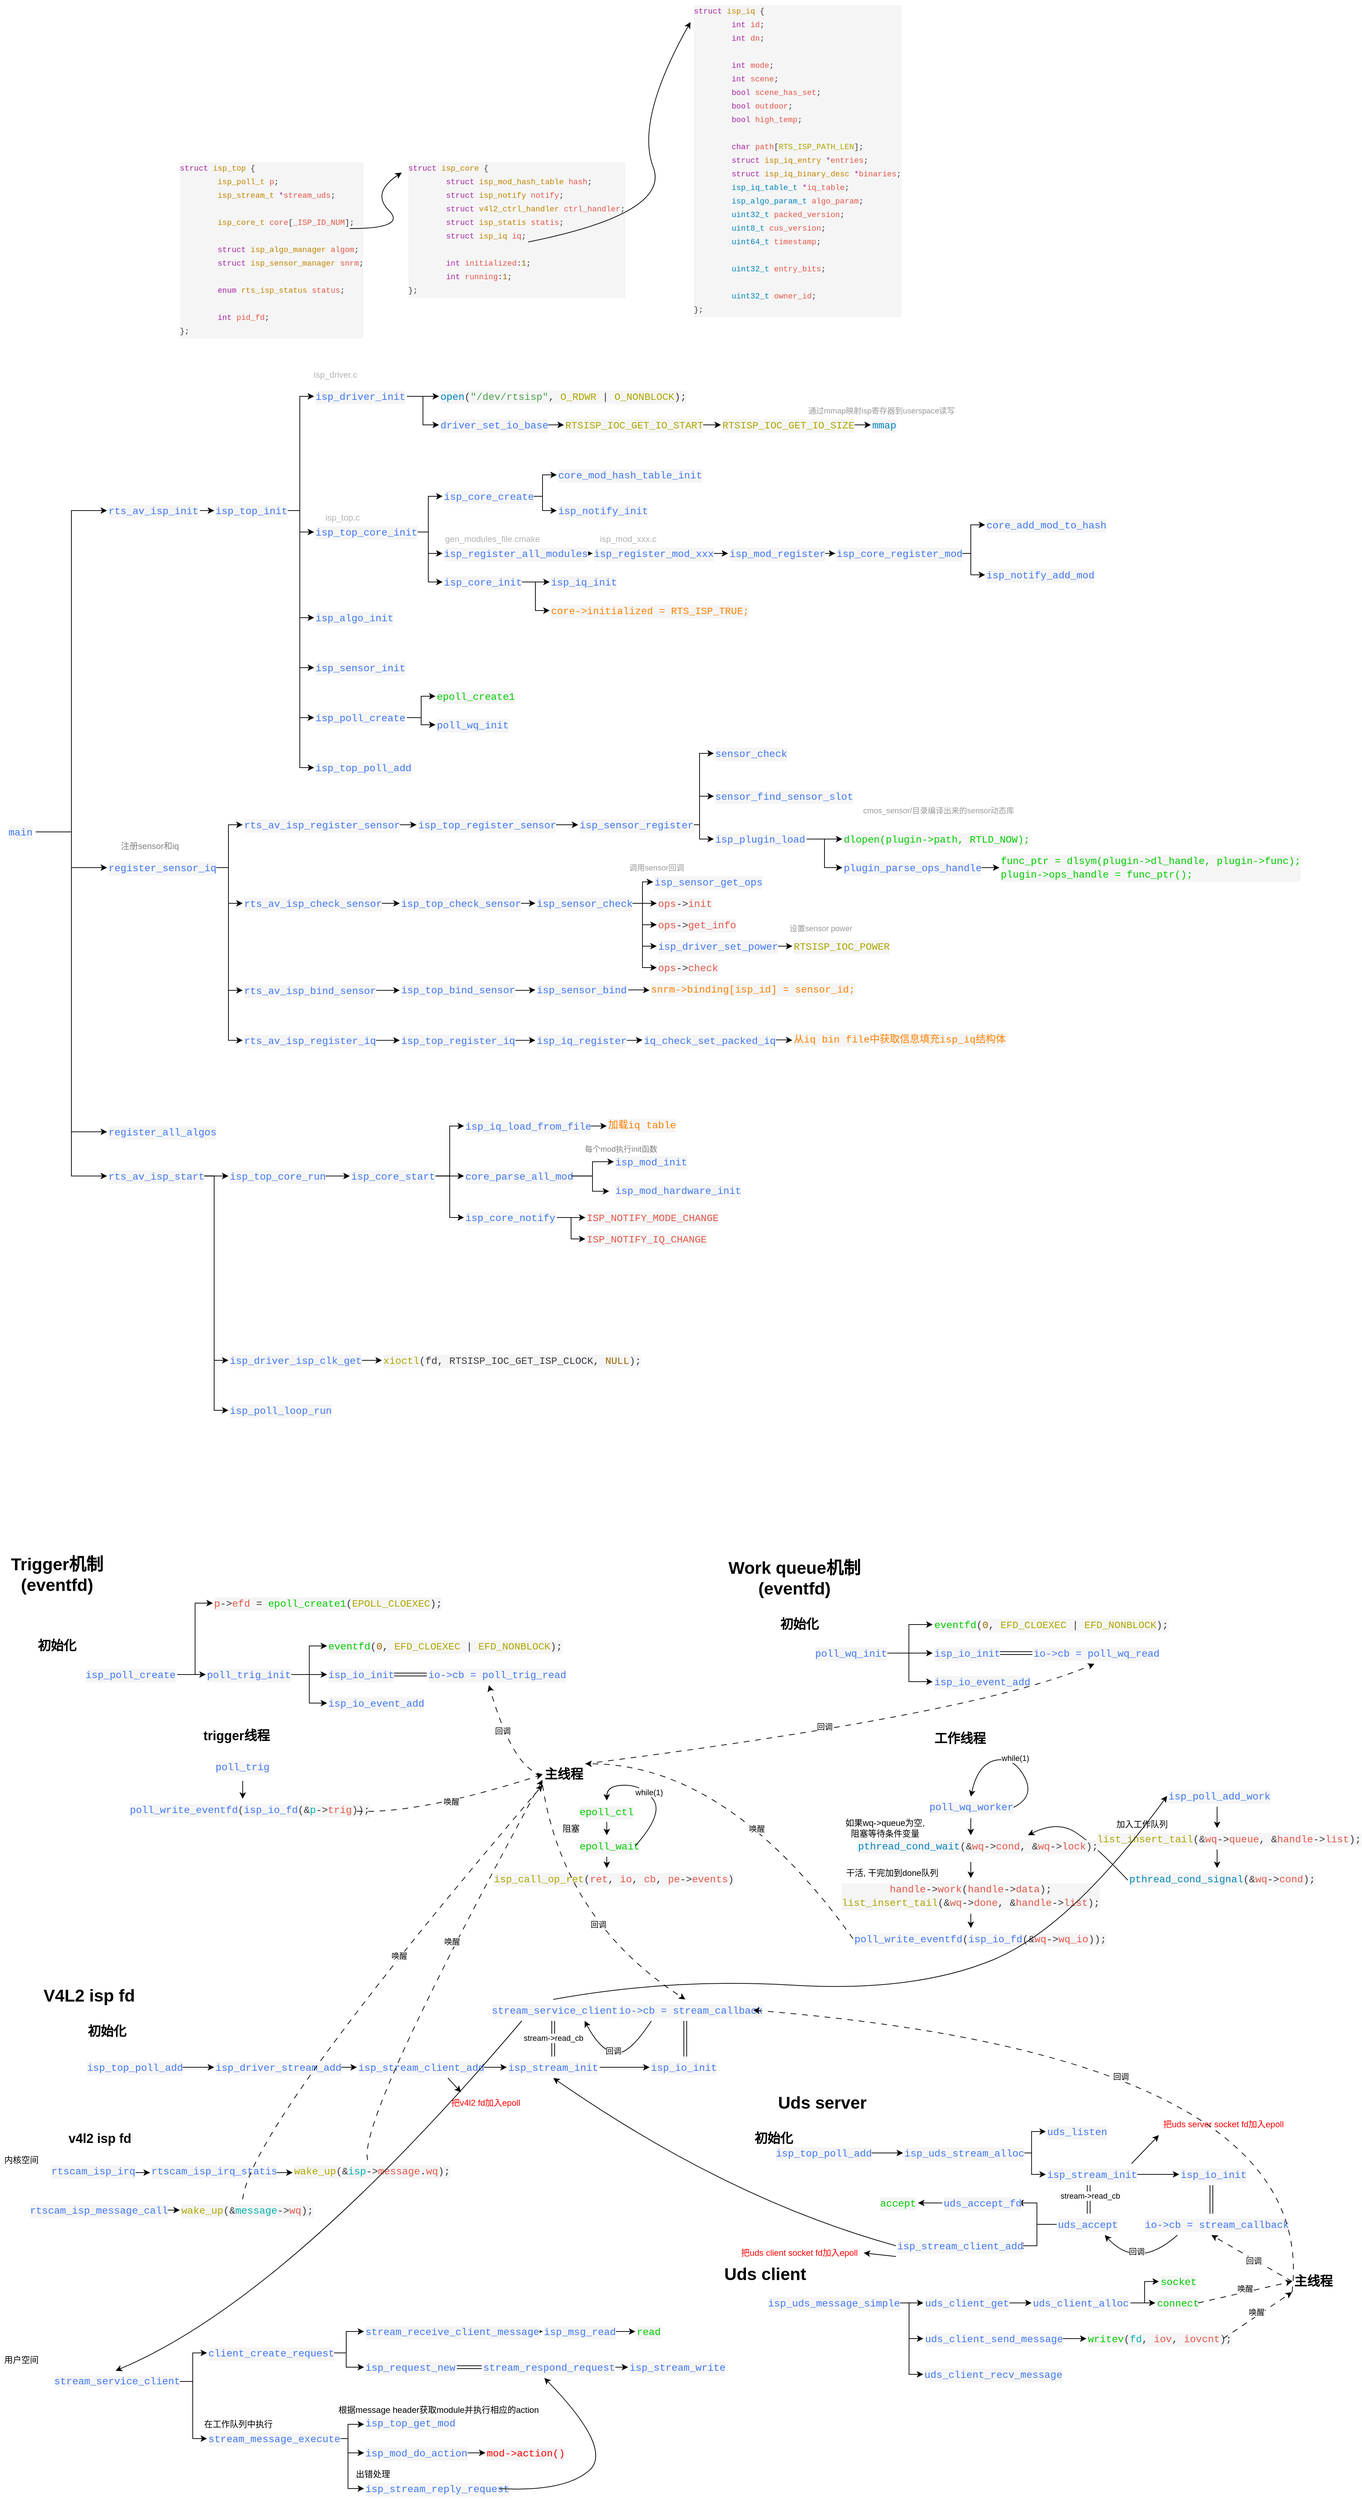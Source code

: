 <mxfile version="26.0.16">
  <diagram name="Page-1" id="7NI0cN8WIBlKeW79pLxh">
    <mxGraphModel dx="1773" dy="2066" grid="1" gridSize="10" guides="1" tooltips="1" connect="1" arrows="1" fold="1" page="1" pageScale="1" pageWidth="827" pageHeight="1169" math="0" shadow="0">
      <root>
        <mxCell id="0" />
        <mxCell id="1" parent="0" />
        <mxCell id="XKCDAz_21dTOhUU2t3bO-3" value="" style="edgeStyle=orthogonalEdgeStyle;rounded=0;orthogonalLoop=1;jettySize=auto;html=1;" parent="1" source="XKCDAz_21dTOhUU2t3bO-1" target="XKCDAz_21dTOhUU2t3bO-2" edge="1">
          <mxGeometry relative="1" as="geometry" />
        </mxCell>
        <mxCell id="XKCDAz_21dTOhUU2t3bO-1" value="&lt;div style=&quot;color: #383a42;background-color: #f5f5f5;font-family: Consolas, &#39;Courier New&#39;, monospace;font-weight: normal;font-size: 14px;line-height: 19px;white-space: pre;&quot;&gt;&lt;div&gt;&lt;span style=&quot;color: #4078f2;&quot;&gt;rts_av_isp_init&lt;/span&gt;&lt;/div&gt;&lt;/div&gt;" style="text;whiteSpace=wrap;html=1;" parent="1" vertex="1">
          <mxGeometry x="190" y="40" width="130" height="30" as="geometry" />
        </mxCell>
        <mxCell id="XKCDAz_21dTOhUU2t3bO-6" style="edgeStyle=orthogonalEdgeStyle;rounded=0;orthogonalLoop=1;jettySize=auto;html=1;exitX=1;exitY=0.5;exitDx=0;exitDy=0;entryX=0;entryY=0.5;entryDx=0;entryDy=0;" parent="1" source="XKCDAz_21dTOhUU2t3bO-2" target="XKCDAz_21dTOhUU2t3bO-4" edge="1">
          <mxGeometry relative="1" as="geometry" />
        </mxCell>
        <mxCell id="XKCDAz_21dTOhUU2t3bO-7" style="edgeStyle=orthogonalEdgeStyle;rounded=0;orthogonalLoop=1;jettySize=auto;html=1;exitX=1;exitY=0.5;exitDx=0;exitDy=0;entryX=0;entryY=0.5;entryDx=0;entryDy=0;" parent="1" source="XKCDAz_21dTOhUU2t3bO-2" target="XKCDAz_21dTOhUU2t3bO-5" edge="1">
          <mxGeometry relative="1" as="geometry" />
        </mxCell>
        <mxCell id="zwHW3op6i-iEvnCv9LnT-24" style="edgeStyle=orthogonalEdgeStyle;rounded=0;orthogonalLoop=1;jettySize=auto;html=1;exitX=1;exitY=0.5;exitDx=0;exitDy=0;entryX=0;entryY=0.5;entryDx=0;entryDy=0;" parent="1" source="XKCDAz_21dTOhUU2t3bO-2" target="zwHW3op6i-iEvnCv9LnT-23" edge="1">
          <mxGeometry relative="1" as="geometry" />
        </mxCell>
        <mxCell id="zwHW3op6i-iEvnCv9LnT-26" style="edgeStyle=orthogonalEdgeStyle;rounded=0;orthogonalLoop=1;jettySize=auto;html=1;exitX=1;exitY=0.5;exitDx=0;exitDy=0;entryX=0;entryY=0.5;entryDx=0;entryDy=0;" parent="1" source="XKCDAz_21dTOhUU2t3bO-2" target="zwHW3op6i-iEvnCv9LnT-25" edge="1">
          <mxGeometry relative="1" as="geometry" />
        </mxCell>
        <mxCell id="zwHW3op6i-iEvnCv9LnT-28" style="edgeStyle=orthogonalEdgeStyle;rounded=0;orthogonalLoop=1;jettySize=auto;html=1;exitX=1;exitY=0.5;exitDx=0;exitDy=0;entryX=0;entryY=0.5;entryDx=0;entryDy=0;" parent="1" source="XKCDAz_21dTOhUU2t3bO-2" target="zwHW3op6i-iEvnCv9LnT-27" edge="1">
          <mxGeometry relative="1" as="geometry" />
        </mxCell>
        <mxCell id="zwHW3op6i-iEvnCv9LnT-30" style="edgeStyle=orthogonalEdgeStyle;rounded=0;orthogonalLoop=1;jettySize=auto;html=1;exitX=1;exitY=0.5;exitDx=0;exitDy=0;entryX=0;entryY=0.5;entryDx=0;entryDy=0;" parent="1" source="XKCDAz_21dTOhUU2t3bO-2" target="zwHW3op6i-iEvnCv9LnT-29" edge="1">
          <mxGeometry relative="1" as="geometry" />
        </mxCell>
        <mxCell id="XKCDAz_21dTOhUU2t3bO-2" value="&lt;div style=&quot;color: #383a42;background-color: #f5f5f5;font-family: Consolas, &#39;Courier New&#39;, monospace;font-weight: normal;font-size: 14px;line-height: 19px;white-space: pre;&quot;&gt;&lt;div&gt;&lt;span style=&quot;color: #4078f2;&quot;&gt;isp_top_init&lt;/span&gt;&lt;/div&gt;&lt;/div&gt;" style="text;whiteSpace=wrap;html=1;" parent="1" vertex="1">
          <mxGeometry x="340" y="40" width="100" height="30" as="geometry" />
        </mxCell>
        <mxCell id="XKCDAz_21dTOhUU2t3bO-9" value="" style="edgeStyle=orthogonalEdgeStyle;rounded=0;orthogonalLoop=1;jettySize=auto;html=1;" parent="1" source="XKCDAz_21dTOhUU2t3bO-4" target="XKCDAz_21dTOhUU2t3bO-8" edge="1">
          <mxGeometry relative="1" as="geometry" />
        </mxCell>
        <mxCell id="juUuwl-fKoCdpQNm10XT-2" style="edgeStyle=orthogonalEdgeStyle;rounded=0;orthogonalLoop=1;jettySize=auto;html=1;exitX=1;exitY=0.5;exitDx=0;exitDy=0;entryX=0;entryY=0.5;entryDx=0;entryDy=0;" parent="1" source="XKCDAz_21dTOhUU2t3bO-4" target="juUuwl-fKoCdpQNm10XT-1" edge="1">
          <mxGeometry relative="1" as="geometry" />
        </mxCell>
        <mxCell id="XKCDAz_21dTOhUU2t3bO-4" value="&lt;div style=&quot;color: #383a42;background-color: #f5f5f5;font-family: Consolas, &#39;Courier New&#39;, monospace;font-weight: normal;font-size: 14px;line-height: 19px;white-space: pre;&quot;&gt;&lt;div&gt;&lt;span style=&quot;color: #4078f2;&quot;&gt;isp_driver_init&lt;/span&gt;&lt;/div&gt;&lt;/div&gt;" style="text;whiteSpace=wrap;html=1;" parent="1" vertex="1">
          <mxGeometry x="480" y="-120" width="130" height="30" as="geometry" />
        </mxCell>
        <mxCell id="zwHW3op6i-iEvnCv9LnT-2" style="edgeStyle=orthogonalEdgeStyle;rounded=0;orthogonalLoop=1;jettySize=auto;html=1;exitX=1;exitY=0.5;exitDx=0;exitDy=0;entryX=0;entryY=0.5;entryDx=0;entryDy=0;" parent="1" source="XKCDAz_21dTOhUU2t3bO-5" target="zwHW3op6i-iEvnCv9LnT-1" edge="1">
          <mxGeometry relative="1" as="geometry" />
        </mxCell>
        <mxCell id="zwHW3op6i-iEvnCv9LnT-4" style="edgeStyle=orthogonalEdgeStyle;rounded=0;orthogonalLoop=1;jettySize=auto;html=1;exitX=1;exitY=0.5;exitDx=0;exitDy=0;entryX=0;entryY=0.5;entryDx=0;entryDy=0;" parent="1" source="XKCDAz_21dTOhUU2t3bO-5" target="zwHW3op6i-iEvnCv9LnT-3" edge="1">
          <mxGeometry relative="1" as="geometry" />
        </mxCell>
        <mxCell id="zwHW3op6i-iEvnCv9LnT-6" style="edgeStyle=orthogonalEdgeStyle;rounded=0;orthogonalLoop=1;jettySize=auto;html=1;exitX=1;exitY=0.5;exitDx=0;exitDy=0;entryX=0;entryY=0.5;entryDx=0;entryDy=0;" parent="1" source="XKCDAz_21dTOhUU2t3bO-5" target="zwHW3op6i-iEvnCv9LnT-5" edge="1">
          <mxGeometry relative="1" as="geometry" />
        </mxCell>
        <mxCell id="XKCDAz_21dTOhUU2t3bO-5" value="&lt;div style=&quot;color: #383a42;background-color: #f5f5f5;font-family: Consolas, &#39;Courier New&#39;, monospace;font-weight: normal;font-size: 14px;line-height: 19px;white-space: pre;&quot;&gt;&lt;div&gt;&lt;span style=&quot;color: #4078f2;&quot;&gt;isp_top_core_init&lt;/span&gt;&lt;/div&gt;&lt;/div&gt;" style="text;whiteSpace=wrap;html=1;" parent="1" vertex="1">
          <mxGeometry x="480" y="70" width="140" height="30" as="geometry" />
        </mxCell>
        <mxCell id="XKCDAz_21dTOhUU2t3bO-8" value="&lt;div style=&quot;color: #383a42;background-color: #f5f5f5;font-family: Consolas, &#39;Courier New&#39;, monospace;font-weight: normal;font-size: 14px;line-height: 19px;white-space: pre;&quot;&gt;&lt;div&gt;&lt;span style=&quot;color: #0184bc;&quot;&gt;open&lt;/span&gt;&lt;span style=&quot;color: #383a42;&quot;&gt;(&lt;/span&gt;&lt;span style=&quot;color: #50a14f;&quot;&gt;&quot;/dev/rtsisp&quot;&lt;/span&gt;&lt;span style=&quot;color: #383a42;&quot;&gt;, &lt;/span&gt;&lt;span style=&quot;color: #aca600;&quot;&gt;O_RDWR&lt;/span&gt;&lt;span style=&quot;color: #383a42;&quot;&gt; &lt;/span&gt;&lt;span style=&quot;color: #383a42;&quot;&gt;|&lt;/span&gt;&lt;span style=&quot;color: #383a42;&quot;&gt; &lt;/span&gt;&lt;span style=&quot;color: #aca600;&quot;&gt;O_NONBLOCK&lt;/span&gt;&lt;span style=&quot;color: #383a42;&quot;&gt;);&lt;/span&gt;&lt;/div&gt;&lt;/div&gt;" style="text;whiteSpace=wrap;html=1;" parent="1" vertex="1">
          <mxGeometry x="655" y="-120" width="330" height="30" as="geometry" />
        </mxCell>
        <mxCell id="ht368XArrU7g4tb2RllO-55" style="edgeStyle=orthogonalEdgeStyle;rounded=0;orthogonalLoop=1;jettySize=auto;html=1;exitX=1;exitY=0.5;exitDx=0;exitDy=0;entryX=0;entryY=0.5;entryDx=0;entryDy=0;" parent="1" source="zwHW3op6i-iEvnCv9LnT-1" target="ht368XArrU7g4tb2RllO-53" edge="1">
          <mxGeometry relative="1" as="geometry" />
        </mxCell>
        <mxCell id="ht368XArrU7g4tb2RllO-56" style="edgeStyle=orthogonalEdgeStyle;rounded=0;orthogonalLoop=1;jettySize=auto;html=1;exitX=1;exitY=0.5;exitDx=0;exitDy=0;entryX=0;entryY=0.5;entryDx=0;entryDy=0;" parent="1" source="zwHW3op6i-iEvnCv9LnT-1" target="ht368XArrU7g4tb2RllO-54" edge="1">
          <mxGeometry relative="1" as="geometry" />
        </mxCell>
        <mxCell id="zwHW3op6i-iEvnCv9LnT-1" value="&lt;div style=&quot;color: #383a42;background-color: #f5f5f5;font-family: Consolas, &#39;Courier New&#39;, monospace;font-weight: normal;font-size: 14px;line-height: 19px;white-space: pre;&quot;&gt;&lt;div&gt;&lt;span style=&quot;color: #4078f2;&quot;&gt;isp_core_create&lt;/span&gt;&lt;/div&gt;&lt;/div&gt;" style="text;whiteSpace=wrap;html=1;" parent="1" vertex="1">
          <mxGeometry x="660" y="20" width="120" height="30" as="geometry" />
        </mxCell>
        <mxCell id="zwHW3op6i-iEvnCv9LnT-12" value="" style="edgeStyle=orthogonalEdgeStyle;rounded=0;orthogonalLoop=1;jettySize=auto;html=1;" parent="1" source="zwHW3op6i-iEvnCv9LnT-3" target="zwHW3op6i-iEvnCv9LnT-11" edge="1">
          <mxGeometry relative="1" as="geometry" />
        </mxCell>
        <mxCell id="zwHW3op6i-iEvnCv9LnT-3" value="&lt;div style=&quot;color: #383a42;background-color: #f5f5f5;font-family: Consolas, &#39;Courier New&#39;, monospace;font-weight: normal;font-size: 14px;line-height: 19px;white-space: pre;&quot;&gt;&lt;div&gt;&lt;span style=&quot;color: #4078f2;&quot;&gt;isp_register_all_modules&lt;/span&gt;&lt;/div&gt;&lt;/div&gt;" style="text;whiteSpace=wrap;html=1;" parent="1" vertex="1">
          <mxGeometry x="660" y="100" width="190" height="30" as="geometry" />
        </mxCell>
        <mxCell id="zwHW3op6i-iEvnCv9LnT-20" value="" style="edgeStyle=orthogonalEdgeStyle;rounded=0;orthogonalLoop=1;jettySize=auto;html=1;" parent="1" source="zwHW3op6i-iEvnCv9LnT-5" target="zwHW3op6i-iEvnCv9LnT-19" edge="1">
          <mxGeometry relative="1" as="geometry" />
        </mxCell>
        <mxCell id="zwHW3op6i-iEvnCv9LnT-22" style="edgeStyle=orthogonalEdgeStyle;rounded=0;orthogonalLoop=1;jettySize=auto;html=1;exitX=1;exitY=0.5;exitDx=0;exitDy=0;entryX=0;entryY=0.5;entryDx=0;entryDy=0;" parent="1" source="zwHW3op6i-iEvnCv9LnT-5" target="zwHW3op6i-iEvnCv9LnT-21" edge="1">
          <mxGeometry relative="1" as="geometry" />
        </mxCell>
        <mxCell id="zwHW3op6i-iEvnCv9LnT-5" value="&lt;div style=&quot;color: #383a42;background-color: #f5f5f5;font-family: Consolas, &#39;Courier New&#39;, monospace;font-weight: normal;font-size: 14px;line-height: 19px;white-space: pre;&quot;&gt;&lt;div&gt;&lt;span style=&quot;color: #4078f2;&quot;&gt;isp_core_init&lt;/span&gt;&lt;/div&gt;&lt;/div&gt;" style="text;whiteSpace=wrap;html=1;" parent="1" vertex="1">
          <mxGeometry x="660" y="140" width="110" height="30" as="geometry" />
        </mxCell>
        <mxCell id="zwHW3op6i-iEvnCv9LnT-7" value="&lt;font style=&quot;color: rgb(179, 179, 179);&quot;&gt;isp_top.c&lt;/font&gt;" style="text;html=1;align=center;verticalAlign=middle;whiteSpace=wrap;rounded=0;" parent="1" vertex="1">
          <mxGeometry x="490" y="50" width="60" height="30" as="geometry" />
        </mxCell>
        <mxCell id="zwHW3op6i-iEvnCv9LnT-8" value="&lt;font style=&quot;color: rgb(179, 179, 179);&quot;&gt;isp_driver.c&lt;/font&gt;" style="text;html=1;align=center;verticalAlign=middle;whiteSpace=wrap;rounded=0;" parent="1" vertex="1">
          <mxGeometry x="480" y="-150" width="60" height="30" as="geometry" />
        </mxCell>
        <mxCell id="zwHW3op6i-iEvnCv9LnT-10" value="&lt;font color=&quot;#b3b3b3&quot;&gt;gen_modules_file.cmake&lt;/font&gt;" style="text;html=1;align=center;verticalAlign=middle;whiteSpace=wrap;rounded=0;" parent="1" vertex="1">
          <mxGeometry x="650" y="80" width="160" height="30" as="geometry" />
        </mxCell>
        <mxCell id="zwHW3op6i-iEvnCv9LnT-15" value="" style="edgeStyle=orthogonalEdgeStyle;rounded=0;orthogonalLoop=1;jettySize=auto;html=1;" parent="1" source="zwHW3op6i-iEvnCv9LnT-11" target="zwHW3op6i-iEvnCv9LnT-14" edge="1">
          <mxGeometry relative="1" as="geometry" />
        </mxCell>
        <mxCell id="zwHW3op6i-iEvnCv9LnT-11" value="&lt;div style=&quot;color: rgb(56, 58, 66); background-color: rgb(245, 245, 245); font-family: Consolas, &amp;quot;Courier New&amp;quot;, monospace; font-weight: normal; font-size: 14px; line-height: 19px; white-space: pre;&quot;&gt;&lt;div&gt;&lt;span style=&quot;color: rgb(64, 120, 242);&quot;&gt;isp_register_mod_xxx&lt;/span&gt;&lt;/div&gt;&lt;/div&gt;" style="text;whiteSpace=wrap;html=1;" parent="1" vertex="1">
          <mxGeometry x="870" y="100" width="160" height="30" as="geometry" />
        </mxCell>
        <mxCell id="zwHW3op6i-iEvnCv9LnT-13" value="&lt;font color=&quot;#b3b3b3&quot;&gt;isp_mod_xxx.c&lt;/font&gt;" style="text;html=1;align=center;verticalAlign=middle;whiteSpace=wrap;rounded=0;" parent="1" vertex="1">
          <mxGeometry x="870" y="80" width="100" height="30" as="geometry" />
        </mxCell>
        <mxCell id="ht368XArrU7g4tb2RllO-47" value="" style="edgeStyle=orthogonalEdgeStyle;rounded=0;orthogonalLoop=1;jettySize=auto;html=1;" parent="1" source="zwHW3op6i-iEvnCv9LnT-14" target="ht368XArrU7g4tb2RllO-46" edge="1">
          <mxGeometry relative="1" as="geometry" />
        </mxCell>
        <mxCell id="zwHW3op6i-iEvnCv9LnT-14" value="&lt;div style=&quot;color: #383a42;background-color: #f5f5f5;font-family: Consolas, &#39;Courier New&#39;, monospace;font-weight: normal;font-size: 14px;line-height: 19px;white-space: pre;&quot;&gt;&lt;div&gt;&lt;span style=&quot;color: #4078f2;&quot;&gt;isp_mod_register&lt;/span&gt;&lt;/div&gt;&lt;/div&gt;" style="text;whiteSpace=wrap;html=1;" parent="1" vertex="1">
          <mxGeometry x="1060" y="100" width="130" height="30" as="geometry" />
        </mxCell>
        <mxCell id="zwHW3op6i-iEvnCv9LnT-16" value="&lt;div style=&quot;color: rgb(56, 58, 66); background-color: rgb(245, 245, 245); font-family: Consolas, &amp;quot;Courier New&amp;quot;, monospace; font-weight: normal; line-height: 19px; white-space: pre;&quot;&gt;&lt;div style=&quot;&quot;&gt;&lt;font style=&quot;font-size: 11px;&quot;&gt;&lt;span style=&quot;color: rgb(166, 38, 164);&quot;&gt;struct&lt;/span&gt;&lt;span style=&quot;color: rgb(56, 58, 66);&quot;&gt; &lt;/span&gt;&lt;span style=&quot;color: rgb(193, 132, 1);&quot;&gt;isp_top&lt;/span&gt;&lt;span style=&quot;color: rgb(56, 58, 66);&quot;&gt; {&lt;/span&gt;&lt;/font&gt;&lt;/div&gt;&lt;div style=&quot;&quot;&gt;&lt;font style=&quot;font-size: 11px;&quot;&gt;&lt;span style=&quot;color: rgb(56, 58, 66);&quot;&gt;&amp;nbsp; &amp;nbsp; &amp;nbsp; &amp;nbsp; &lt;/span&gt;&lt;span style=&quot;color: rgb(193, 132, 1);&quot;&gt;isp_poll_t&lt;/span&gt;&lt;span style=&quot;color: rgb(56, 58, 66);&quot;&gt; &lt;/span&gt;&lt;span style=&quot;color: rgb(228, 86, 73);&quot;&gt;p&lt;/span&gt;&lt;span style=&quot;color: rgb(56, 58, 66);&quot;&gt;;&lt;/span&gt;&lt;/font&gt;&lt;/div&gt;&lt;div style=&quot;&quot;&gt;&lt;font style=&quot;font-size: 11px;&quot;&gt;&lt;span style=&quot;color: rgb(56, 58, 66);&quot;&gt;&amp;nbsp; &amp;nbsp; &amp;nbsp; &amp;nbsp; &lt;/span&gt;&lt;span style=&quot;color: rgb(193, 132, 1);&quot;&gt;isp_stream_t&lt;/span&gt;&lt;span style=&quot;color: rgb(56, 58, 66);&quot;&gt; &lt;/span&gt;&lt;span style=&quot;color: rgb(166, 38, 164);&quot;&gt;*&lt;/span&gt;&lt;span style=&quot;color: rgb(228, 86, 73);&quot;&gt;stream_uds&lt;/span&gt;&lt;span style=&quot;color: rgb(56, 58, 66);&quot;&gt;;&lt;/span&gt;&lt;/font&gt;&lt;/div&gt;&lt;font style=&quot;font-size: 11px;&quot;&gt;&lt;br&gt;&lt;/font&gt;&lt;div style=&quot;&quot;&gt;&lt;font style=&quot;font-size: 11px;&quot;&gt;&lt;span style=&quot;color: rgb(56, 58, 66);&quot;&gt;&amp;nbsp; &amp;nbsp; &amp;nbsp; &amp;nbsp; &lt;/span&gt;&lt;span style=&quot;color: rgb(193, 132, 1);&quot;&gt;isp_core_t&lt;/span&gt;&lt;span style=&quot;color: rgb(56, 58, 66);&quot;&gt; &lt;/span&gt;&lt;span style=&quot;color: rgb(228, 86, 73);&quot;&gt;core&lt;/span&gt;&lt;span style=&quot;color: rgb(56, 58, 66);&quot;&gt;[&lt;/span&gt;&lt;span style=&quot;color: rgb(228, 86, 73);&quot;&gt;_ISP_ID_NUM&lt;/span&gt;&lt;span style=&quot;color: rgb(56, 58, 66);&quot;&gt;];&lt;/span&gt;&lt;/font&gt;&lt;/div&gt;&lt;font style=&quot;font-size: 11px;&quot;&gt;&lt;br&gt;&lt;/font&gt;&lt;div style=&quot;&quot;&gt;&lt;font style=&quot;font-size: 11px;&quot;&gt;&lt;span style=&quot;color: rgb(56, 58, 66);&quot;&gt;&amp;nbsp; &amp;nbsp; &amp;nbsp; &amp;nbsp; &lt;/span&gt;&lt;span style=&quot;color: rgb(166, 38, 164);&quot;&gt;struct&lt;/span&gt;&lt;span style=&quot;color: rgb(56, 58, 66);&quot;&gt; &lt;/span&gt;&lt;span style=&quot;color: rgb(193, 132, 1);&quot;&gt;isp_algo_manager&lt;/span&gt;&lt;span style=&quot;color: rgb(56, 58, 66);&quot;&gt; &lt;/span&gt;&lt;span style=&quot;color: rgb(228, 86, 73);&quot;&gt;algom&lt;/span&gt;&lt;span style=&quot;color: rgb(56, 58, 66);&quot;&gt;;&lt;/span&gt;&lt;/font&gt;&lt;/div&gt;&lt;div style=&quot;&quot;&gt;&lt;font style=&quot;font-size: 11px;&quot;&gt;&lt;span style=&quot;color: rgb(56, 58, 66);&quot;&gt;&amp;nbsp; &amp;nbsp; &amp;nbsp; &amp;nbsp; &lt;/span&gt;&lt;span style=&quot;color: rgb(166, 38, 164);&quot;&gt;struct&lt;/span&gt;&lt;span style=&quot;color: rgb(56, 58, 66);&quot;&gt; &lt;/span&gt;&lt;span style=&quot;color: rgb(193, 132, 1);&quot;&gt;isp_sensor_manager&lt;/span&gt;&lt;span style=&quot;color: rgb(56, 58, 66);&quot;&gt; &lt;/span&gt;&lt;span style=&quot;color: rgb(228, 86, 73);&quot;&gt;snrm&lt;/span&gt;&lt;span style=&quot;color: rgb(56, 58, 66);&quot;&gt;;&lt;/span&gt;&lt;/font&gt;&lt;/div&gt;&lt;font style=&quot;font-size: 11px;&quot;&gt;&lt;br&gt;&lt;/font&gt;&lt;div style=&quot;&quot;&gt;&lt;font style=&quot;font-size: 11px;&quot;&gt;&lt;span style=&quot;color: rgb(56, 58, 66);&quot;&gt;&amp;nbsp; &amp;nbsp; &amp;nbsp; &amp;nbsp; &lt;/span&gt;&lt;span style=&quot;color: rgb(166, 38, 164);&quot;&gt;enum&lt;/span&gt;&lt;span style=&quot;color: rgb(56, 58, 66);&quot;&gt; &lt;/span&gt;&lt;span style=&quot;color: rgb(193, 132, 1);&quot;&gt;rts_isp_status&lt;/span&gt;&lt;span style=&quot;color: rgb(56, 58, 66);&quot;&gt; &lt;/span&gt;&lt;span style=&quot;color: rgb(228, 86, 73);&quot;&gt;status&lt;/span&gt;&lt;span style=&quot;color: rgb(56, 58, 66);&quot;&gt;;&lt;/span&gt;&lt;/font&gt;&lt;/div&gt;&lt;font style=&quot;font-size: 11px;&quot;&gt;&lt;br&gt;&lt;/font&gt;&lt;div style=&quot;&quot;&gt;&lt;font style=&quot;font-size: 11px;&quot;&gt;&lt;span style=&quot;color: rgb(56, 58, 66);&quot;&gt;&amp;nbsp; &amp;nbsp; &amp;nbsp; &amp;nbsp; &lt;/span&gt;&lt;span style=&quot;color: rgb(166, 38, 164);&quot;&gt;int&lt;/span&gt;&lt;span style=&quot;color: rgb(56, 58, 66);&quot;&gt; &lt;/span&gt;&lt;span style=&quot;color: rgb(228, 86, 73);&quot;&gt;pid_fd&lt;/span&gt;&lt;span style=&quot;color: rgb(56, 58, 66);&quot;&gt;;&lt;/span&gt;&lt;/font&gt;&lt;/div&gt;&lt;div style=&quot;&quot;&gt;&lt;span style=&quot;color: rgb(56, 58, 66);&quot;&gt;&lt;font style=&quot;font-size: 11px;&quot;&gt;};&lt;/font&gt;&lt;/span&gt;&lt;/div&gt;&lt;/div&gt;" style="text;whiteSpace=wrap;html=1;" parent="1" vertex="1">
          <mxGeometry x="290" y="-440" width="250" height="260" as="geometry" />
        </mxCell>
        <mxCell id="zwHW3op6i-iEvnCv9LnT-17" value="&lt;div style=&quot;color: rgb(56, 58, 66); background-color: rgb(245, 245, 245); font-family: Consolas, &amp;quot;Courier New&amp;quot;, monospace; font-weight: normal; line-height: 19px; white-space: pre;&quot;&gt;&lt;div style=&quot;&quot;&gt;&lt;font style=&quot;font-size: 11px;&quot;&gt;&lt;span style=&quot;color: rgb(166, 38, 164);&quot;&gt;struct&lt;/span&gt;&lt;span style=&quot;color: rgb(56, 58, 66);&quot;&gt; &lt;/span&gt;&lt;span style=&quot;color: rgb(193, 132, 1);&quot;&gt;isp_core&lt;/span&gt;&lt;span style=&quot;color: rgb(56, 58, 66);&quot;&gt; {&lt;/span&gt;&lt;/font&gt;&lt;/div&gt;&lt;div style=&quot;&quot;&gt;&lt;font style=&quot;font-size: 11px;&quot;&gt;&lt;span style=&quot;color: rgb(56, 58, 66);&quot;&gt;&amp;nbsp; &amp;nbsp; &amp;nbsp; &amp;nbsp; &lt;/span&gt;&lt;span style=&quot;color: rgb(166, 38, 164);&quot;&gt;struct&lt;/span&gt;&lt;span style=&quot;color: rgb(56, 58, 66);&quot;&gt; &lt;/span&gt;&lt;span style=&quot;color: rgb(193, 132, 1);&quot;&gt;isp_mod_hash_table&lt;/span&gt;&lt;span style=&quot;color: rgb(56, 58, 66);&quot;&gt; &lt;/span&gt;&lt;span style=&quot;color: rgb(228, 86, 73);&quot;&gt;hash&lt;/span&gt;&lt;span style=&quot;color: rgb(56, 58, 66);&quot;&gt;;&lt;/span&gt;&lt;/font&gt;&lt;/div&gt;&lt;div style=&quot;&quot;&gt;&lt;font style=&quot;font-size: 11px;&quot;&gt;&lt;span style=&quot;color: rgb(56, 58, 66);&quot;&gt;&amp;nbsp; &amp;nbsp; &amp;nbsp; &amp;nbsp; &lt;/span&gt;&lt;span style=&quot;color: rgb(166, 38, 164);&quot;&gt;struct&lt;/span&gt;&lt;span style=&quot;color: rgb(56, 58, 66);&quot;&gt; &lt;/span&gt;&lt;span style=&quot;color: rgb(193, 132, 1);&quot;&gt;isp_notify&lt;/span&gt;&lt;span style=&quot;color: rgb(56, 58, 66);&quot;&gt; &lt;/span&gt;&lt;span style=&quot;color: rgb(228, 86, 73);&quot;&gt;notify&lt;/span&gt;&lt;span style=&quot;color: rgb(56, 58, 66);&quot;&gt;;&lt;/span&gt;&lt;/font&gt;&lt;/div&gt;&lt;div style=&quot;&quot;&gt;&lt;font style=&quot;font-size: 11px;&quot;&gt;&lt;span style=&quot;color: rgb(56, 58, 66);&quot;&gt;&amp;nbsp; &amp;nbsp; &amp;nbsp; &amp;nbsp; &lt;/span&gt;&lt;span style=&quot;color: rgb(166, 38, 164);&quot;&gt;struct&lt;/span&gt;&lt;span style=&quot;color: rgb(56, 58, 66);&quot;&gt; &lt;/span&gt;&lt;span style=&quot;color: rgb(193, 132, 1);&quot;&gt;v4l2_ctrl_handler&lt;/span&gt;&lt;span style=&quot;color: rgb(56, 58, 66);&quot;&gt; &lt;/span&gt;&lt;span style=&quot;color: rgb(228, 86, 73);&quot;&gt;ctrl_handler&lt;/span&gt;&lt;span style=&quot;color: rgb(56, 58, 66);&quot;&gt;;&lt;/span&gt;&lt;/font&gt;&lt;/div&gt;&lt;div style=&quot;&quot;&gt;&lt;font style=&quot;font-size: 11px;&quot;&gt;&lt;span style=&quot;color: rgb(56, 58, 66);&quot;&gt;&amp;nbsp; &amp;nbsp; &amp;nbsp; &amp;nbsp; &lt;/span&gt;&lt;span style=&quot;color: rgb(166, 38, 164);&quot;&gt;struct&lt;/span&gt;&lt;span style=&quot;color: rgb(56, 58, 66);&quot;&gt; &lt;/span&gt;&lt;span style=&quot;color: rgb(193, 132, 1);&quot;&gt;isp_statis&lt;/span&gt;&lt;span style=&quot;color: rgb(56, 58, 66);&quot;&gt; &lt;/span&gt;&lt;span style=&quot;color: rgb(228, 86, 73);&quot;&gt;statis&lt;/span&gt;&lt;span style=&quot;color: rgb(56, 58, 66);&quot;&gt;;&lt;/span&gt;&lt;/font&gt;&lt;/div&gt;&lt;div style=&quot;&quot;&gt;&lt;font style=&quot;font-size: 11px;&quot;&gt;&lt;span style=&quot;color: rgb(56, 58, 66);&quot;&gt;&amp;nbsp; &amp;nbsp; &amp;nbsp; &amp;nbsp; &lt;/span&gt;&lt;span style=&quot;color: rgb(166, 38, 164);&quot;&gt;struct&lt;/span&gt;&lt;span style=&quot;color: rgb(56, 58, 66);&quot;&gt; &lt;/span&gt;&lt;span style=&quot;color: rgb(193, 132, 1);&quot;&gt;isp_iq&lt;/span&gt;&lt;span style=&quot;color: rgb(56, 58, 66);&quot;&gt; &lt;/span&gt;&lt;span style=&quot;color: rgb(228, 86, 73);&quot;&gt;iq&lt;/span&gt;&lt;span style=&quot;color: rgb(56, 58, 66);&quot;&gt;;&lt;/span&gt;&lt;/font&gt;&lt;/div&gt;&lt;font style=&quot;font-size: 11px;&quot;&gt;&lt;br&gt;&lt;/font&gt;&lt;div style=&quot;&quot;&gt;&lt;font style=&quot;font-size: 11px;&quot;&gt;&lt;span style=&quot;color: rgb(56, 58, 66);&quot;&gt;&amp;nbsp; &amp;nbsp; &amp;nbsp; &amp;nbsp; &lt;/span&gt;&lt;span style=&quot;color: rgb(166, 38, 164);&quot;&gt;int&lt;/span&gt;&lt;span style=&quot;color: rgb(56, 58, 66);&quot;&gt; &lt;/span&gt;&lt;span style=&quot;color: rgb(228, 86, 73);&quot;&gt;initialized&lt;/span&gt;&lt;span style=&quot;color: rgb(56, 58, 66);&quot;&gt;:&lt;/span&gt;&lt;span style=&quot;color: rgb(152, 104, 1);&quot;&gt;1&lt;/span&gt;&lt;span style=&quot;color: rgb(56, 58, 66);&quot;&gt;;&lt;/span&gt;&lt;/font&gt;&lt;/div&gt;&lt;div style=&quot;&quot;&gt;&lt;font style=&quot;font-size: 11px;&quot;&gt;&lt;span style=&quot;color: rgb(56, 58, 66);&quot;&gt;&amp;nbsp; &amp;nbsp; &amp;nbsp; &amp;nbsp; &lt;/span&gt;&lt;span style=&quot;color: rgb(166, 38, 164);&quot;&gt;int&lt;/span&gt;&lt;span style=&quot;color: rgb(56, 58, 66);&quot;&gt; &lt;/span&gt;&lt;span style=&quot;color: rgb(228, 86, 73);&quot;&gt;running&lt;/span&gt;&lt;span style=&quot;color: rgb(56, 58, 66);&quot;&gt;:&lt;/span&gt;&lt;span style=&quot;color: rgb(152, 104, 1);&quot;&gt;1&lt;/span&gt;&lt;span style=&quot;color: rgb(56, 58, 66);&quot;&gt;;&lt;/span&gt;&lt;/font&gt;&lt;/div&gt;&lt;div style=&quot;&quot;&gt;&lt;span style=&quot;color: rgb(56, 58, 66);&quot;&gt;&lt;font style=&quot;font-size: 11px;&quot;&gt;};&lt;/font&gt;&lt;/span&gt;&lt;/div&gt;&lt;/div&gt;" style="text;whiteSpace=wrap;html=1;" parent="1" vertex="1">
          <mxGeometry x="610" y="-440" width="290" height="210" as="geometry" />
        </mxCell>
        <mxCell id="zwHW3op6i-iEvnCv9LnT-18" value="" style="curved=1;endArrow=classic;html=1;rounded=0;exitX=0.96;exitY=0.385;exitDx=0;exitDy=0;exitPerimeter=0;entryX=-0.025;entryY=0.103;entryDx=0;entryDy=0;entryPerimeter=0;" parent="1" source="zwHW3op6i-iEvnCv9LnT-16" target="zwHW3op6i-iEvnCv9LnT-17" edge="1">
          <mxGeometry width="50" height="50" relative="1" as="geometry">
            <mxPoint x="560" y="-340" as="sourcePoint" />
            <mxPoint x="620" y="-420" as="targetPoint" />
            <Array as="points">
              <mxPoint x="610" y="-340" />
              <mxPoint x="560" y="-390" />
            </Array>
          </mxGeometry>
        </mxCell>
        <mxCell id="zwHW3op6i-iEvnCv9LnT-19" value="&lt;div style=&quot;color: #383a42;background-color: #f5f5f5;font-family: Consolas, &#39;Courier New&#39;, monospace;font-weight: normal;font-size: 14px;line-height: 19px;white-space: pre;&quot;&gt;&lt;div&gt;&lt;span style=&quot;color: #4078f2;&quot;&gt;isp_iq_init&lt;/span&gt;&lt;/div&gt;&lt;/div&gt;" style="text;whiteSpace=wrap;html=1;" parent="1" vertex="1">
          <mxGeometry x="810" y="140" width="90" height="30" as="geometry" />
        </mxCell>
        <mxCell id="zwHW3op6i-iEvnCv9LnT-21" value="&lt;div style=&quot;background-color: rgb(245, 245, 245); font-family: Consolas, &amp;quot;Courier New&amp;quot;, monospace; font-weight: normal; font-size: 14px; line-height: 19px; white-space: pre;&quot;&gt;&lt;div style=&quot;&quot;&gt;&lt;font style=&quot;color: rgb(255, 128, 0);&quot;&gt;core-&amp;gt;initialized = RTS_ISP_TRUE;&lt;/font&gt;&lt;/div&gt;&lt;/div&gt;" style="text;whiteSpace=wrap;html=1;" parent="1" vertex="1">
          <mxGeometry x="810" y="180" width="260" height="30" as="geometry" />
        </mxCell>
        <mxCell id="zwHW3op6i-iEvnCv9LnT-23" value="&lt;div style=&quot;color: #383a42;background-color: #f5f5f5;font-family: Consolas, &#39;Courier New&#39;, monospace;font-weight: normal;font-size: 14px;line-height: 19px;white-space: pre;&quot;&gt;&lt;div&gt;&lt;span style=&quot;color: #4078f2;&quot;&gt;isp_algo_init&lt;/span&gt;&lt;/div&gt;&lt;/div&gt;" style="text;whiteSpace=wrap;html=1;" parent="1" vertex="1">
          <mxGeometry x="480" y="190" width="110" height="30" as="geometry" />
        </mxCell>
        <mxCell id="zwHW3op6i-iEvnCv9LnT-25" value="&lt;div style=&quot;color: #383a42;background-color: #f5f5f5;font-family: Consolas, &#39;Courier New&#39;, monospace;font-weight: normal;font-size: 14px;line-height: 19px;white-space: pre;&quot;&gt;&lt;div&gt;&lt;span style=&quot;color: #4078f2;&quot;&gt;isp_sensor_init&lt;/span&gt;&lt;/div&gt;&lt;/div&gt;" style="text;whiteSpace=wrap;html=1;" parent="1" vertex="1">
          <mxGeometry x="480" y="260" width="130" height="30" as="geometry" />
        </mxCell>
        <mxCell id="zwHW3op6i-iEvnCv9LnT-32" style="edgeStyle=orthogonalEdgeStyle;rounded=0;orthogonalLoop=1;jettySize=auto;html=1;exitX=1;exitY=0.5;exitDx=0;exitDy=0;entryX=0;entryY=0.5;entryDx=0;entryDy=0;" parent="1" source="zwHW3op6i-iEvnCv9LnT-27" target="zwHW3op6i-iEvnCv9LnT-31" edge="1">
          <mxGeometry relative="1" as="geometry" />
        </mxCell>
        <mxCell id="zwHW3op6i-iEvnCv9LnT-34" style="edgeStyle=orthogonalEdgeStyle;rounded=0;orthogonalLoop=1;jettySize=auto;html=1;exitX=1;exitY=0.5;exitDx=0;exitDy=0;entryX=0;entryY=0.5;entryDx=0;entryDy=0;" parent="1" source="zwHW3op6i-iEvnCv9LnT-27" target="zwHW3op6i-iEvnCv9LnT-33" edge="1">
          <mxGeometry relative="1" as="geometry" />
        </mxCell>
        <mxCell id="zwHW3op6i-iEvnCv9LnT-27" value="&lt;div style=&quot;color: #383a42;background-color: #f5f5f5;font-family: Consolas, &#39;Courier New&#39;, monospace;font-weight: normal;font-size: 14px;line-height: 19px;white-space: pre;&quot;&gt;&lt;div&gt;&lt;span style=&quot;color: #4078f2;&quot;&gt;isp_poll_create&lt;/span&gt;&lt;/div&gt;&lt;/div&gt;" style="text;whiteSpace=wrap;html=1;" parent="1" vertex="1">
          <mxGeometry x="480" y="330" width="130" height="30" as="geometry" />
        </mxCell>
        <mxCell id="zwHW3op6i-iEvnCv9LnT-29" value="&lt;div style=&quot;color: #383a42;background-color: #f5f5f5;font-family: Consolas, &#39;Courier New&#39;, monospace;font-weight: normal;font-size: 14px;line-height: 19px;white-space: pre;&quot;&gt;&lt;div&gt;&lt;span style=&quot;color: #4078f2;&quot;&gt;isp_top_poll_add&lt;/span&gt;&lt;/div&gt;&lt;/div&gt;" style="text;whiteSpace=wrap;html=1;" parent="1" vertex="1">
          <mxGeometry x="480" y="400" width="130" height="30" as="geometry" />
        </mxCell>
        <mxCell id="zwHW3op6i-iEvnCv9LnT-31" value="&lt;div style=&quot;background-color: rgb(245, 245, 245); font-family: Consolas, &amp;quot;Courier New&amp;quot;, monospace; font-weight: normal; font-size: 14px; line-height: 19px; white-space: pre;&quot;&gt;&lt;div style=&quot;&quot;&gt;&lt;span&gt;&lt;font style=&quot;color: rgb(0, 204, 0);&quot;&gt;epoll_create1&lt;/font&gt;&lt;/span&gt;&lt;/div&gt;&lt;/div&gt;" style="text;whiteSpace=wrap;html=1;" parent="1" vertex="1">
          <mxGeometry x="650" y="300" width="110" height="30" as="geometry" />
        </mxCell>
        <mxCell id="zwHW3op6i-iEvnCv9LnT-33" value="&lt;div style=&quot;color: #383a42;background-color: #f5f5f5;font-family: Consolas, &#39;Courier New&#39;, monospace;font-weight: normal;font-size: 14px;line-height: 19px;white-space: pre;&quot;&gt;&lt;div&gt;&lt;span style=&quot;color: #4078f2;&quot;&gt;poll_wq_init&lt;/span&gt;&lt;/div&gt;&lt;/div&gt;" style="text;whiteSpace=wrap;html=1;" parent="1" vertex="1">
          <mxGeometry x="650" y="340" width="100" height="30" as="geometry" />
        </mxCell>
        <mxCell id="ht368XArrU7g4tb2RllO-28" style="edgeStyle=orthogonalEdgeStyle;rounded=0;orthogonalLoop=1;jettySize=auto;html=1;exitX=1;exitY=0.5;exitDx=0;exitDy=0;entryX=0;entryY=0.5;entryDx=0;entryDy=0;" parent="1" source="ht368XArrU7g4tb2RllO-2" target="ht368XArrU7g4tb2RllO-26" edge="1">
          <mxGeometry relative="1" as="geometry" />
        </mxCell>
        <mxCell id="ht368XArrU7g4tb2RllO-29" style="edgeStyle=orthogonalEdgeStyle;rounded=0;orthogonalLoop=1;jettySize=auto;html=1;exitX=1;exitY=0.5;exitDx=0;exitDy=0;entryX=0;entryY=0.5;entryDx=0;entryDy=0;" parent="1" source="ht368XArrU7g4tb2RllO-2" target="ht368XArrU7g4tb2RllO-27" edge="1">
          <mxGeometry relative="1" as="geometry" />
        </mxCell>
        <mxCell id="juUuwl-fKoCdpQNm10XT-11" style="edgeStyle=orthogonalEdgeStyle;rounded=0;orthogonalLoop=1;jettySize=auto;html=1;exitX=1;exitY=0.5;exitDx=0;exitDy=0;entryX=0;entryY=0.5;entryDx=0;entryDy=0;" parent="1" source="ht368XArrU7g4tb2RllO-2" target="juUuwl-fKoCdpQNm10XT-10" edge="1">
          <mxGeometry relative="1" as="geometry" />
        </mxCell>
        <mxCell id="juUuwl-fKoCdpQNm10XT-16" style="edgeStyle=orthogonalEdgeStyle;rounded=0;orthogonalLoop=1;jettySize=auto;html=1;exitX=1;exitY=0.5;exitDx=0;exitDy=0;entryX=0;entryY=0.5;entryDx=0;entryDy=0;" parent="1" source="ht368XArrU7g4tb2RllO-2" target="ht368XArrU7g4tb2RllO-7" edge="1">
          <mxGeometry relative="1" as="geometry" />
        </mxCell>
        <mxCell id="ht368XArrU7g4tb2RllO-2" value="&lt;div style=&quot;color: #383a42;background-color: #f5f5f5;font-family: Consolas, &#39;Courier New&#39;, monospace;font-weight: normal;font-size: 14px;line-height: 19px;white-space: pre;&quot;&gt;&lt;div&gt;&lt;span style=&quot;color: #4078f2;&quot;&gt;register_sensor_iq&lt;/span&gt;&lt;/div&gt;&lt;/div&gt;" style="text;whiteSpace=wrap;html=1;" parent="1" vertex="1">
          <mxGeometry x="190" y="540" width="150" height="30" as="geometry" />
        </mxCell>
        <mxCell id="ht368XArrU7g4tb2RllO-5" style="edgeStyle=orthogonalEdgeStyle;rounded=0;orthogonalLoop=1;jettySize=auto;html=1;exitX=1;exitY=0.5;exitDx=0;exitDy=0;entryX=0;entryY=0.5;entryDx=0;entryDy=0;" parent="1" source="ht368XArrU7g4tb2RllO-4" target="XKCDAz_21dTOhUU2t3bO-1" edge="1">
          <mxGeometry relative="1" as="geometry" />
        </mxCell>
        <mxCell id="ht368XArrU7g4tb2RllO-6" style="edgeStyle=orthogonalEdgeStyle;rounded=0;orthogonalLoop=1;jettySize=auto;html=1;exitX=1;exitY=0.5;exitDx=0;exitDy=0;entryX=0;entryY=0.5;entryDx=0;entryDy=0;" parent="1" source="ht368XArrU7g4tb2RllO-4" target="ht368XArrU7g4tb2RllO-2" edge="1">
          <mxGeometry relative="1" as="geometry" />
        </mxCell>
        <mxCell id="ht368XArrU7g4tb2RllO-40" style="edgeStyle=orthogonalEdgeStyle;rounded=0;orthogonalLoop=1;jettySize=auto;html=1;exitX=1;exitY=0.5;exitDx=0;exitDy=0;entryX=0;entryY=0.5;entryDx=0;entryDy=0;" parent="1" source="ht368XArrU7g4tb2RllO-4" target="ht368XArrU7g4tb2RllO-39" edge="1">
          <mxGeometry relative="1" as="geometry" />
        </mxCell>
        <mxCell id="ht368XArrU7g4tb2RllO-41" style="edgeStyle=orthogonalEdgeStyle;rounded=0;orthogonalLoop=1;jettySize=auto;html=1;exitX=1;exitY=0.5;exitDx=0;exitDy=0;entryX=0;entryY=0.5;entryDx=0;entryDy=0;" parent="1" source="ht368XArrU7g4tb2RllO-4" target="ht368XArrU7g4tb2RllO-38" edge="1">
          <mxGeometry relative="1" as="geometry" />
        </mxCell>
        <mxCell id="ht368XArrU7g4tb2RllO-4" value="&lt;div style=&quot;color: rgb(56, 58, 66); background-color: rgb(245, 245, 245); font-family: Consolas, &amp;quot;Courier New&amp;quot;, monospace; font-weight: normal; font-size: 14px; line-height: 19px; white-space: pre;&quot;&gt;&lt;div&gt;&lt;span style=&quot;color: rgb(64, 120, 242);&quot;&gt;main&lt;/span&gt;&lt;/div&gt;&lt;/div&gt;" style="text;whiteSpace=wrap;html=1;" parent="1" vertex="1">
          <mxGeometry x="50" y="490" width="40" height="30" as="geometry" />
        </mxCell>
        <mxCell id="ht368XArrU7g4tb2RllO-10" value="" style="edgeStyle=orthogonalEdgeStyle;rounded=0;orthogonalLoop=1;jettySize=auto;html=1;" parent="1" source="ht368XArrU7g4tb2RllO-7" target="ht368XArrU7g4tb2RllO-9" edge="1">
          <mxGeometry relative="1" as="geometry" />
        </mxCell>
        <mxCell id="ht368XArrU7g4tb2RllO-7" value="&lt;div style=&quot;color: #383a42;background-color: #f5f5f5;font-family: Consolas, &#39;Courier New&#39;, monospace;font-weight: normal;font-size: 14px;line-height: 19px;white-space: pre;&quot;&gt;&lt;div&gt;&lt;span style=&quot;color: #4078f2;&quot;&gt;rts_av_isp_register_sensor&lt;/span&gt;&lt;/div&gt;&lt;/div&gt;" style="text;whiteSpace=wrap;html=1;" parent="1" vertex="1">
          <mxGeometry x="380" y="480" width="210" height="30" as="geometry" />
        </mxCell>
        <mxCell id="ht368XArrU7g4tb2RllO-12" value="" style="edgeStyle=orthogonalEdgeStyle;rounded=0;orthogonalLoop=1;jettySize=auto;html=1;" parent="1" source="ht368XArrU7g4tb2RllO-9" target="ht368XArrU7g4tb2RllO-11" edge="1">
          <mxGeometry relative="1" as="geometry" />
        </mxCell>
        <mxCell id="ht368XArrU7g4tb2RllO-9" value="&lt;div style=&quot;color: #383a42;background-color: #f5f5f5;font-family: Consolas, &#39;Courier New&#39;, monospace;font-weight: normal;font-size: 14px;line-height: 19px;white-space: pre;&quot;&gt;&lt;div&gt;&lt;span style=&quot;color: #4078f2;&quot;&gt;isp_top_register_sensor&lt;/span&gt;&lt;/div&gt;&lt;/div&gt;" style="text;whiteSpace=wrap;html=1;" parent="1" vertex="1">
          <mxGeometry x="623.5" y="480" width="183" height="30" as="geometry" />
        </mxCell>
        <mxCell id="ht368XArrU7g4tb2RllO-16" style="edgeStyle=orthogonalEdgeStyle;rounded=0;orthogonalLoop=1;jettySize=auto;html=1;exitX=1;exitY=0.5;exitDx=0;exitDy=0;entryX=0;entryY=0.5;entryDx=0;entryDy=0;" parent="1" source="ht368XArrU7g4tb2RllO-11" target="ht368XArrU7g4tb2RllO-13" edge="1">
          <mxGeometry relative="1" as="geometry" />
        </mxCell>
        <mxCell id="ht368XArrU7g4tb2RllO-17" style="edgeStyle=orthogonalEdgeStyle;rounded=0;orthogonalLoop=1;jettySize=auto;html=1;exitX=1;exitY=0.5;exitDx=0;exitDy=0;entryX=0;entryY=0.5;entryDx=0;entryDy=0;" parent="1" source="ht368XArrU7g4tb2RllO-11" target="ht368XArrU7g4tb2RllO-14" edge="1">
          <mxGeometry relative="1" as="geometry" />
        </mxCell>
        <mxCell id="ht368XArrU7g4tb2RllO-18" style="edgeStyle=orthogonalEdgeStyle;rounded=0;orthogonalLoop=1;jettySize=auto;html=1;exitX=1;exitY=0.5;exitDx=0;exitDy=0;entryX=0;entryY=0.5;entryDx=0;entryDy=0;" parent="1" source="ht368XArrU7g4tb2RllO-11" target="ht368XArrU7g4tb2RllO-15" edge="1">
          <mxGeometry relative="1" as="geometry" />
        </mxCell>
        <mxCell id="ht368XArrU7g4tb2RllO-11" value="&lt;div style=&quot;color: #383a42;background-color: #f5f5f5;font-family: Consolas, &#39;Courier New&#39;, monospace;font-weight: normal;font-size: 14px;line-height: 19px;white-space: pre;&quot;&gt;&lt;div&gt;&lt;span style=&quot;color: #4078f2;&quot;&gt;isp_sensor_register&lt;/span&gt;&lt;/div&gt;&lt;/div&gt;" style="text;whiteSpace=wrap;html=1;" parent="1" vertex="1">
          <mxGeometry x="850" y="480" width="150" height="30" as="geometry" />
        </mxCell>
        <mxCell id="ht368XArrU7g4tb2RllO-13" value="&lt;div style=&quot;color: #383a42;background-color: #f5f5f5;font-family: Consolas, &#39;Courier New&#39;, monospace;font-weight: normal;font-size: 14px;line-height: 19px;white-space: pre;&quot;&gt;&lt;div&gt;&lt;span style=&quot;color: #4078f2;&quot;&gt;sensor_check&lt;/span&gt;&lt;/div&gt;&lt;/div&gt;" style="text;whiteSpace=wrap;html=1;" parent="1" vertex="1">
          <mxGeometry x="1040" y="380" width="100" height="30" as="geometry" />
        </mxCell>
        <mxCell id="ht368XArrU7g4tb2RllO-14" value="&lt;div style=&quot;color: #383a42;background-color: #f5f5f5;font-family: Consolas, &#39;Courier New&#39;, monospace;font-weight: normal;font-size: 14px;line-height: 19px;white-space: pre;&quot;&gt;&lt;div&gt;&lt;span style=&quot;color: #4078f2;&quot;&gt;sensor_find_sensor_slot&lt;/span&gt;&lt;/div&gt;&lt;/div&gt;" style="text;whiteSpace=wrap;html=1;" parent="1" vertex="1">
          <mxGeometry x="1040" y="440" width="190" height="30" as="geometry" />
        </mxCell>
        <mxCell id="ht368XArrU7g4tb2RllO-23" style="edgeStyle=orthogonalEdgeStyle;rounded=0;orthogonalLoop=1;jettySize=auto;html=1;exitX=1;exitY=0.5;exitDx=0;exitDy=0;entryX=0;entryY=0.5;entryDx=0;entryDy=0;" parent="1" source="ht368XArrU7g4tb2RllO-15" target="ht368XArrU7g4tb2RllO-19" edge="1">
          <mxGeometry relative="1" as="geometry" />
        </mxCell>
        <mxCell id="ht368XArrU7g4tb2RllO-24" style="edgeStyle=orthogonalEdgeStyle;rounded=0;orthogonalLoop=1;jettySize=auto;html=1;exitX=1;exitY=0.5;exitDx=0;exitDy=0;entryX=0;entryY=0.5;entryDx=0;entryDy=0;" parent="1" source="ht368XArrU7g4tb2RllO-15" target="ht368XArrU7g4tb2RllO-20" edge="1">
          <mxGeometry relative="1" as="geometry" />
        </mxCell>
        <mxCell id="ht368XArrU7g4tb2RllO-15" value="&lt;div style=&quot;color: #383a42;background-color: #f5f5f5;font-family: Consolas, &#39;Courier New&#39;, monospace;font-weight: normal;font-size: 14px;line-height: 19px;white-space: pre;&quot;&gt;&lt;div&gt;&lt;span style=&quot;color: #4078f2;&quot;&gt;isp_plugin_load&lt;/span&gt;&lt;/div&gt;&lt;/div&gt;" style="text;whiteSpace=wrap;html=1;" parent="1" vertex="1">
          <mxGeometry x="1040" y="500" width="130" height="30" as="geometry" />
        </mxCell>
        <mxCell id="ht368XArrU7g4tb2RllO-19" value="&lt;div style=&quot;background-color: rgb(245, 245, 245); font-family: Consolas, &amp;quot;Courier New&amp;quot;, monospace; font-weight: normal; font-size: 14px; line-height: 19px; white-space: pre;&quot;&gt;&lt;div style=&quot;&quot;&gt;&lt;font style=&quot;color: rgb(0, 204, 0);&quot;&gt;&lt;span&gt;dlopen&lt;/span&gt;&lt;span&gt;(&lt;/span&gt;&lt;span&gt;plugin&lt;/span&gt;&lt;span&gt;-&amp;gt;&lt;/span&gt;&lt;span&gt;path&lt;/span&gt;&lt;span&gt;, &lt;/span&gt;&lt;span&gt;RTLD_NOW&lt;/span&gt;&lt;span&gt;);&lt;/span&gt;&lt;/font&gt;&lt;/div&gt;&lt;/div&gt;" style="text;whiteSpace=wrap;html=1;" parent="1" vertex="1">
          <mxGeometry x="1220" y="500" width="250" height="30" as="geometry" />
        </mxCell>
        <mxCell id="ht368XArrU7g4tb2RllO-22" value="" style="edgeStyle=orthogonalEdgeStyle;rounded=0;orthogonalLoop=1;jettySize=auto;html=1;" parent="1" source="ht368XArrU7g4tb2RllO-20" target="ht368XArrU7g4tb2RllO-21" edge="1">
          <mxGeometry relative="1" as="geometry" />
        </mxCell>
        <mxCell id="ht368XArrU7g4tb2RllO-20" value="&lt;div style=&quot;color: #383a42;background-color: #f5f5f5;font-family: Consolas, &#39;Courier New&#39;, monospace;font-weight: normal;font-size: 14px;line-height: 19px;white-space: pre;&quot;&gt;&lt;div&gt;&lt;span style=&quot;color: #4078f2;&quot;&gt;plugin_parse_ops_handle&lt;/span&gt;&lt;/div&gt;&lt;/div&gt;" style="text;whiteSpace=wrap;html=1;" parent="1" vertex="1">
          <mxGeometry x="1220" y="540" width="190" height="30" as="geometry" />
        </mxCell>
        <mxCell id="ht368XArrU7g4tb2RllO-21" value="&lt;div style=&quot;background-color: rgb(245, 245, 245); font-family: Consolas, &amp;quot;Courier New&amp;quot;, monospace; font-weight: normal; font-size: 14px; line-height: 19px; white-space: pre;&quot;&gt;&lt;div style=&quot;&quot;&gt;&lt;font style=&quot;color: rgb(0, 204, 0);&quot;&gt;func_ptr = dlsym(plugin-&amp;gt;dl_handle, plugin-&amp;gt;func);&lt;/font&gt;&lt;/div&gt;&lt;div style=&quot;&quot;&gt;&lt;font style=&quot;color: rgb(0, 204, 0);&quot;&gt;&lt;div style=&quot;line-height: 19px;&quot;&gt;plugin-&amp;gt;ops_handle = func_ptr();&lt;/div&gt;&lt;/font&gt;&lt;/div&gt;&lt;/div&gt;" style="text;whiteSpace=wrap;html=1;" parent="1" vertex="1">
          <mxGeometry x="1440" y="530" width="390" height="50" as="geometry" />
        </mxCell>
        <mxCell id="ht368XArrU7g4tb2RllO-25" value="&lt;font style=&quot;font-size: 11px; color: rgb(153, 153, 153);&quot;&gt;cmos_sensor/目录编译出来的sensor动态库&lt;/font&gt;" style="text;html=1;align=center;verticalAlign=middle;whiteSpace=wrap;rounded=0;" parent="1" vertex="1">
          <mxGeometry x="1230" y="460" width="250" height="30" as="geometry" />
        </mxCell>
        <mxCell id="ht368XArrU7g4tb2RllO-31" value="" style="edgeStyle=orthogonalEdgeStyle;rounded=0;orthogonalLoop=1;jettySize=auto;html=1;" parent="1" source="ht368XArrU7g4tb2RllO-26" target="ht368XArrU7g4tb2RllO-30" edge="1">
          <mxGeometry relative="1" as="geometry" />
        </mxCell>
        <mxCell id="ht368XArrU7g4tb2RllO-26" value="&lt;div style=&quot;color: #383a42;background-color: #f5f5f5;font-family: Consolas, &#39;Courier New&#39;, monospace;font-weight: normal;font-size: 14px;line-height: 19px;white-space: pre;&quot;&gt;&lt;div&gt;&lt;span style=&quot;color: #4078f2;&quot;&gt;rts_av_isp_bind_sensor&lt;/span&gt;&lt;/div&gt;&lt;/div&gt;" style="text;whiteSpace=wrap;html=1;" parent="1" vertex="1">
          <mxGeometry x="380" y="711.87" width="180" height="30" as="geometry" />
        </mxCell>
        <mxCell id="ht368XArrU7g4tb2RllO-33" value="" style="edgeStyle=orthogonalEdgeStyle;rounded=0;orthogonalLoop=1;jettySize=auto;html=1;" parent="1" source="ht368XArrU7g4tb2RllO-27" target="ht368XArrU7g4tb2RllO-32" edge="1">
          <mxGeometry relative="1" as="geometry" />
        </mxCell>
        <mxCell id="ht368XArrU7g4tb2RllO-27" value="&lt;div style=&quot;color: #383a42;background-color: #f5f5f5;font-family: Consolas, &#39;Courier New&#39;, monospace;font-weight: normal;font-size: 14px;line-height: 19px;white-space: pre;&quot;&gt;&lt;div&gt;&lt;span style=&quot;color: #4078f2;&quot;&gt;rts_av_isp_register_iq&lt;/span&gt;&lt;/div&gt;&lt;/div&gt;" style="text;whiteSpace=wrap;html=1;" parent="1" vertex="1">
          <mxGeometry x="380" y="781.87" width="180" height="30" as="geometry" />
        </mxCell>
        <mxCell id="ht368XArrU7g4tb2RllO-35" value="" style="edgeStyle=orthogonalEdgeStyle;rounded=0;orthogonalLoop=1;jettySize=auto;html=1;" parent="1" source="ht368XArrU7g4tb2RllO-30" target="ht368XArrU7g4tb2RllO-34" edge="1">
          <mxGeometry relative="1" as="geometry" />
        </mxCell>
        <mxCell id="ht368XArrU7g4tb2RllO-30" value="&lt;div style=&quot;color: #383a42;background-color: #f5f5f5;font-family: Consolas, &#39;Courier New&#39;, monospace;font-weight: normal;font-size: 14px;line-height: 19px;white-space: pre;&quot;&gt;&lt;div&gt;&lt;span style=&quot;color: #4078f2;&quot;&gt;isp_top_bind_sensor&lt;/span&gt;&lt;/div&gt;&lt;/div&gt;" style="text;whiteSpace=wrap;html=1;" parent="1" vertex="1">
          <mxGeometry x="600" y="710.62" width="160" height="32.5" as="geometry" />
        </mxCell>
        <mxCell id="ndd3EkNMUoFdSmk4QpKc-12" style="edgeStyle=orthogonalEdgeStyle;rounded=0;orthogonalLoop=1;jettySize=auto;html=1;exitX=1;exitY=0.5;exitDx=0;exitDy=0;entryX=0;entryY=0.5;entryDx=0;entryDy=0;" parent="1" source="ht368XArrU7g4tb2RllO-32" target="ndd3EkNMUoFdSmk4QpKc-11" edge="1">
          <mxGeometry relative="1" as="geometry" />
        </mxCell>
        <mxCell id="ht368XArrU7g4tb2RllO-32" value="&lt;div style=&quot;color: #383a42;background-color: #f5f5f5;font-family: Consolas, &#39;Courier New&#39;, monospace;font-weight: normal;font-size: 14px;line-height: 19px;white-space: pre;&quot;&gt;&lt;div&gt;&lt;span style=&quot;color: #4078f2;&quot;&gt;isp_top_register_iq&lt;/span&gt;&lt;/div&gt;&lt;/div&gt;" style="text;whiteSpace=wrap;html=1;" parent="1" vertex="1">
          <mxGeometry x="600" y="781.87" width="160" height="30" as="geometry" />
        </mxCell>
        <mxCell id="ht368XArrU7g4tb2RllO-37" value="" style="edgeStyle=orthogonalEdgeStyle;rounded=0;orthogonalLoop=1;jettySize=auto;html=1;" parent="1" source="ht368XArrU7g4tb2RllO-34" target="ht368XArrU7g4tb2RllO-36" edge="1">
          <mxGeometry relative="1" as="geometry" />
        </mxCell>
        <mxCell id="ht368XArrU7g4tb2RllO-34" value="&lt;div style=&quot;color: #383a42;background-color: #f5f5f5;font-family: Consolas, &#39;Courier New&#39;, monospace;font-weight: normal;font-size: 14px;line-height: 19px;white-space: pre;&quot;&gt;&lt;div&gt;&lt;span style=&quot;color: #4078f2;&quot;&gt;isp_sensor_bind&lt;/span&gt;&lt;/div&gt;&lt;/div&gt;" style="text;whiteSpace=wrap;html=1;" parent="1" vertex="1">
          <mxGeometry x="790" y="710.62" width="130" height="31.25" as="geometry" />
        </mxCell>
        <mxCell id="ht368XArrU7g4tb2RllO-36" value="&lt;div style=&quot;background-color: rgb(245, 245, 245); font-family: Consolas, &amp;quot;Courier New&amp;quot;, monospace; font-weight: normal; font-size: 14px; line-height: 19px; white-space: pre;&quot;&gt;&lt;div style=&quot;&quot;&gt;&lt;font style=&quot;color: rgb(255, 128, 0);&quot;&gt;&lt;span&gt;snrm&lt;/span&gt;&lt;span&gt;-&amp;gt;&lt;/span&gt;&lt;span&gt;binding&lt;/span&gt;&lt;span&gt;[&lt;/span&gt;&lt;span&gt;isp_id&lt;/span&gt;&lt;span&gt;] &lt;/span&gt;&lt;span&gt;=&lt;/span&gt;&lt;span&gt; &lt;/span&gt;&lt;span&gt;sensor_id&lt;/span&gt;&lt;span&gt;;&lt;/span&gt;&lt;/font&gt;&lt;/div&gt;&lt;/div&gt;" style="text;whiteSpace=wrap;html=1;" parent="1" vertex="1">
          <mxGeometry x="950" y="710" width="270" height="33.75" as="geometry" />
        </mxCell>
        <mxCell id="ht368XArrU7g4tb2RllO-43" value="" style="edgeStyle=orthogonalEdgeStyle;rounded=0;orthogonalLoop=1;jettySize=auto;html=1;" parent="1" source="ht368XArrU7g4tb2RllO-38" target="ht368XArrU7g4tb2RllO-42" edge="1">
          <mxGeometry relative="1" as="geometry" />
        </mxCell>
        <mxCell id="ndd3EkNMUoFdSmk4QpKc-2" style="edgeStyle=orthogonalEdgeStyle;rounded=0;orthogonalLoop=1;jettySize=auto;html=1;exitX=1;exitY=0.5;exitDx=0;exitDy=0;entryX=0;entryY=0.5;entryDx=0;entryDy=0;" parent="1" source="ht368XArrU7g4tb2RllO-38" target="ndd3EkNMUoFdSmk4QpKc-1" edge="1">
          <mxGeometry relative="1" as="geometry" />
        </mxCell>
        <mxCell id="ndd3EkNMUoFdSmk4QpKc-4" style="edgeStyle=orthogonalEdgeStyle;rounded=0;orthogonalLoop=1;jettySize=auto;html=1;exitX=1;exitY=0.5;exitDx=0;exitDy=0;entryX=0;entryY=0.5;entryDx=0;entryDy=0;" parent="1" source="ht368XArrU7g4tb2RllO-38" target="ndd3EkNMUoFdSmk4QpKc-3" edge="1">
          <mxGeometry relative="1" as="geometry" />
        </mxCell>
        <mxCell id="ht368XArrU7g4tb2RllO-38" value="&lt;div style=&quot;color: #383a42;background-color: #f5f5f5;font-family: Consolas, &#39;Courier New&#39;, monospace;font-weight: normal;font-size: 14px;line-height: 19px;white-space: pre;&quot;&gt;&lt;div&gt;&lt;span style=&quot;color: #4078f2;&quot;&gt;rts_av_isp_start&lt;/span&gt;&lt;/div&gt;&lt;/div&gt;" style="text;whiteSpace=wrap;html=1;" parent="1" vertex="1">
          <mxGeometry x="190" y="971.87" width="130" height="30" as="geometry" />
        </mxCell>
        <mxCell id="ht368XArrU7g4tb2RllO-39" value="&lt;div style=&quot;color: #383a42;background-color: #f5f5f5;font-family: Consolas, &#39;Courier New&#39;, monospace;font-weight: normal;font-size: 14px;line-height: 19px;white-space: pre;&quot;&gt;&lt;div&gt;&lt;span style=&quot;color: #4078f2;&quot;&gt;register_all_algos&lt;/span&gt;&lt;/div&gt;&lt;/div&gt;" style="text;whiteSpace=wrap;html=1;" parent="1" vertex="1">
          <mxGeometry x="190" y="910" width="150" height="30" as="geometry" />
        </mxCell>
        <mxCell id="ht368XArrU7g4tb2RllO-45" value="" style="edgeStyle=orthogonalEdgeStyle;rounded=0;orthogonalLoop=1;jettySize=auto;html=1;" parent="1" source="ht368XArrU7g4tb2RllO-42" target="ht368XArrU7g4tb2RllO-44" edge="1">
          <mxGeometry relative="1" as="geometry" />
        </mxCell>
        <mxCell id="ht368XArrU7g4tb2RllO-42" value="&lt;div style=&quot;color: #383a42;background-color: #f5f5f5;font-family: Consolas, &#39;Courier New&#39;, monospace;font-weight: normal;font-size: 14px;line-height: 19px;white-space: pre;&quot;&gt;&lt;div&gt;&lt;span style=&quot;color: #4078f2;&quot;&gt;isp_top_core_run&lt;/span&gt;&lt;/div&gt;&lt;/div&gt;" style="text;whiteSpace=wrap;html=1;" parent="1" vertex="1">
          <mxGeometry x="360" y="971.87" width="130" height="30" as="geometry" />
        </mxCell>
        <mxCell id="ndd3EkNMUoFdSmk4QpKc-8" style="edgeStyle=orthogonalEdgeStyle;rounded=0;orthogonalLoop=1;jettySize=auto;html=1;exitX=1;exitY=0.5;exitDx=0;exitDy=0;entryX=0;entryY=0.5;entryDx=0;entryDy=0;" parent="1" source="ht368XArrU7g4tb2RllO-44" target="ndd3EkNMUoFdSmk4QpKc-7" edge="1">
          <mxGeometry relative="1" as="geometry" />
        </mxCell>
        <mxCell id="ndd3EkNMUoFdSmk4QpKc-29" style="edgeStyle=orthogonalEdgeStyle;rounded=0;orthogonalLoop=1;jettySize=auto;html=1;exitX=1;exitY=0.5;exitDx=0;exitDy=0;entryX=0;entryY=0.5;entryDx=0;entryDy=0;" parent="1" source="ht368XArrU7g4tb2RllO-44" target="ndd3EkNMUoFdSmk4QpKc-23" edge="1">
          <mxGeometry relative="1" as="geometry" />
        </mxCell>
        <mxCell id="juUuwl-fKoCdpQNm10XT-39" style="edgeStyle=orthogonalEdgeStyle;rounded=0;orthogonalLoop=1;jettySize=auto;html=1;exitX=1;exitY=0.5;exitDx=0;exitDy=0;entryX=0;entryY=0.5;entryDx=0;entryDy=0;" parent="1" source="ht368XArrU7g4tb2RllO-44" target="juUuwl-fKoCdpQNm10XT-38" edge="1">
          <mxGeometry relative="1" as="geometry" />
        </mxCell>
        <mxCell id="ht368XArrU7g4tb2RllO-44" value="&lt;div style=&quot;color: #383a42;background-color: #f5f5f5;font-family: Consolas, &#39;Courier New&#39;, monospace;font-weight: normal;font-size: 14px;line-height: 19px;white-space: pre;&quot;&gt;&lt;div&gt;&lt;span style=&quot;color: #4078f2;&quot;&gt;isp_core_start&lt;/span&gt;&lt;/div&gt;&lt;/div&gt;" style="text;whiteSpace=wrap;html=1;" parent="1" vertex="1">
          <mxGeometry x="530" y="971.87" width="120" height="30" as="geometry" />
        </mxCell>
        <mxCell id="ht368XArrU7g4tb2RllO-50" style="edgeStyle=orthogonalEdgeStyle;rounded=0;orthogonalLoop=1;jettySize=auto;html=1;exitX=1;exitY=0.5;exitDx=0;exitDy=0;entryX=0;entryY=0.5;entryDx=0;entryDy=0;" parent="1" source="ht368XArrU7g4tb2RllO-46" target="ht368XArrU7g4tb2RllO-48" edge="1">
          <mxGeometry relative="1" as="geometry" />
        </mxCell>
        <mxCell id="ht368XArrU7g4tb2RllO-51" style="edgeStyle=orthogonalEdgeStyle;rounded=0;orthogonalLoop=1;jettySize=auto;html=1;exitX=1;exitY=0.5;exitDx=0;exitDy=0;entryX=0;entryY=0.5;entryDx=0;entryDy=0;" parent="1" source="ht368XArrU7g4tb2RllO-46" target="ht368XArrU7g4tb2RllO-49" edge="1">
          <mxGeometry relative="1" as="geometry" />
        </mxCell>
        <mxCell id="ht368XArrU7g4tb2RllO-46" value="&lt;div style=&quot;color: #383a42;background-color: #f5f5f5;font-family: Consolas, &#39;Courier New&#39;, monospace;font-weight: normal;font-size: 14px;line-height: 19px;white-space: pre;&quot;&gt;&lt;div&gt;&lt;span style=&quot;color: #4078f2;&quot;&gt;isp_core_register_mod&lt;/span&gt;&lt;/div&gt;&lt;/div&gt;" style="text;whiteSpace=wrap;html=1;" parent="1" vertex="1">
          <mxGeometry x="1210" y="100" width="170" height="30" as="geometry" />
        </mxCell>
        <mxCell id="ht368XArrU7g4tb2RllO-48" value="&lt;div style=&quot;color: #383a42;background-color: #f5f5f5;font-family: Consolas, &#39;Courier New&#39;, monospace;font-weight: normal;font-size: 14px;line-height: 19px;white-space: pre;&quot;&gt;&lt;div&gt;&lt;span style=&quot;color: #4078f2;&quot;&gt;core_add_mod_to_hash&lt;/span&gt;&lt;/div&gt;&lt;/div&gt;" style="text;whiteSpace=wrap;html=1;" parent="1" vertex="1">
          <mxGeometry x="1420" y="60" width="170" height="30" as="geometry" />
        </mxCell>
        <mxCell id="ht368XArrU7g4tb2RllO-49" value="&lt;div style=&quot;color: #383a42;background-color: #f5f5f5;font-family: Consolas, &#39;Courier New&#39;, monospace;font-weight: normal;font-size: 14px;line-height: 19px;white-space: pre;&quot;&gt;&lt;div&gt;&lt;span style=&quot;color: #4078f2;&quot;&gt;isp_notify_add_mod&lt;/span&gt;&lt;/div&gt;&lt;/div&gt;" style="text;whiteSpace=wrap;html=1;" parent="1" vertex="1">
          <mxGeometry x="1420" y="130" width="150" height="30" as="geometry" />
        </mxCell>
        <mxCell id="ht368XArrU7g4tb2RllO-53" value="&lt;div style=&quot;color: #383a42;background-color: #f5f5f5;font-family: Consolas, &#39;Courier New&#39;, monospace;font-weight: normal;font-size: 14px;line-height: 19px;white-space: pre;&quot;&gt;&lt;div&gt;&lt;span style=&quot;color: #4078f2;&quot;&gt;core_mod_hash_table_init&lt;/span&gt;&lt;/div&gt;&lt;/div&gt;" style="text;whiteSpace=wrap;html=1;" parent="1" vertex="1">
          <mxGeometry x="820" y="-10" width="200" height="30" as="geometry" />
        </mxCell>
        <mxCell id="ht368XArrU7g4tb2RllO-54" value="&lt;div style=&quot;color: #383a42;background-color: #f5f5f5;font-family: Consolas, &#39;Courier New&#39;, monospace;font-weight: normal;font-size: 14px;line-height: 19px;white-space: pre;&quot;&gt;&lt;div&gt;&lt;span style=&quot;color: #4078f2;&quot;&gt;isp_notify_init&lt;/span&gt;&lt;/div&gt;&lt;/div&gt;" style="text;whiteSpace=wrap;html=1;" parent="1" vertex="1">
          <mxGeometry x="820" y="40" width="120" height="30" as="geometry" />
        </mxCell>
        <mxCell id="ndd3EkNMUoFdSmk4QpKc-1" value="&lt;div style=&quot;color: #383a42;background-color: #f5f5f5;font-family: Consolas, &#39;Courier New&#39;, monospace;font-weight: normal;font-size: 14px;line-height: 19px;white-space: pre;&quot;&gt;&lt;div&gt;&lt;span style=&quot;color: #4078f2;&quot;&gt;isp_poll_loop_run&lt;/span&gt;&lt;/div&gt;&lt;/div&gt;" style="text;whiteSpace=wrap;html=1;" parent="1" vertex="1">
          <mxGeometry x="360" y="1300" width="140" height="30" as="geometry" />
        </mxCell>
        <mxCell id="ndd3EkNMUoFdSmk4QpKc-6" value="" style="edgeStyle=orthogonalEdgeStyle;rounded=0;orthogonalLoop=1;jettySize=auto;html=1;" parent="1" source="ndd3EkNMUoFdSmk4QpKc-3" target="ndd3EkNMUoFdSmk4QpKc-5" edge="1">
          <mxGeometry relative="1" as="geometry" />
        </mxCell>
        <mxCell id="ndd3EkNMUoFdSmk4QpKc-3" value="&lt;div style=&quot;color: #383a42;background-color: #f5f5f5;font-family: Consolas, &#39;Courier New&#39;, monospace;font-weight: normal;font-size: 14px;line-height: 19px;white-space: pre;&quot;&gt;&lt;div&gt;&lt;span style=&quot;color: #4078f2;&quot;&gt;isp_driver_isp_clk_get&lt;/span&gt;&lt;/div&gt;&lt;/div&gt;" style="text;whiteSpace=wrap;html=1;" parent="1" vertex="1">
          <mxGeometry x="360" y="1230" width="180" height="30" as="geometry" />
        </mxCell>
        <mxCell id="ndd3EkNMUoFdSmk4QpKc-5" value="&lt;div style=&quot;color: #383a42;background-color: #f5f5f5;font-family: Consolas, &#39;Courier New&#39;, monospace;font-weight: normal;font-size: 14px;line-height: 19px;white-space: pre;&quot;&gt;&lt;div&gt;&lt;span style=&quot;color: #aca600;&quot;&gt;xioctl&lt;/span&gt;&lt;span style=&quot;color: #383a42;&quot;&gt;(fd, RTSISP_IOC_GET_ISP_CLOCK, &lt;/span&gt;&lt;span style=&quot;color: #986801;&quot;&gt;NULL&lt;/span&gt;&lt;span style=&quot;color: #383a42;&quot;&gt;);&lt;/span&gt;&lt;/div&gt;&lt;/div&gt;" style="text;whiteSpace=wrap;html=1;" parent="1" vertex="1">
          <mxGeometry x="575" y="1230" width="335" height="30" as="geometry" />
        </mxCell>
        <mxCell id="ndd3EkNMUoFdSmk4QpKc-22" value="" style="edgeStyle=orthogonalEdgeStyle;rounded=0;orthogonalLoop=1;jettySize=auto;html=1;" parent="1" source="ndd3EkNMUoFdSmk4QpKc-7" target="ndd3EkNMUoFdSmk4QpKc-21" edge="1">
          <mxGeometry relative="1" as="geometry" />
        </mxCell>
        <mxCell id="ndd3EkNMUoFdSmk4QpKc-7" value="&lt;div style=&quot;color: #383a42;background-color: #f5f5f5;font-family: Consolas, &#39;Courier New&#39;, monospace;font-weight: normal;font-size: 14px;line-height: 19px;white-space: pre;&quot;&gt;&lt;div&gt;&lt;span style=&quot;color: #4078f2;&quot;&gt;isp_iq_load_from_file&lt;/span&gt;&lt;/div&gt;&lt;/div&gt;" style="text;whiteSpace=wrap;html=1;" parent="1" vertex="1">
          <mxGeometry x="690" y="901.87" width="170" height="30" as="geometry" />
        </mxCell>
        <mxCell id="ndd3EkNMUoFdSmk4QpKc-15" value="" style="edgeStyle=orthogonalEdgeStyle;rounded=0;orthogonalLoop=1;jettySize=auto;html=1;" parent="1" source="ndd3EkNMUoFdSmk4QpKc-11" target="ndd3EkNMUoFdSmk4QpKc-14" edge="1">
          <mxGeometry relative="1" as="geometry" />
        </mxCell>
        <mxCell id="ndd3EkNMUoFdSmk4QpKc-11" value="&lt;div style=&quot;color: #383a42;background-color: #f5f5f5;font-family: Consolas, &#39;Courier New&#39;, monospace;font-weight: normal;font-size: 14px;line-height: 19px;white-space: pre;&quot;&gt;&lt;div&gt;&lt;span style=&quot;color: #4078f2;&quot;&gt;isp_iq_register&lt;/span&gt;&lt;/div&gt;&lt;/div&gt;" style="text;whiteSpace=wrap;html=1;" parent="1" vertex="1">
          <mxGeometry x="790" y="781.87" width="120" height="30" as="geometry" />
        </mxCell>
        <mxCell id="ndd3EkNMUoFdSmk4QpKc-13" value="&lt;font style=&quot;color: rgb(128, 128, 128);&quot;&gt;注册sensor和iq&lt;/font&gt;" style="text;html=1;align=center;verticalAlign=middle;whiteSpace=wrap;rounded=0;" parent="1" vertex="1">
          <mxGeometry x="200" y="510" width="100" height="30" as="geometry" />
        </mxCell>
        <mxCell id="ndd3EkNMUoFdSmk4QpKc-20" value="" style="edgeStyle=orthogonalEdgeStyle;rounded=0;orthogonalLoop=1;jettySize=auto;html=1;" parent="1" source="ndd3EkNMUoFdSmk4QpKc-14" target="ndd3EkNMUoFdSmk4QpKc-18" edge="1">
          <mxGeometry relative="1" as="geometry" />
        </mxCell>
        <mxCell id="ndd3EkNMUoFdSmk4QpKc-14" value="&lt;div style=&quot;color: #383a42;background-color: #f5f5f5;font-family: Consolas, &#39;Courier New&#39;, monospace;font-weight: normal;font-size: 14px;line-height: 19px;white-space: pre;&quot;&gt;&lt;div&gt;&lt;span style=&quot;color: #4078f2;&quot;&gt;iq_check_set_packed_iq&lt;/span&gt;&lt;/div&gt;&lt;/div&gt;" style="text;whiteSpace=wrap;html=1;" parent="1" vertex="1">
          <mxGeometry x="940" y="781.87" width="180" height="28.75" as="geometry" />
        </mxCell>
        <mxCell id="ndd3EkNMUoFdSmk4QpKc-16" value="&lt;div style=&quot;color: rgb(56, 58, 66); background-color: rgb(245, 245, 245); font-family: Consolas, &amp;quot;Courier New&amp;quot;, monospace; font-weight: normal; line-height: 19px; white-space: pre;&quot;&gt;&lt;div style=&quot;&quot;&gt;&lt;font style=&quot;font-size: 11px;&quot;&gt;&lt;span style=&quot;color: rgb(166, 38, 164);&quot;&gt;struct&lt;/span&gt;&lt;span style=&quot;color: rgb(56, 58, 66);&quot;&gt; &lt;/span&gt;&lt;span style=&quot;color: rgb(193, 132, 1);&quot;&gt;isp_iq&lt;/span&gt;&lt;span style=&quot;color: rgb(56, 58, 66);&quot;&gt; {&lt;/span&gt;&lt;/font&gt;&lt;/div&gt;&lt;div style=&quot;&quot;&gt;&lt;font style=&quot;font-size: 11px;&quot;&gt;&lt;span style=&quot;color: rgb(56, 58, 66);&quot;&gt;&amp;nbsp; &amp;nbsp; &amp;nbsp; &amp;nbsp; &lt;/span&gt;&lt;span style=&quot;color: rgb(166, 38, 164);&quot;&gt;int&lt;/span&gt;&lt;span style=&quot;color: rgb(56, 58, 66);&quot;&gt; &lt;/span&gt;&lt;span style=&quot;color: rgb(228, 86, 73);&quot;&gt;id&lt;/span&gt;&lt;span style=&quot;color: rgb(56, 58, 66);&quot;&gt;;&lt;/span&gt;&lt;/font&gt;&lt;/div&gt;&lt;div style=&quot;&quot;&gt;&lt;font style=&quot;font-size: 11px;&quot;&gt;&lt;span style=&quot;color: rgb(56, 58, 66);&quot;&gt;&amp;nbsp; &amp;nbsp; &amp;nbsp; &amp;nbsp; &lt;/span&gt;&lt;span style=&quot;color: rgb(166, 38, 164);&quot;&gt;int&lt;/span&gt;&lt;span style=&quot;color: rgb(56, 58, 66);&quot;&gt; &lt;/span&gt;&lt;span style=&quot;color: rgb(228, 86, 73);&quot;&gt;dn&lt;/span&gt;&lt;span style=&quot;color: rgb(56, 58, 66);&quot;&gt;;&lt;/span&gt;&lt;/font&gt;&lt;/div&gt;&lt;font style=&quot;font-size: 11px;&quot;&gt;&lt;br&gt;&lt;/font&gt;&lt;div style=&quot;&quot;&gt;&lt;font style=&quot;font-size: 11px;&quot;&gt;&lt;span style=&quot;color: rgb(56, 58, 66);&quot;&gt;&amp;nbsp; &amp;nbsp; &amp;nbsp; &amp;nbsp; &lt;/span&gt;&lt;span style=&quot;color: rgb(166, 38, 164);&quot;&gt;int&lt;/span&gt;&lt;span style=&quot;color: rgb(56, 58, 66);&quot;&gt; &lt;/span&gt;&lt;span style=&quot;color: rgb(228, 86, 73);&quot;&gt;mode&lt;/span&gt;&lt;span style=&quot;color: rgb(56, 58, 66);&quot;&gt;;&lt;/span&gt;&lt;/font&gt;&lt;/div&gt;&lt;div style=&quot;&quot;&gt;&lt;font style=&quot;font-size: 11px;&quot;&gt;&lt;span style=&quot;color: rgb(56, 58, 66);&quot;&gt;&amp;nbsp; &amp;nbsp; &amp;nbsp; &amp;nbsp; &lt;/span&gt;&lt;span style=&quot;color: rgb(166, 38, 164);&quot;&gt;int&lt;/span&gt;&lt;span style=&quot;color: rgb(56, 58, 66);&quot;&gt; &lt;/span&gt;&lt;span style=&quot;color: rgb(228, 86, 73);&quot;&gt;scene&lt;/span&gt;&lt;span style=&quot;color: rgb(56, 58, 66);&quot;&gt;;&lt;/span&gt;&lt;/font&gt;&lt;/div&gt;&lt;div style=&quot;&quot;&gt;&lt;font style=&quot;font-size: 11px;&quot;&gt;&lt;span style=&quot;color: rgb(56, 58, 66);&quot;&gt;&amp;nbsp; &amp;nbsp; &amp;nbsp; &amp;nbsp; &lt;/span&gt;&lt;span style=&quot;color: rgb(166, 38, 164);&quot;&gt;bool&lt;/span&gt;&lt;span style=&quot;color: rgb(56, 58, 66);&quot;&gt; &lt;/span&gt;&lt;span style=&quot;color: rgb(228, 86, 73);&quot;&gt;scene_has_set&lt;/span&gt;&lt;span style=&quot;color: rgb(56, 58, 66);&quot;&gt;;&lt;/span&gt;&lt;/font&gt;&lt;/div&gt;&lt;div style=&quot;&quot;&gt;&lt;font style=&quot;font-size: 11px;&quot;&gt;&lt;span style=&quot;color: rgb(56, 58, 66);&quot;&gt;&amp;nbsp; &amp;nbsp; &amp;nbsp; &amp;nbsp; &lt;/span&gt;&lt;span style=&quot;color: rgb(166, 38, 164);&quot;&gt;bool&lt;/span&gt;&lt;span style=&quot;color: rgb(56, 58, 66);&quot;&gt; &lt;/span&gt;&lt;span style=&quot;color: rgb(228, 86, 73);&quot;&gt;outdoor&lt;/span&gt;&lt;span style=&quot;color: rgb(56, 58, 66);&quot;&gt;;&lt;/span&gt;&lt;/font&gt;&lt;/div&gt;&lt;div style=&quot;&quot;&gt;&lt;font style=&quot;font-size: 11px;&quot;&gt;&lt;span style=&quot;color: rgb(56, 58, 66);&quot;&gt;&amp;nbsp; &amp;nbsp; &amp;nbsp; &amp;nbsp; &lt;/span&gt;&lt;span style=&quot;color: rgb(166, 38, 164);&quot;&gt;bool&lt;/span&gt;&lt;span style=&quot;color: rgb(56, 58, 66);&quot;&gt; &lt;/span&gt;&lt;span style=&quot;color: rgb(228, 86, 73);&quot;&gt;high_temp&lt;/span&gt;&lt;span style=&quot;color: rgb(56, 58, 66);&quot;&gt;;&lt;/span&gt;&lt;/font&gt;&lt;/div&gt;&lt;font style=&quot;font-size: 11px;&quot;&gt;&lt;br&gt;&lt;/font&gt;&lt;div style=&quot;&quot;&gt;&lt;font style=&quot;font-size: 11px;&quot;&gt;&lt;span style=&quot;color: rgb(56, 58, 66);&quot;&gt;&amp;nbsp; &amp;nbsp; &amp;nbsp; &amp;nbsp; &lt;/span&gt;&lt;span style=&quot;color: rgb(166, 38, 164);&quot;&gt;char&lt;/span&gt;&lt;span style=&quot;color: rgb(56, 58, 66);&quot;&gt; &lt;/span&gt;&lt;span style=&quot;color: rgb(228, 86, 73);&quot;&gt;path&lt;/span&gt;&lt;span style=&quot;color: rgb(56, 58, 66);&quot;&gt;[&lt;/span&gt;&lt;span style=&quot;color: rgb(172, 166, 0);&quot;&gt;RTS_ISP_PATH_LEN&lt;/span&gt;&lt;span style=&quot;color: rgb(56, 58, 66);&quot;&gt;];&lt;/span&gt;&lt;/font&gt;&lt;/div&gt;&lt;div style=&quot;&quot;&gt;&lt;font style=&quot;font-size: 11px;&quot;&gt;&lt;span style=&quot;color: rgb(56, 58, 66);&quot;&gt;&amp;nbsp; &amp;nbsp; &amp;nbsp; &amp;nbsp; &lt;/span&gt;&lt;span style=&quot;color: rgb(166, 38, 164);&quot;&gt;struct&lt;/span&gt;&lt;span style=&quot;color: rgb(56, 58, 66);&quot;&gt; &lt;/span&gt;&lt;span style=&quot;color: rgb(193, 132, 1);&quot;&gt;isp_iq_entry&lt;/span&gt;&lt;span style=&quot;color: rgb(56, 58, 66);&quot;&gt; &lt;/span&gt;&lt;span style=&quot;color: rgb(166, 38, 164);&quot;&gt;*&lt;/span&gt;&lt;span style=&quot;color: rgb(228, 86, 73);&quot;&gt;entries&lt;/span&gt;&lt;span style=&quot;color: rgb(56, 58, 66);&quot;&gt;;&lt;/span&gt;&lt;/font&gt;&lt;/div&gt;&lt;div style=&quot;&quot;&gt;&lt;font style=&quot;font-size: 11px;&quot;&gt;&lt;span style=&quot;color: rgb(56, 58, 66);&quot;&gt;&amp;nbsp; &amp;nbsp; &amp;nbsp; &amp;nbsp; &lt;/span&gt;&lt;span style=&quot;color: rgb(166, 38, 164);&quot;&gt;struct&lt;/span&gt;&lt;span style=&quot;color: rgb(56, 58, 66);&quot;&gt; &lt;/span&gt;&lt;span style=&quot;color: rgb(193, 132, 1);&quot;&gt;isp_iq_binary_desc&lt;/span&gt;&lt;span style=&quot;color: rgb(56, 58, 66);&quot;&gt; &lt;/span&gt;&lt;span style=&quot;color: rgb(166, 38, 164);&quot;&gt;*&lt;/span&gt;&lt;span style=&quot;color: rgb(228, 86, 73);&quot;&gt;binaries&lt;/span&gt;&lt;span style=&quot;color: rgb(56, 58, 66);&quot;&gt;;&lt;/span&gt;&lt;/font&gt;&lt;/div&gt;&lt;div style=&quot;&quot;&gt;&lt;font style=&quot;font-size: 11px;&quot;&gt;&lt;span style=&quot;color: rgb(56, 58, 66);&quot;&gt;&amp;nbsp; &amp;nbsp; &amp;nbsp; &amp;nbsp; &lt;/span&gt;&lt;span style=&quot;color: rgb(1, 132, 188);&quot;&gt;isp_iq_table_t&lt;/span&gt;&lt;span style=&quot;color: rgb(56, 58, 66);&quot;&gt; &lt;/span&gt;&lt;span style=&quot;color: rgb(166, 38, 164);&quot;&gt;*&lt;/span&gt;&lt;span style=&quot;color: rgb(228, 86, 73);&quot;&gt;iq_table&lt;/span&gt;&lt;span style=&quot;color: rgb(56, 58, 66);&quot;&gt;;&lt;/span&gt;&lt;/font&gt;&lt;/div&gt;&lt;div style=&quot;&quot;&gt;&lt;font style=&quot;font-size: 11px;&quot;&gt;&lt;span style=&quot;color: rgb(56, 58, 66);&quot;&gt;&amp;nbsp; &amp;nbsp; &amp;nbsp; &amp;nbsp; &lt;/span&gt;&lt;span style=&quot;color: rgb(1, 132, 188);&quot;&gt;isp_algo_param_t&lt;/span&gt;&lt;span style=&quot;color: rgb(56, 58, 66);&quot;&gt; &lt;/span&gt;&lt;span style=&quot;color: rgb(228, 86, 73);&quot;&gt;algo_param&lt;/span&gt;&lt;span style=&quot;color: rgb(56, 58, 66);&quot;&gt;;&lt;/span&gt;&lt;/font&gt;&lt;/div&gt;&lt;div style=&quot;&quot;&gt;&lt;font style=&quot;font-size: 11px;&quot;&gt;&lt;span style=&quot;color: rgb(56, 58, 66);&quot;&gt;&amp;nbsp; &amp;nbsp; &amp;nbsp; &amp;nbsp; &lt;/span&gt;&lt;span style=&quot;color: rgb(1, 132, 188);&quot;&gt;uint32_t&lt;/span&gt;&lt;span style=&quot;color: rgb(56, 58, 66);&quot;&gt; &lt;/span&gt;&lt;span style=&quot;color: rgb(228, 86, 73);&quot;&gt;packed_version&lt;/span&gt;&lt;span style=&quot;color: rgb(56, 58, 66);&quot;&gt;;&lt;/span&gt;&lt;/font&gt;&lt;/div&gt;&lt;div style=&quot;&quot;&gt;&lt;font style=&quot;font-size: 11px;&quot;&gt;&lt;span style=&quot;color: rgb(56, 58, 66);&quot;&gt;&amp;nbsp; &amp;nbsp; &amp;nbsp; &amp;nbsp; &lt;/span&gt;&lt;span style=&quot;color: rgb(1, 132, 188);&quot;&gt;uint8_t&lt;/span&gt;&lt;span style=&quot;color: rgb(56, 58, 66);&quot;&gt; &lt;/span&gt;&lt;span style=&quot;color: rgb(228, 86, 73);&quot;&gt;cus_version&lt;/span&gt;&lt;span style=&quot;color: rgb(56, 58, 66);&quot;&gt;;&lt;/span&gt;&lt;/font&gt;&lt;/div&gt;&lt;div style=&quot;&quot;&gt;&lt;font style=&quot;font-size: 11px;&quot;&gt;&lt;span style=&quot;color: rgb(56, 58, 66);&quot;&gt;&amp;nbsp; &amp;nbsp; &amp;nbsp; &amp;nbsp; &lt;/span&gt;&lt;span style=&quot;color: rgb(1, 132, 188);&quot;&gt;uint64_t&lt;/span&gt;&lt;span style=&quot;color: rgb(56, 58, 66);&quot;&gt; &lt;/span&gt;&lt;span style=&quot;color: rgb(228, 86, 73);&quot;&gt;timestamp&lt;/span&gt;&lt;span style=&quot;color: rgb(56, 58, 66);&quot;&gt;;&lt;/span&gt;&lt;/font&gt;&lt;/div&gt;&lt;font style=&quot;font-size: 11px;&quot;&gt;&lt;br&gt;&lt;/font&gt;&lt;div style=&quot;&quot;&gt;&lt;font style=&quot;font-size: 11px;&quot;&gt;&lt;span style=&quot;color: rgb(56, 58, 66);&quot;&gt;&amp;nbsp; &amp;nbsp; &amp;nbsp; &amp;nbsp; &lt;/span&gt;&lt;span style=&quot;color: rgb(1, 132, 188);&quot;&gt;uint32_t&lt;/span&gt;&lt;span style=&quot;color: rgb(56, 58, 66);&quot;&gt; &lt;/span&gt;&lt;span style=&quot;color: rgb(228, 86, 73);&quot;&gt;entry_bits&lt;/span&gt;&lt;span style=&quot;color: rgb(56, 58, 66);&quot;&gt;;&lt;/span&gt;&lt;/font&gt;&lt;/div&gt;&lt;font style=&quot;font-size: 11px;&quot;&gt;&lt;br&gt;&lt;/font&gt;&lt;div style=&quot;&quot;&gt;&lt;font style=&quot;font-size: 11px;&quot;&gt;&lt;span style=&quot;color: rgb(56, 58, 66);&quot;&gt;&amp;nbsp; &amp;nbsp; &amp;nbsp; &amp;nbsp; &lt;/span&gt;&lt;span style=&quot;color: rgb(1, 132, 188);&quot;&gt;uint32_t&lt;/span&gt;&lt;span style=&quot;color: rgb(56, 58, 66);&quot;&gt; &lt;/span&gt;&lt;span style=&quot;color: rgb(228, 86, 73);&quot;&gt;owner_id&lt;/span&gt;&lt;span style=&quot;color: rgb(56, 58, 66);&quot;&gt;;&lt;/span&gt;&lt;/font&gt;&lt;/div&gt;&lt;div style=&quot;&quot;&gt;&lt;span style=&quot;color: rgb(56, 58, 66);&quot;&gt;&lt;font style=&quot;font-size: 11px;&quot;&gt;};&lt;/font&gt;&lt;/span&gt;&lt;/div&gt;&lt;/div&gt;" style="text;whiteSpace=wrap;html=1;" parent="1" vertex="1">
          <mxGeometry x="1010" y="-660" width="270" height="460" as="geometry" />
        </mxCell>
        <mxCell id="ndd3EkNMUoFdSmk4QpKc-17" value="" style="curved=1;endArrow=classic;html=1;rounded=0;exitX=0.586;exitY=0.524;exitDx=0;exitDy=0;exitPerimeter=0;entryX=-0.01;entryY=0.067;entryDx=0;entryDy=0;entryPerimeter=0;" parent="1" target="ndd3EkNMUoFdSmk4QpKc-16" edge="1">
          <mxGeometry width="50" height="50" relative="1" as="geometry">
            <mxPoint x="780" y="-321.12" as="sourcePoint" />
            <mxPoint x="1041.41" y="-630.0" as="targetPoint" />
            <Array as="points">
              <mxPoint x="980.06" y="-361.16" />
              <mxPoint x="930.06" y="-491.16" />
            </Array>
          </mxGeometry>
        </mxCell>
        <mxCell id="ndd3EkNMUoFdSmk4QpKc-18" value="&lt;div style=&quot;background-color: rgb(245, 245, 245); font-family: Consolas, &amp;quot;Courier New&amp;quot;, monospace; font-weight: normal; font-size: 14px; line-height: 19px; white-space: pre;&quot;&gt;&lt;div style=&quot;&quot;&gt;&lt;font style=&quot;color: rgb(255, 128, 0);&quot;&gt;从iq bin file中获取信息填充isp_iq结构体&lt;/font&gt;&lt;/div&gt;&lt;/div&gt;" style="text;whiteSpace=wrap;html=1;" parent="1" vertex="1">
          <mxGeometry x="1150" y="780" width="300" height="33.75" as="geometry" />
        </mxCell>
        <mxCell id="ndd3EkNMUoFdSmk4QpKc-21" value="&lt;div style=&quot;background-color: rgb(245, 245, 245); font-family: Consolas, &amp;quot;Courier New&amp;quot;, monospace; font-weight: normal; font-size: 14px; line-height: 19px; white-space: pre;&quot;&gt;&lt;div style=&quot;&quot;&gt;&lt;font color=&quot;#ff8000&quot;&gt;加载iq table&lt;/font&gt;&lt;/div&gt;&lt;/div&gt;" style="text;whiteSpace=wrap;html=1;" parent="1" vertex="1">
          <mxGeometry x="890" y="900" width="100" height="33.75" as="geometry" />
        </mxCell>
        <mxCell id="ndd3EkNMUoFdSmk4QpKc-26" style="edgeStyle=orthogonalEdgeStyle;rounded=0;orthogonalLoop=1;jettySize=auto;html=1;exitX=1;exitY=0.5;exitDx=0;exitDy=0;entryX=0;entryY=0.5;entryDx=0;entryDy=0;" parent="1" source="ndd3EkNMUoFdSmk4QpKc-23" target="ndd3EkNMUoFdSmk4QpKc-24" edge="1">
          <mxGeometry relative="1" as="geometry" />
        </mxCell>
        <mxCell id="ndd3EkNMUoFdSmk4QpKc-23" value="&lt;div style=&quot;color: #383a42;background-color: #f5f5f5;font-family: Consolas, &#39;Courier New&#39;, monospace;font-weight: normal;font-size: 14px;line-height: 19px;white-space: pre;&quot;&gt;&lt;div&gt;&lt;span style=&quot;color: #4078f2;&quot;&gt;core_parse_all_mod&lt;/span&gt;&lt;/div&gt;&lt;/div&gt;" style="text;whiteSpace=wrap;html=1;" parent="1" vertex="1">
          <mxGeometry x="690" y="971.87" width="150" height="30" as="geometry" />
        </mxCell>
        <mxCell id="ndd3EkNMUoFdSmk4QpKc-24" value="&lt;div style=&quot;color: #383a42;background-color: #f5f5f5;font-family: Consolas, &#39;Courier New&#39;, monospace;font-weight: normal;font-size: 14px;line-height: 19px;white-space: pre;&quot;&gt;&lt;div&gt;&lt;span style=&quot;color: #4078f2;&quot;&gt;isp_mod_init&lt;/span&gt;&lt;/div&gt;&lt;/div&gt;" style="text;whiteSpace=wrap;html=1;" parent="1" vertex="1">
          <mxGeometry x="900" y="951.87" width="100" height="30" as="geometry" />
        </mxCell>
        <mxCell id="ndd3EkNMUoFdSmk4QpKc-25" value="&lt;div style=&quot;color: #383a42;background-color: #f5f5f5;font-family: Consolas, &#39;Courier New&#39;, monospace;font-weight: normal;font-size: 14px;line-height: 19px;white-space: pre;&quot;&gt;&lt;div&gt;&lt;span style=&quot;color: #4078f2;&quot;&gt;isp_mod_hardware_init&lt;/span&gt;&lt;/div&gt;&lt;/div&gt;" style="text;whiteSpace=wrap;html=1;" parent="1" vertex="1">
          <mxGeometry x="900" y="991.87" width="170" height="30" as="geometry" />
        </mxCell>
        <mxCell id="ndd3EkNMUoFdSmk4QpKc-27" style="edgeStyle=orthogonalEdgeStyle;rounded=0;orthogonalLoop=1;jettySize=auto;html=1;exitX=1;exitY=0.5;exitDx=0;exitDy=0;entryX=-0.039;entryY=0.544;entryDx=0;entryDy=0;entryPerimeter=0;" parent="1" source="ndd3EkNMUoFdSmk4QpKc-23" target="ndd3EkNMUoFdSmk4QpKc-25" edge="1">
          <mxGeometry relative="1" as="geometry" />
        </mxCell>
        <mxCell id="ndd3EkNMUoFdSmk4QpKc-28" value="&lt;font style=&quot;font-size: 11px; color: rgb(128, 128, 128);&quot;&gt;每个mod执行init函数&lt;/font&gt;" style="text;html=1;align=center;verticalAlign=middle;whiteSpace=wrap;rounded=0;" parent="1" vertex="1">
          <mxGeometry x="850" y="933.75" width="120" height="30" as="geometry" />
        </mxCell>
        <mxCell id="juUuwl-fKoCdpQNm10XT-6" style="edgeStyle=orthogonalEdgeStyle;rounded=0;orthogonalLoop=1;jettySize=auto;html=1;exitX=1;exitY=0.5;exitDx=0;exitDy=0;entryX=0;entryY=0.5;entryDx=0;entryDy=0;" parent="1" source="juUuwl-fKoCdpQNm10XT-1" target="juUuwl-fKoCdpQNm10XT-3" edge="1">
          <mxGeometry relative="1" as="geometry" />
        </mxCell>
        <mxCell id="juUuwl-fKoCdpQNm10XT-1" value="&lt;div style=&quot;color: #383a42;background-color: #f5f5f5;font-family: Consolas, &#39;Courier New&#39;, monospace;font-weight: normal;font-size: 14px;line-height: 19px;white-space: pre;&quot;&gt;&lt;div&gt;&lt;span style=&quot;color: #4078f2;&quot;&gt;driver_set_io_base&lt;/span&gt;&lt;/div&gt;&lt;/div&gt;" style="text;whiteSpace=wrap;html=1;" parent="1" vertex="1">
          <mxGeometry x="655" y="-80" width="145" height="30" as="geometry" />
        </mxCell>
        <mxCell id="juUuwl-fKoCdpQNm10XT-7" value="" style="edgeStyle=orthogonalEdgeStyle;rounded=0;orthogonalLoop=1;jettySize=auto;html=1;" parent="1" source="juUuwl-fKoCdpQNm10XT-3" target="juUuwl-fKoCdpQNm10XT-4" edge="1">
          <mxGeometry relative="1" as="geometry" />
        </mxCell>
        <mxCell id="juUuwl-fKoCdpQNm10XT-3" value="&lt;div style=&quot;color: #383a42;background-color: #f5f5f5;font-family: Consolas, &#39;Courier New&#39;, monospace;font-weight: normal;font-size: 14px;line-height: 19px;white-space: pre;&quot;&gt;&lt;div&gt;&lt;span style=&quot;color: #aca600;&quot;&gt;RTSISP_IOC_GET_IO_START&lt;/span&gt;&lt;/div&gt;&lt;/div&gt;" style="text;whiteSpace=wrap;html=1;" parent="1" vertex="1">
          <mxGeometry x="830" y="-80" width="190" height="30" as="geometry" />
        </mxCell>
        <mxCell id="juUuwl-fKoCdpQNm10XT-8" value="" style="edgeStyle=orthogonalEdgeStyle;rounded=0;orthogonalLoop=1;jettySize=auto;html=1;" parent="1" source="juUuwl-fKoCdpQNm10XT-4" target="juUuwl-fKoCdpQNm10XT-5" edge="1">
          <mxGeometry relative="1" as="geometry" />
        </mxCell>
        <mxCell id="juUuwl-fKoCdpQNm10XT-4" value="&lt;div style=&quot;color: #383a42;background-color: #f5f5f5;font-family: Consolas, &#39;Courier New&#39;, monospace;font-weight: normal;font-size: 14px;line-height: 19px;white-space: pre;&quot;&gt;&lt;div&gt;&lt;span style=&quot;color: #aca600;&quot;&gt;RTSISP_IOC_GET_IO_SIZE&lt;/span&gt;&lt;/div&gt;&lt;/div&gt;" style="text;whiteSpace=wrap;html=1;" parent="1" vertex="1">
          <mxGeometry x="1050" y="-80" width="180" height="30" as="geometry" />
        </mxCell>
        <mxCell id="juUuwl-fKoCdpQNm10XT-5" value="&lt;div style=&quot;color: #383a42;background-color: #f5f5f5;font-family: Consolas, &#39;Courier New&#39;, monospace;font-weight: normal;font-size: 14px;line-height: 19px;white-space: pre;&quot;&gt;&lt;div&gt;&lt;span style=&quot;color: #0184bc;&quot;&gt;mmap&lt;/span&gt;&lt;/div&gt;&lt;/div&gt;" style="text;whiteSpace=wrap;html=1;" parent="1" vertex="1">
          <mxGeometry x="1260" y="-80" width="40" height="30" as="geometry" />
        </mxCell>
        <mxCell id="juUuwl-fKoCdpQNm10XT-9" value="&lt;font style=&quot;font-size: 11px; color: rgb(153, 153, 153);&quot;&gt;通过mmap映射isp寄存器到userspace读写&lt;/font&gt;" style="text;html=1;align=center;verticalAlign=middle;whiteSpace=wrap;rounded=0;" parent="1" vertex="1">
          <mxGeometry x="1160" y="-100" width="230" height="30" as="geometry" />
        </mxCell>
        <mxCell id="juUuwl-fKoCdpQNm10XT-13" value="" style="edgeStyle=orthogonalEdgeStyle;rounded=0;orthogonalLoop=1;jettySize=auto;html=1;" parent="1" source="juUuwl-fKoCdpQNm10XT-10" target="juUuwl-fKoCdpQNm10XT-12" edge="1">
          <mxGeometry relative="1" as="geometry" />
        </mxCell>
        <mxCell id="juUuwl-fKoCdpQNm10XT-10" value="&lt;div style=&quot;color: #383a42;background-color: #f5f5f5;font-family: Consolas, &#39;Courier New&#39;, monospace;font-weight: normal;font-size: 14px;line-height: 19px;white-space: pre;&quot;&gt;&lt;div&gt;&lt;span style=&quot;color: #4078f2;&quot;&gt;rts_av_isp_check_sensor&lt;/span&gt;&lt;/div&gt;&lt;/div&gt;" style="text;whiteSpace=wrap;html=1;" parent="1" vertex="1">
          <mxGeometry x="380" y="590" width="190" height="30" as="geometry" />
        </mxCell>
        <mxCell id="juUuwl-fKoCdpQNm10XT-15" value="" style="edgeStyle=orthogonalEdgeStyle;rounded=0;orthogonalLoop=1;jettySize=auto;html=1;" parent="1" source="juUuwl-fKoCdpQNm10XT-12" target="juUuwl-fKoCdpQNm10XT-14" edge="1">
          <mxGeometry relative="1" as="geometry" />
        </mxCell>
        <mxCell id="juUuwl-fKoCdpQNm10XT-12" value="&lt;div style=&quot;color: #383a42;background-color: #f5f5f5;font-family: Consolas, &#39;Courier New&#39;, monospace;font-weight: normal;font-size: 14px;line-height: 19px;white-space: pre;&quot;&gt;&lt;div&gt;&lt;span style=&quot;color: #4078f2;&quot;&gt;isp_top_check_sensor&lt;/span&gt;&lt;/div&gt;&lt;/div&gt;" style="text;whiteSpace=wrap;html=1;" parent="1" vertex="1">
          <mxGeometry x="600" y="590" width="160" height="30" as="geometry" />
        </mxCell>
        <mxCell id="juUuwl-fKoCdpQNm10XT-25" style="edgeStyle=orthogonalEdgeStyle;rounded=0;orthogonalLoop=1;jettySize=auto;html=1;exitX=1;exitY=0.5;exitDx=0;exitDy=0;entryX=0;entryY=0.5;entryDx=0;entryDy=0;" parent="1" source="juUuwl-fKoCdpQNm10XT-14" target="juUuwl-fKoCdpQNm10XT-19" edge="1">
          <mxGeometry relative="1" as="geometry" />
        </mxCell>
        <mxCell id="juUuwl-fKoCdpQNm10XT-26" style="edgeStyle=orthogonalEdgeStyle;rounded=0;orthogonalLoop=1;jettySize=auto;html=1;exitX=1;exitY=0.5;exitDx=0;exitDy=0;entryX=0;entryY=0.5;entryDx=0;entryDy=0;" parent="1" source="juUuwl-fKoCdpQNm10XT-14" target="juUuwl-fKoCdpQNm10XT-22" edge="1">
          <mxGeometry relative="1" as="geometry" />
        </mxCell>
        <mxCell id="juUuwl-fKoCdpQNm10XT-27" style="edgeStyle=orthogonalEdgeStyle;rounded=0;orthogonalLoop=1;jettySize=auto;html=1;exitX=1;exitY=0.5;exitDx=0;exitDy=0;entryX=0;entryY=0.5;entryDx=0;entryDy=0;" parent="1" source="juUuwl-fKoCdpQNm10XT-14" target="juUuwl-fKoCdpQNm10XT-23" edge="1">
          <mxGeometry relative="1" as="geometry" />
        </mxCell>
        <mxCell id="juUuwl-fKoCdpQNm10XT-30" style="edgeStyle=orthogonalEdgeStyle;rounded=0;orthogonalLoop=1;jettySize=auto;html=1;exitX=1;exitY=0.5;exitDx=0;exitDy=0;entryX=0;entryY=0.5;entryDx=0;entryDy=0;" parent="1" source="juUuwl-fKoCdpQNm10XT-14" target="juUuwl-fKoCdpQNm10XT-29" edge="1">
          <mxGeometry relative="1" as="geometry" />
        </mxCell>
        <mxCell id="juUuwl-fKoCdpQNm10XT-31" style="edgeStyle=orthogonalEdgeStyle;rounded=0;orthogonalLoop=1;jettySize=auto;html=1;exitX=1;exitY=0.5;exitDx=0;exitDy=0;entryX=0;entryY=0.5;entryDx=0;entryDy=0;" parent="1" source="juUuwl-fKoCdpQNm10XT-14" target="juUuwl-fKoCdpQNm10XT-28" edge="1">
          <mxGeometry relative="1" as="geometry" />
        </mxCell>
        <mxCell id="juUuwl-fKoCdpQNm10XT-14" value="&lt;div style=&quot;color: #383a42;background-color: #f5f5f5;font-family: Consolas, &#39;Courier New&#39;, monospace;font-weight: normal;font-size: 14px;line-height: 19px;white-space: pre;&quot;&gt;&lt;div&gt;&lt;span style=&quot;color: #4078f2;&quot;&gt;isp_sensor_check&lt;/span&gt;&lt;/div&gt;&lt;/div&gt;" style="text;whiteSpace=wrap;html=1;" parent="1" vertex="1">
          <mxGeometry x="790" y="590" width="130" height="30" as="geometry" />
        </mxCell>
        <mxCell id="juUuwl-fKoCdpQNm10XT-19" value="&lt;div style=&quot;color: #383a42;background-color: #f5f5f5;font-family: Consolas, &#39;Courier New&#39;, monospace;font-weight: normal;font-size: 14px;line-height: 19px;white-space: pre;&quot;&gt;&lt;div&gt;&lt;span style=&quot;color: #4078f2;&quot;&gt;isp_sensor_get_ops&lt;/span&gt;&lt;/div&gt;&lt;/div&gt;" style="text;whiteSpace=wrap;html=1;" parent="1" vertex="1">
          <mxGeometry x="955" y="560" width="150" height="30" as="geometry" />
        </mxCell>
        <mxCell id="juUuwl-fKoCdpQNm10XT-22" value="&lt;div style=&quot;color: #383a42;background-color: #f5f5f5;font-family: Consolas, &#39;Courier New&#39;, monospace;font-weight: normal;font-size: 14px;line-height: 19px;white-space: pre;&quot;&gt;&lt;div&gt;&lt;span style=&quot;color: #e45649;&quot;&gt;ops&lt;/span&gt;&lt;span style=&quot;color: #383a42;&quot;&gt;-&amp;gt;&lt;/span&gt;&lt;span style=&quot;color: #e45649;&quot;&gt;init&lt;/span&gt;&lt;/div&gt;&lt;/div&gt;" style="text;whiteSpace=wrap;html=1;" parent="1" vertex="1">
          <mxGeometry x="960" y="590" width="80" height="30" as="geometry" />
        </mxCell>
        <mxCell id="juUuwl-fKoCdpQNm10XT-23" value="&lt;div style=&quot;color: #383a42;background-color: #f5f5f5;font-family: Consolas, &#39;Courier New&#39;, monospace;font-weight: normal;font-size: 14px;line-height: 19px;white-space: pre;&quot;&gt;&lt;div&gt;&lt;span style=&quot;color: #e45649;&quot;&gt;ops&lt;/span&gt;&lt;span style=&quot;color: #383a42;&quot;&gt;-&amp;gt;&lt;/span&gt;&lt;span style=&quot;color: #e45649;&quot;&gt;get_info&lt;/span&gt;&lt;/div&gt;&lt;/div&gt;" style="text;whiteSpace=wrap;html=1;" parent="1" vertex="1">
          <mxGeometry x="960" y="620" width="110" height="30" as="geometry" />
        </mxCell>
        <mxCell id="juUuwl-fKoCdpQNm10XT-28" value="&lt;div style=&quot;color: #383a42;background-color: #f5f5f5;font-family: Consolas, &#39;Courier New&#39;, monospace;font-weight: normal;font-size: 14px;line-height: 19px;white-space: pre;&quot;&gt;&lt;div&gt;&lt;span style=&quot;color: #e45649;&quot;&gt;ops&lt;/span&gt;&lt;span style=&quot;color: #383a42;&quot;&gt;-&amp;gt;&lt;/span&gt;&lt;span style=&quot;color: #e45649;&quot;&gt;check&lt;/span&gt;&lt;/div&gt;&lt;/div&gt;" style="text;whiteSpace=wrap;html=1;" parent="1" vertex="1">
          <mxGeometry x="960" y="680" width="90" height="30" as="geometry" />
        </mxCell>
        <mxCell id="juUuwl-fKoCdpQNm10XT-36" value="" style="edgeStyle=orthogonalEdgeStyle;rounded=0;orthogonalLoop=1;jettySize=auto;html=1;" parent="1" source="juUuwl-fKoCdpQNm10XT-29" target="juUuwl-fKoCdpQNm10XT-33" edge="1">
          <mxGeometry relative="1" as="geometry" />
        </mxCell>
        <mxCell id="juUuwl-fKoCdpQNm10XT-29" value="&lt;div style=&quot;color: #383a42;background-color: #f5f5f5;font-family: Consolas, &#39;Courier New&#39;, monospace;font-weight: normal;font-size: 14px;line-height: 19px;white-space: pre;&quot;&gt;&lt;div&gt;&lt;span style=&quot;color: #4078f2;&quot;&gt;isp_driver_set_power&lt;/span&gt;&lt;/div&gt;&lt;/div&gt;" style="text;whiteSpace=wrap;html=1;" parent="1" vertex="1">
          <mxGeometry x="960" y="650" width="160" height="30" as="geometry" />
        </mxCell>
        <mxCell id="juUuwl-fKoCdpQNm10XT-32" value="&lt;font style=&quot;font-size: 11px; color: rgb(153, 153, 153);&quot;&gt;调用sensor回调&lt;/font&gt;" style="text;html=1;align=center;verticalAlign=middle;whiteSpace=wrap;rounded=0;" parent="1" vertex="1">
          <mxGeometry x="910" y="540" width="100" height="30" as="geometry" />
        </mxCell>
        <mxCell id="juUuwl-fKoCdpQNm10XT-33" value="&lt;div style=&quot;color: #383a42;background-color: #f5f5f5;font-family: Consolas, &#39;Courier New&#39;, monospace;font-weight: normal;font-size: 14px;line-height: 19px;white-space: pre;&quot;&gt;&lt;div&gt;&lt;span style=&quot;color: #aca600;&quot;&gt;RTSISP_IOC_POWER&lt;/span&gt;&lt;/div&gt;&lt;/div&gt;" style="text;whiteSpace=wrap;html=1;" parent="1" vertex="1">
          <mxGeometry x="1150" y="650" width="130" height="30" as="geometry" />
        </mxCell>
        <mxCell id="juUuwl-fKoCdpQNm10XT-37" value="&lt;font color=&quot;#999999&quot;&gt;&lt;span style=&quot;font-size: 11px;&quot;&gt;设置sensor power&lt;/span&gt;&lt;/font&gt;" style="text;html=1;align=center;verticalAlign=middle;whiteSpace=wrap;rounded=0;" parent="1" vertex="1">
          <mxGeometry x="1140" y="630" width="100" height="20" as="geometry" />
        </mxCell>
        <mxCell id="juUuwl-fKoCdpQNm10XT-42" style="edgeStyle=orthogonalEdgeStyle;rounded=0;orthogonalLoop=1;jettySize=auto;html=1;exitX=1;exitY=0.5;exitDx=0;exitDy=0;entryX=0;entryY=0.5;entryDx=0;entryDy=0;" parent="1" source="juUuwl-fKoCdpQNm10XT-38" target="juUuwl-fKoCdpQNm10XT-40" edge="1">
          <mxGeometry relative="1" as="geometry" />
        </mxCell>
        <mxCell id="juUuwl-fKoCdpQNm10XT-43" style="edgeStyle=orthogonalEdgeStyle;rounded=0;orthogonalLoop=1;jettySize=auto;html=1;exitX=1;exitY=0.5;exitDx=0;exitDy=0;entryX=0;entryY=0.5;entryDx=0;entryDy=0;" parent="1" source="juUuwl-fKoCdpQNm10XT-38" target="juUuwl-fKoCdpQNm10XT-41" edge="1">
          <mxGeometry relative="1" as="geometry" />
        </mxCell>
        <mxCell id="juUuwl-fKoCdpQNm10XT-38" value="&lt;div style=&quot;color: #383a42;background-color: #f5f5f5;font-family: Consolas, &#39;Courier New&#39;, monospace;font-weight: normal;font-size: 14px;line-height: 19px;white-space: pre;&quot;&gt;&lt;div&gt;&lt;span style=&quot;color: #4078f2;&quot;&gt;isp_core_notify&lt;/span&gt;&lt;/div&gt;&lt;/div&gt;" style="text;whiteSpace=wrap;html=1;" parent="1" vertex="1">
          <mxGeometry x="690" y="1030" width="130" height="30" as="geometry" />
        </mxCell>
        <mxCell id="juUuwl-fKoCdpQNm10XT-40" value="&lt;div style=&quot;color: #383a42;background-color: #f5f5f5;font-family: Consolas, &#39;Courier New&#39;, monospace;font-weight: normal;font-size: 14px;line-height: 19px;white-space: pre;&quot;&gt;&lt;div&gt;&lt;span style=&quot;color: #e45649;&quot;&gt;ISP_NOTIFY_MODE_CHANGE&lt;/span&gt;&lt;/div&gt;&lt;/div&gt;" style="text;whiteSpace=wrap;html=1;" parent="1" vertex="1">
          <mxGeometry x="860" y="1030" width="180" height="30" as="geometry" />
        </mxCell>
        <mxCell id="juUuwl-fKoCdpQNm10XT-41" value="&lt;div style=&quot;color: #383a42;background-color: #f5f5f5;font-family: Consolas, &#39;Courier New&#39;, monospace;font-weight: normal;font-size: 14px;line-height: 19px;white-space: pre;&quot;&gt;&lt;div&gt;&lt;span style=&quot;color: #e45649;&quot;&gt;ISP_NOTIFY_IQ_CHANGE&lt;/span&gt;&lt;/div&gt;&lt;/div&gt;" style="text;whiteSpace=wrap;html=1;" parent="1" vertex="1">
          <mxGeometry x="860" y="1060" width="160" height="30" as="geometry" />
        </mxCell>
        <mxCell id="mUxfSGTV0tOqRw0Oa9tG-16" style="edgeStyle=orthogonalEdgeStyle;rounded=0;orthogonalLoop=1;jettySize=auto;html=1;exitX=1;exitY=0.5;exitDx=0;exitDy=0;entryX=0;entryY=0.5;entryDx=0;entryDy=0;" parent="1" source="mUxfSGTV0tOqRw0Oa9tG-1" target="mUxfSGTV0tOqRw0Oa9tG-4" edge="1">
          <mxGeometry relative="1" as="geometry" />
        </mxCell>
        <mxCell id="mUxfSGTV0tOqRw0Oa9tG-18" style="edgeStyle=orthogonalEdgeStyle;rounded=0;orthogonalLoop=1;jettySize=auto;html=1;exitX=1;exitY=0.5;exitDx=0;exitDy=0;entryX=0;entryY=0.5;entryDx=0;entryDy=0;" parent="1" source="mUxfSGTV0tOqRw0Oa9tG-1" target="mUxfSGTV0tOqRw0Oa9tG-6" edge="1">
          <mxGeometry relative="1" as="geometry" />
        </mxCell>
        <mxCell id="mUxfSGTV0tOqRw0Oa9tG-1" value="&lt;div style=&quot;color: #383a42;background-color: #f5f5f5;font-family: Consolas, &#39;Courier New&#39;, monospace;font-weight: normal;font-size: 14px;line-height: 19px;white-space: pre;&quot;&gt;&lt;div&gt;&lt;span style=&quot;color: #4078f2;&quot;&gt;isp_poll_create&lt;/span&gt;&lt;/div&gt;&lt;/div&gt;" style="text;whiteSpace=wrap;html=1;" parent="1" vertex="1">
          <mxGeometry x="158.25" y="1670" width="130" height="30" as="geometry" />
        </mxCell>
        <mxCell id="mUxfSGTV0tOqRw0Oa9tG-4" value="&lt;div style=&quot;background-color: rgb(245, 245, 245); font-family: Consolas, &amp;quot;Courier New&amp;quot;, monospace; font-weight: normal; font-size: 14px; line-height: 19px; white-space: pre;&quot;&gt;&lt;div style=&quot;&quot;&gt;&lt;span style=&quot;color: rgb(228, 86, 73);&quot;&gt;p&lt;/span&gt;&lt;span style=&quot;color: rgb(56, 58, 66);&quot;&gt;-&amp;gt;&lt;/span&gt;&lt;span style=&quot;color: rgb(228, 86, 73);&quot;&gt;efd&lt;/span&gt;&lt;span style=&quot;color: rgb(56, 58, 66);&quot;&gt; &lt;/span&gt;&lt;span style=&quot;color: rgb(56, 58, 66);&quot;&gt;=&lt;/span&gt;&lt;span style=&quot;color: rgb(56, 58, 66);&quot;&gt; &lt;/span&gt;&lt;span&gt;&lt;font style=&quot;color: rgb(0, 204, 0);&quot;&gt;epoll_create1&lt;/font&gt;&lt;/span&gt;&lt;span style=&quot;color: rgb(56, 58, 66);&quot;&gt;(&lt;/span&gt;&lt;span style=&quot;color: rgb(172, 166, 0);&quot;&gt;EPOLL_CLOEXEC&lt;/span&gt;&lt;span style=&quot;color: rgb(56, 58, 66);&quot;&gt;);&lt;/span&gt;&lt;/div&gt;&lt;/div&gt;" style="text;whiteSpace=wrap;html=1;" parent="1" vertex="1">
          <mxGeometry x="338.25" y="1570" width="300" height="30" as="geometry" />
        </mxCell>
        <mxCell id="mUxfSGTV0tOqRw0Oa9tG-47" style="edgeStyle=orthogonalEdgeStyle;rounded=0;orthogonalLoop=1;jettySize=auto;html=1;exitX=1;exitY=0.5;exitDx=0;exitDy=0;entryX=0;entryY=0.5;entryDx=0;entryDy=0;" parent="1" source="mUxfSGTV0tOqRw0Oa9tG-6" target="mUxfSGTV0tOqRw0Oa9tG-42" edge="1">
          <mxGeometry relative="1" as="geometry" />
        </mxCell>
        <mxCell id="mUxfSGTV0tOqRw0Oa9tG-48" style="edgeStyle=orthogonalEdgeStyle;rounded=0;orthogonalLoop=1;jettySize=auto;html=1;exitX=1;exitY=0.5;exitDx=0;exitDy=0;entryX=0;entryY=0.5;entryDx=0;entryDy=0;" parent="1" source="mUxfSGTV0tOqRw0Oa9tG-6" target="mUxfSGTV0tOqRw0Oa9tG-44" edge="1">
          <mxGeometry relative="1" as="geometry" />
        </mxCell>
        <mxCell id="mUxfSGTV0tOqRw0Oa9tG-49" style="edgeStyle=orthogonalEdgeStyle;rounded=0;orthogonalLoop=1;jettySize=auto;html=1;exitX=1;exitY=0.5;exitDx=0;exitDy=0;entryX=0;entryY=0.5;entryDx=0;entryDy=0;" parent="1" source="mUxfSGTV0tOqRw0Oa9tG-6" target="mUxfSGTV0tOqRw0Oa9tG-45" edge="1">
          <mxGeometry relative="1" as="geometry" />
        </mxCell>
        <mxCell id="mUxfSGTV0tOqRw0Oa9tG-6" value="&lt;div style=&quot;color: rgb(56, 58, 66); background-color: rgb(245, 245, 245); font-family: Consolas, &amp;quot;Courier New&amp;quot;, monospace; font-weight: normal; font-size: 14px; line-height: 19px; white-space: pre;&quot;&gt;&lt;div style=&quot;line-height: 19px;&quot;&gt;&lt;span style=&quot;color: #4078f2;&quot;&gt;poll_trig_init&lt;/span&gt;&lt;/div&gt;&lt;/div&gt;" style="text;whiteSpace=wrap;html=1;" parent="1" vertex="1">
          <mxGeometry x="328.25" y="1670" width="120" height="30" as="geometry" />
        </mxCell>
        <mxCell id="mUxfSGTV0tOqRw0Oa9tG-105" style="edgeStyle=orthogonalEdgeStyle;rounded=0;orthogonalLoop=1;jettySize=auto;html=1;exitX=0.5;exitY=1;exitDx=0;exitDy=0;entryX=0.5;entryY=0;entryDx=0;entryDy=0;" parent="1" source="mUxfSGTV0tOqRw0Oa9tG-29" target="mUxfSGTV0tOqRw0Oa9tG-102" edge="1">
          <mxGeometry relative="1" as="geometry" />
        </mxCell>
        <mxCell id="mUxfSGTV0tOqRw0Oa9tG-29" value="&lt;div style=&quot;background-color: rgb(245, 245, 245); font-family: Consolas, &amp;quot;Courier New&amp;quot;, monospace; font-weight: normal; font-size: 14px; line-height: 19px; white-space: pre;&quot;&gt;&lt;div style=&quot;&quot;&gt;&lt;span&gt;&lt;font style=&quot;color: rgb(0, 204, 0);&quot;&gt;epoll_wait&lt;/font&gt;&lt;/span&gt;&lt;/div&gt;&lt;/div&gt;" style="text;whiteSpace=wrap;html=1;" parent="1" vertex="1">
          <mxGeometry x="850" y="1910" width="80" height="30" as="geometry" />
        </mxCell>
        <mxCell id="mUxfSGTV0tOqRw0Oa9tG-36" style="edgeStyle=orthogonalEdgeStyle;rounded=0;orthogonalLoop=1;jettySize=auto;html=1;exitX=0.5;exitY=1;exitDx=0;exitDy=0;entryX=0.5;entryY=0;entryDx=0;entryDy=0;" parent="1" source="mUxfSGTV0tOqRw0Oa9tG-31" target="mUxfSGTV0tOqRw0Oa9tG-32" edge="1">
          <mxGeometry relative="1" as="geometry" />
        </mxCell>
        <mxCell id="mUxfSGTV0tOqRw0Oa9tG-31" value="&lt;div style=&quot;color: #383a42;background-color: #f5f5f5;font-family: Consolas, &#39;Courier New&#39;, monospace;font-weight: normal;font-size: 14px;line-height: 19px;white-space: pre;&quot;&gt;&lt;div&gt;&lt;span style=&quot;color: #4078f2;&quot;&gt;poll_trig&lt;/span&gt;&lt;/div&gt;&lt;/div&gt;" style="text;whiteSpace=wrap;html=1;" parent="1" vertex="1">
          <mxGeometry x="340" y="1799" width="80" height="35" as="geometry" />
        </mxCell>
        <mxCell id="mUxfSGTV0tOqRw0Oa9tG-32" value="&lt;div style=&quot;color: #383a42;background-color: #f5f5f5;font-family: Consolas, &#39;Courier New&#39;, monospace;font-weight: normal;font-size: 14px;line-height: 19px;white-space: pre;&quot;&gt;&lt;div&gt;&lt;span style=&quot;color: #4078f2;&quot;&gt;poll_write_eventfd&lt;/span&gt;&lt;span style=&quot;color: #383a42;&quot;&gt;(&lt;/span&gt;&lt;span style=&quot;color: #4078f2;&quot;&gt;isp_io_fd&lt;/span&gt;&lt;span style=&quot;color: #383a42;&quot;&gt;(&lt;/span&gt;&lt;span style=&quot;color: #383a42;&quot;&gt;&amp;amp;&lt;/span&gt;&lt;span style=&quot;color: #00afaf;&quot;&gt;p&lt;/span&gt;&lt;span style=&quot;color: #383a42;&quot;&gt;-&amp;gt;&lt;/span&gt;&lt;span style=&quot;color: #e45649;&quot;&gt;trig&lt;/span&gt;&lt;span style=&quot;color: #383a42;&quot;&gt;));&lt;/span&gt;&lt;/div&gt;&lt;/div&gt;" style="text;whiteSpace=wrap;html=1;" parent="1" vertex="1">
          <mxGeometry x="220" y="1859" width="320" height="35" as="geometry" />
        </mxCell>
        <mxCell id="mUxfSGTV0tOqRw0Oa9tG-42" value="&lt;div style=&quot;background-color: rgb(245, 245, 245); font-family: Consolas, &amp;quot;Courier New&amp;quot;, monospace; font-weight: normal; font-size: 14px; line-height: 19px; white-space: pre;&quot;&gt;&lt;div style=&quot;&quot;&gt;&lt;span&gt;&lt;font style=&quot;color: rgb(0, 204, 0);&quot;&gt;eventfd&lt;/font&gt;&lt;/span&gt;&lt;span style=&quot;color: rgb(56, 58, 66);&quot;&gt;(&lt;/span&gt;&lt;span style=&quot;color: rgb(152, 104, 1);&quot;&gt;0&lt;/span&gt;&lt;span style=&quot;color: rgb(56, 58, 66);&quot;&gt;, &lt;/span&gt;&lt;span style=&quot;color: rgb(172, 166, 0);&quot;&gt;EFD_CLOEXEC&lt;/span&gt;&lt;span style=&quot;color: rgb(56, 58, 66);&quot;&gt; &lt;/span&gt;&lt;span style=&quot;color: rgb(56, 58, 66);&quot;&gt;|&lt;/span&gt;&lt;span style=&quot;color: rgb(56, 58, 66);&quot;&gt; &lt;/span&gt;&lt;span style=&quot;color: rgb(172, 166, 0);&quot;&gt;EFD_NONBLOCK&lt;/span&gt;&lt;span style=&quot;color: rgb(56, 58, 66);&quot;&gt;);&lt;/span&gt;&lt;/div&gt;&lt;/div&gt;" style="text;whiteSpace=wrap;html=1;" parent="1" vertex="1">
          <mxGeometry x="498.25" y="1630" width="303.5" height="30" as="geometry" />
        </mxCell>
        <mxCell id="mUxfSGTV0tOqRw0Oa9tG-43" value="" style="edgeStyle=orthogonalEdgeStyle;rounded=0;orthogonalLoop=1;jettySize=auto;html=1;shape=link;" parent="1" source="mUxfSGTV0tOqRw0Oa9tG-44" target="mUxfSGTV0tOqRw0Oa9tG-46" edge="1">
          <mxGeometry relative="1" as="geometry" />
        </mxCell>
        <mxCell id="mUxfSGTV0tOqRw0Oa9tG-44" value="&lt;div style=&quot;color: #383a42;background-color: #f5f5f5;font-family: Consolas, &#39;Courier New&#39;, monospace;font-weight: normal;font-size: 14px;line-height: 19px;white-space: pre;&quot;&gt;&lt;div&gt;&lt;span style=&quot;color: #4078f2;&quot;&gt;isp_io_init&lt;/span&gt;&lt;/div&gt;&lt;/div&gt;" style="text;whiteSpace=wrap;html=1;" parent="1" vertex="1">
          <mxGeometry x="498.25" y="1670" width="93.5" height="30" as="geometry" />
        </mxCell>
        <mxCell id="mUxfSGTV0tOqRw0Oa9tG-45" value="&lt;div style=&quot;color: #383a42;background-color: #f5f5f5;font-family: Consolas, &#39;Courier New&#39;, monospace;font-weight: normal;font-size: 14px;line-height: 19px;white-space: pre;&quot;&gt;&lt;div&gt;&lt;span style=&quot;color: #4078f2;&quot;&gt;isp_io_event_add&lt;/span&gt;&lt;/div&gt;&lt;/div&gt;" style="text;whiteSpace=wrap;html=1;" parent="1" vertex="1">
          <mxGeometry x="498.25" y="1710" width="133.5" height="30" as="geometry" />
        </mxCell>
        <mxCell id="mUxfSGTV0tOqRw0Oa9tG-46" value="&lt;div style=&quot;color: rgb(56, 58, 66); background-color: rgb(245, 245, 245); font-family: Consolas, &amp;quot;Courier New&amp;quot;, monospace; font-weight: normal; font-size: 14px; line-height: 19px; white-space: pre;&quot;&gt;&lt;div&gt;&lt;span style=&quot;color: rgb(64, 120, 242);&quot;&gt;io-&amp;gt;cb = &lt;/span&gt;&lt;span style=&quot;color: rgb(64, 120, 242); background-color: light-dark(rgb(245, 245, 245), rgb(26, 26, 26));&quot;&gt;poll_trig_read&lt;/span&gt;&lt;/div&gt;&lt;/div&gt;" style="text;whiteSpace=wrap;html=1;" parent="1" vertex="1">
          <mxGeometry x="638" y="1670" width="173.75" height="30" as="geometry" />
        </mxCell>
        <mxCell id="mUxfSGTV0tOqRw0Oa9tG-50" value="&lt;h2&gt;主线程&lt;/h2&gt;" style="text;html=1;align=center;verticalAlign=middle;whiteSpace=wrap;rounded=0;" parent="1" vertex="1">
          <mxGeometry x="800" y="1810" width="60" height="30" as="geometry" />
        </mxCell>
        <mxCell id="mUxfSGTV0tOqRw0Oa9tG-51" value="&lt;h2&gt;trigger线程&lt;/h2&gt;" style="text;html=1;align=center;verticalAlign=middle;whiteSpace=wrap;rounded=0;" parent="1" vertex="1">
          <mxGeometry x="313.82" y="1756" width="115" height="30" as="geometry" />
        </mxCell>
        <mxCell id="mUxfSGTV0tOqRw0Oa9tG-56" style="edgeStyle=orthogonalEdgeStyle;rounded=0;orthogonalLoop=1;jettySize=auto;html=1;exitX=1;exitY=0.5;exitDx=0;exitDy=0;entryX=0;entryY=0.5;entryDx=0;entryDy=0;" parent="1" source="mUxfSGTV0tOqRw0Oa9tG-59" target="mUxfSGTV0tOqRw0Oa9tG-60" edge="1">
          <mxGeometry relative="1" as="geometry" />
        </mxCell>
        <mxCell id="mUxfSGTV0tOqRw0Oa9tG-57" style="edgeStyle=orthogonalEdgeStyle;rounded=0;orthogonalLoop=1;jettySize=auto;html=1;exitX=1;exitY=0.5;exitDx=0;exitDy=0;entryX=0;entryY=0.5;entryDx=0;entryDy=0;" parent="1" source="mUxfSGTV0tOqRw0Oa9tG-59" target="mUxfSGTV0tOqRw0Oa9tG-62" edge="1">
          <mxGeometry relative="1" as="geometry" />
        </mxCell>
        <mxCell id="mUxfSGTV0tOqRw0Oa9tG-58" style="edgeStyle=orthogonalEdgeStyle;rounded=0;orthogonalLoop=1;jettySize=auto;html=1;exitX=1;exitY=0.5;exitDx=0;exitDy=0;entryX=0;entryY=0.5;entryDx=0;entryDy=0;" parent="1" source="mUxfSGTV0tOqRw0Oa9tG-59" target="mUxfSGTV0tOqRw0Oa9tG-63" edge="1">
          <mxGeometry relative="1" as="geometry" />
        </mxCell>
        <mxCell id="mUxfSGTV0tOqRw0Oa9tG-59" value="&lt;div style=&quot;color: #383a42;background-color: #f5f5f5;font-family: Consolas, &#39;Courier New&#39;, monospace;font-weight: normal;font-size: 14px;line-height: 19px;white-space: pre;&quot;&gt;&lt;div&gt;&lt;span style=&quot;color: #4078f2;&quot;&gt;poll_wq_init&lt;/span&gt;&lt;/div&gt;&lt;/div&gt;" style="text;whiteSpace=wrap;html=1;" parent="1" vertex="1">
          <mxGeometry x="1180" y="1640" width="100" height="30" as="geometry" />
        </mxCell>
        <mxCell id="mUxfSGTV0tOqRw0Oa9tG-60" value="&lt;div style=&quot;background-color: rgb(245, 245, 245); font-family: Consolas, &amp;quot;Courier New&amp;quot;, monospace; font-weight: normal; font-size: 14px; line-height: 19px; white-space: pre;&quot;&gt;&lt;div style=&quot;&quot;&gt;&lt;span&gt;&lt;font style=&quot;color: rgb(0, 204, 0);&quot;&gt;eventfd&lt;/font&gt;&lt;/span&gt;&lt;span style=&quot;color: rgb(56, 58, 66);&quot;&gt;(&lt;/span&gt;&lt;span style=&quot;color: rgb(152, 104, 1);&quot;&gt;0&lt;/span&gt;&lt;span style=&quot;color: rgb(56, 58, 66);&quot;&gt;, &lt;/span&gt;&lt;span style=&quot;color: rgb(172, 166, 0);&quot;&gt;EFD_CLOEXEC&lt;/span&gt;&lt;span style=&quot;color: rgb(56, 58, 66);&quot;&gt; &lt;/span&gt;&lt;span style=&quot;color: rgb(56, 58, 66);&quot;&gt;|&lt;/span&gt;&lt;span style=&quot;color: rgb(56, 58, 66);&quot;&gt; &lt;/span&gt;&lt;span style=&quot;color: rgb(172, 166, 0);&quot;&gt;EFD_NONBLOCK&lt;/span&gt;&lt;span style=&quot;color: rgb(56, 58, 66);&quot;&gt;);&lt;/span&gt;&lt;/div&gt;&lt;/div&gt;" style="text;whiteSpace=wrap;html=1;" parent="1" vertex="1">
          <mxGeometry x="1346.5" y="1600" width="303.5" height="30" as="geometry" />
        </mxCell>
        <mxCell id="mUxfSGTV0tOqRw0Oa9tG-61" value="" style="edgeStyle=orthogonalEdgeStyle;rounded=0;orthogonalLoop=1;jettySize=auto;html=1;shape=link;" parent="1" source="mUxfSGTV0tOqRw0Oa9tG-62" target="mUxfSGTV0tOqRw0Oa9tG-64" edge="1">
          <mxGeometry relative="1" as="geometry" />
        </mxCell>
        <mxCell id="mUxfSGTV0tOqRw0Oa9tG-62" value="&lt;div style=&quot;color: #383a42;background-color: #f5f5f5;font-family: Consolas, &#39;Courier New&#39;, monospace;font-weight: normal;font-size: 14px;line-height: 19px;white-space: pre;&quot;&gt;&lt;div&gt;&lt;span style=&quot;color: #4078f2;&quot;&gt;isp_io_init&lt;/span&gt;&lt;/div&gt;&lt;/div&gt;" style="text;whiteSpace=wrap;html=1;" parent="1" vertex="1">
          <mxGeometry x="1346.5" y="1640" width="93.5" height="30" as="geometry" />
        </mxCell>
        <mxCell id="mUxfSGTV0tOqRw0Oa9tG-63" value="&lt;div style=&quot;color: #383a42;background-color: #f5f5f5;font-family: Consolas, &#39;Courier New&#39;, monospace;font-weight: normal;font-size: 14px;line-height: 19px;white-space: pre;&quot;&gt;&lt;div&gt;&lt;span style=&quot;color: #4078f2;&quot;&gt;isp_io_event_add&lt;/span&gt;&lt;/div&gt;&lt;/div&gt;" style="text;whiteSpace=wrap;html=1;" parent="1" vertex="1">
          <mxGeometry x="1346.5" y="1680" width="133.5" height="30" as="geometry" />
        </mxCell>
        <mxCell id="mUxfSGTV0tOqRw0Oa9tG-64" value="&lt;div style=&quot;color: rgb(56, 58, 66); background-color: rgb(245, 245, 245); font-family: Consolas, &amp;quot;Courier New&amp;quot;, monospace; font-weight: normal; font-size: 14px; line-height: 19px; white-space: pre;&quot;&gt;&lt;div&gt;&lt;span style=&quot;color: rgb(64, 120, 242);&quot;&gt;io-&amp;gt;cb = poll_wq_read&lt;/span&gt;&lt;/div&gt;&lt;/div&gt;" style="text;whiteSpace=wrap;html=1;" parent="1" vertex="1">
          <mxGeometry x="1486.25" y="1640" width="173.75" height="30" as="geometry" />
        </mxCell>
        <mxCell id="mUxfSGTV0tOqRw0Oa9tG-88" value="" style="edgeStyle=orthogonalEdgeStyle;rounded=0;orthogonalLoop=1;jettySize=auto;html=1;" parent="1" source="mUxfSGTV0tOqRw0Oa9tG-66" target="mUxfSGTV0tOqRw0Oa9tG-67" edge="1">
          <mxGeometry relative="1" as="geometry" />
        </mxCell>
        <mxCell id="mUxfSGTV0tOqRw0Oa9tG-66" value="&lt;div style=&quot;color: #383a42;background-color: #f5f5f5;font-family: Consolas, &#39;Courier New&#39;, monospace;font-weight: normal;font-size: 14px;line-height: 19px;white-space: pre;&quot;&gt;&lt;div&gt;&lt;span style=&quot;color: #4078f2;&quot;&gt;isp_top_poll_add&lt;/span&gt;&lt;/div&gt;&lt;/div&gt;" style="text;whiteSpace=wrap;html=1;" parent="1" vertex="1">
          <mxGeometry x="160" y="2220" width="130" height="30" as="geometry" />
        </mxCell>
        <mxCell id="mUxfSGTV0tOqRw0Oa9tG-92" style="edgeStyle=orthogonalEdgeStyle;rounded=0;orthogonalLoop=1;jettySize=auto;html=1;exitX=1;exitY=0.5;exitDx=0;exitDy=0;entryX=0;entryY=0.5;entryDx=0;entryDy=0;" parent="1" source="mUxfSGTV0tOqRw0Oa9tG-67" target="mUxfSGTV0tOqRw0Oa9tG-91" edge="1">
          <mxGeometry relative="1" as="geometry" />
        </mxCell>
        <mxCell id="mUxfSGTV0tOqRw0Oa9tG-67" value="&lt;div style=&quot;color: #383a42;background-color: #f5f5f5;font-family: Consolas, &#39;Courier New&#39;, monospace;font-weight: normal;font-size: 14px;line-height: 19px;white-space: pre;&quot;&gt;&lt;div&gt;&lt;span style=&quot;color: #4078f2;&quot;&gt;isp_driver_stream_add&lt;/span&gt;&lt;/div&gt;&lt;/div&gt;" style="text;whiteSpace=wrap;html=1;" parent="1" vertex="1">
          <mxGeometry x="340" y="2220" width="171.75" height="30" as="geometry" />
        </mxCell>
        <mxCell id="mUxfSGTV0tOqRw0Oa9tG-68" value="&lt;h2&gt;工作线程&lt;/h2&gt;" style="text;html=1;align=center;verticalAlign=middle;whiteSpace=wrap;rounded=0;" parent="1" vertex="1">
          <mxGeometry x="1340" y="1760" width="90" height="30" as="geometry" />
        </mxCell>
        <mxCell id="mUxfSGTV0tOqRw0Oa9tG-70" value="&lt;h2&gt;初始化&lt;/h2&gt;" style="text;html=1;align=center;verticalAlign=middle;whiteSpace=wrap;rounded=0;" parent="1" vertex="1">
          <mxGeometry x="90" y="1630" width="60" height="30" as="geometry" />
        </mxCell>
        <mxCell id="mUxfSGTV0tOqRw0Oa9tG-71" value="&lt;h2&gt;初始化&lt;/h2&gt;" style="text;html=1;align=center;verticalAlign=middle;whiteSpace=wrap;rounded=0;" parent="1" vertex="1">
          <mxGeometry x="1130" y="1600" width="60" height="30" as="geometry" />
        </mxCell>
        <mxCell id="mUxfSGTV0tOqRw0Oa9tG-74" style="edgeStyle=orthogonalEdgeStyle;rounded=0;orthogonalLoop=1;jettySize=auto;html=1;exitX=0.5;exitY=1;exitDx=0;exitDy=0;entryX=0.5;entryY=0;entryDx=0;entryDy=0;" parent="1" source="mUxfSGTV0tOqRw0Oa9tG-72" target="mUxfSGTV0tOqRw0Oa9tG-73" edge="1">
          <mxGeometry relative="1" as="geometry" />
        </mxCell>
        <mxCell id="mUxfSGTV0tOqRw0Oa9tG-72" value="&lt;div style=&quot;color: rgb(56, 58, 66); background-color: rgb(245, 245, 245); font-family: Consolas, &amp;quot;Courier New&amp;quot;, monospace; font-weight: normal; font-size: 14px; line-height: 19px; white-space: pre;&quot;&gt;&lt;div&gt;&lt;span style=&quot;color: rgb(172, 166, 0);&quot;&gt;&lt;div style=&quot;color: rgb(56, 58, 66); line-height: 19px;&quot;&gt;&lt;span style=&quot;color: rgb(228, 86, 73);&quot;&gt;handle&lt;/span&gt;-&amp;gt;&lt;span style=&quot;color: rgb(228, 86, 73);&quot;&gt;work&lt;/span&gt;(&lt;span style=&quot;color: rgb(228, 86, 73);&quot;&gt;handle&lt;/span&gt;-&amp;gt;&lt;span style=&quot;color: rgb(228, 86, 73);&quot;&gt;data&lt;/span&gt;);&lt;/div&gt;&lt;/span&gt;&lt;/div&gt;&lt;div&gt;&lt;span style=&quot;color: rgb(172, 166, 0);&quot;&gt;list_insert_tail&lt;/span&gt;&lt;span style=&quot;color: rgb(56, 58, 66);&quot;&gt;(&lt;/span&gt;&lt;span style=&quot;color: rgb(56, 58, 66);&quot;&gt;&amp;amp;&lt;/span&gt;&lt;span style=&quot;color: rgb(228, 86, 73);&quot;&gt;wq&lt;/span&gt;&lt;span style=&quot;color: rgb(56, 58, 66);&quot;&gt;-&amp;gt;&lt;/span&gt;&lt;span style=&quot;color: rgb(228, 86, 73);&quot;&gt;done&lt;/span&gt;&lt;span style=&quot;color: rgb(56, 58, 66);&quot;&gt;, &lt;/span&gt;&lt;span style=&quot;color: rgb(56, 58, 66);&quot;&gt;&amp;amp;&lt;/span&gt;&lt;span style=&quot;color: rgb(228, 86, 73);&quot;&gt;handle&lt;/span&gt;&lt;span style=&quot;color: rgb(56, 58, 66);&quot;&gt;-&amp;gt;&lt;/span&gt;&lt;span style=&quot;color: rgb(228, 86, 73);&quot;&gt;list&lt;/span&gt;&lt;span style=&quot;color: rgb(56, 58, 66);&quot;&gt;);&lt;/span&gt;&lt;/div&gt;&lt;/div&gt;" style="text;whiteSpace=wrap;html=1;align=center;" parent="1" vertex="1">
          <mxGeometry x="1230" y="1970" width="340" height="50" as="geometry" />
        </mxCell>
        <mxCell id="mUxfSGTV0tOqRw0Oa9tG-73" value="&lt;div style=&quot;color: #383a42;background-color: #f5f5f5;font-family: Consolas, &#39;Courier New&#39;, monospace;font-weight: normal;font-size: 14px;line-height: 19px;white-space: pre;&quot;&gt;&lt;div&gt;&lt;span style=&quot;color: #4078f2;&quot;&gt;poll_write_eventfd&lt;/span&gt;&lt;span style=&quot;color: #383a42;&quot;&gt;(&lt;/span&gt;&lt;span style=&quot;color: #4078f2;&quot;&gt;isp_io_fd&lt;/span&gt;&lt;span style=&quot;color: #383a42;&quot;&gt;(&lt;/span&gt;&lt;span style=&quot;color: #383a42;&quot;&gt;&amp;amp;&lt;/span&gt;&lt;span style=&quot;color: #e45649;&quot;&gt;wq&lt;/span&gt;&lt;span style=&quot;color: #383a42;&quot;&gt;-&amp;gt;&lt;/span&gt;&lt;span style=&quot;color: #e45649;&quot;&gt;wq_io&lt;/span&gt;&lt;span style=&quot;color: #383a42;&quot;&gt;));&lt;/span&gt;&lt;/div&gt;&lt;/div&gt;" style="text;whiteSpace=wrap;html=1;" parent="1" vertex="1">
          <mxGeometry x="1235" y="2040" width="330" height="30" as="geometry" />
        </mxCell>
        <mxCell id="mUxfSGTV0tOqRw0Oa9tG-133" style="edgeStyle=orthogonalEdgeStyle;rounded=0;orthogonalLoop=1;jettySize=auto;html=1;exitX=0.5;exitY=1;exitDx=0;exitDy=0;entryX=0.5;entryY=0;entryDx=0;entryDy=0;" parent="1" source="mUxfSGTV0tOqRw0Oa9tG-85" target="mUxfSGTV0tOqRw0Oa9tG-132" edge="1">
          <mxGeometry relative="1" as="geometry" />
        </mxCell>
        <mxCell id="mUxfSGTV0tOqRw0Oa9tG-85" value="&lt;div style=&quot;color: rgb(56, 58, 66); background-color: rgb(245, 245, 245); font-family: Consolas, &amp;quot;Courier New&amp;quot;, monospace; font-weight: normal; line-height: 16px; white-space: pre;&quot;&gt;&lt;div style=&quot;&quot;&gt;&lt;span style=&quot;color: rgb(64, 120, 242);&quot;&gt;&lt;font style=&quot;font-size: 14px;&quot;&gt;poll_wq_worker&lt;/font&gt;&lt;/span&gt;&lt;/div&gt;&lt;/div&gt;" style="text;whiteSpace=wrap;html=1;" parent="1" vertex="1">
          <mxGeometry x="1340" y="1856" width="120" height="30" as="geometry" />
        </mxCell>
        <mxCell id="mUxfSGTV0tOqRw0Oa9tG-94" value="" style="edgeStyle=orthogonalEdgeStyle;rounded=0;orthogonalLoop=1;jettySize=auto;html=1;" parent="1" source="mUxfSGTV0tOqRw0Oa9tG-91" target="mUxfSGTV0tOqRw0Oa9tG-93" edge="1">
          <mxGeometry relative="1" as="geometry" />
        </mxCell>
        <mxCell id="mUxfSGTV0tOqRw0Oa9tG-91" value="&lt;div style=&quot;color: #383a42;background-color: #f5f5f5;font-family: Consolas, &#39;Courier New&#39;, monospace;font-weight: normal;font-size: 14px;line-height: 19px;white-space: pre;&quot;&gt;&lt;div&gt;&lt;span style=&quot;color: #4078f2;&quot;&gt;isp_stream_client_add&lt;/span&gt;&lt;/div&gt;&lt;/div&gt;" style="text;whiteSpace=wrap;html=1;" parent="1" vertex="1">
          <mxGeometry x="540" y="2220" width="170" height="30" as="geometry" />
        </mxCell>
        <mxCell id="mUxfSGTV0tOqRw0Oa9tG-107" value="" style="edgeStyle=orthogonalEdgeStyle;rounded=0;orthogonalLoop=1;jettySize=auto;html=1;" parent="1" source="mUxfSGTV0tOqRw0Oa9tG-93" target="mUxfSGTV0tOqRw0Oa9tG-106" edge="1">
          <mxGeometry relative="1" as="geometry" />
        </mxCell>
        <mxCell id="GMMovzZSmzLbaU7FKOHR-3" style="edgeStyle=orthogonalEdgeStyle;rounded=0;orthogonalLoop=1;jettySize=auto;html=1;exitX=0.5;exitY=0;exitDx=0;exitDy=0;entryX=0.5;entryY=1;entryDx=0;entryDy=0;shape=link;" parent="1" source="mUxfSGTV0tOqRw0Oa9tG-93" target="GMMovzZSmzLbaU7FKOHR-2" edge="1">
          <mxGeometry relative="1" as="geometry" />
        </mxCell>
        <mxCell id="7sQLrQapSV6IbCz8iqOt-34" value="stream-&amp;gt;read_cb" style="edgeLabel;html=1;align=center;verticalAlign=middle;resizable=0;points=[];" parent="GMMovzZSmzLbaU7FKOHR-3" vertex="1" connectable="0">
          <mxGeometry x="0.06" relative="1" as="geometry">
            <mxPoint as="offset" />
          </mxGeometry>
        </mxCell>
        <mxCell id="mUxfSGTV0tOqRw0Oa9tG-93" value="&lt;div style=&quot;color: #383a42;background-color: #f5f5f5;font-family: Consolas, &#39;Courier New&#39;, monospace;font-weight: normal;font-size: 14px;line-height: 19px;white-space: pre;&quot;&gt;&lt;div&gt;&lt;span style=&quot;color: #4078f2;&quot;&gt;isp_stream_init&lt;/span&gt;&lt;/div&gt;&lt;/div&gt;" style="text;whiteSpace=wrap;html=1;" parent="1" vertex="1">
          <mxGeometry x="750" y="2220" width="130" height="30" as="geometry" />
        </mxCell>
        <mxCell id="mUxfSGTV0tOqRw0Oa9tG-102" value="&lt;div style=&quot;color: #383a42;background-color: #f5f5f5;font-family: Consolas, &#39;Courier New&#39;, monospace;font-weight: normal;font-size: 14px;line-height: 19px;white-space: pre;&quot;&gt;&lt;div&gt;&lt;span style=&quot;color: #aca600;&quot;&gt;isp_call_op_ret&lt;/span&gt;&lt;span style=&quot;color: #383a42;&quot;&gt;(&lt;/span&gt;&lt;span style=&quot;color: #e45649;&quot;&gt;ret&lt;/span&gt;&lt;span style=&quot;color: #383a42;&quot;&gt;, &lt;/span&gt;&lt;span style=&quot;color: #e45649;&quot;&gt;io&lt;/span&gt;&lt;span style=&quot;color: #383a42;&quot;&gt;, &lt;/span&gt;&lt;span style=&quot;color: #e45649;&quot;&gt;cb&lt;/span&gt;&lt;span style=&quot;color: #383a42;&quot;&gt;, &lt;/span&gt;&lt;span style=&quot;color: #e45649;&quot;&gt;pe&lt;/span&gt;&lt;span style=&quot;color: #383a42;&quot;&gt;-&amp;gt;&lt;/span&gt;&lt;span style=&quot;color: #e45649;&quot;&gt;events&lt;/span&gt;&lt;span style=&quot;color: #383a42;&quot;&gt;)&lt;/span&gt;&lt;/div&gt;&lt;/div&gt;" style="text;whiteSpace=wrap;html=1;" parent="1" vertex="1">
          <mxGeometry x="730" y="1956" width="320" height="30" as="geometry" />
        </mxCell>
        <mxCell id="mUxfSGTV0tOqRw0Oa9tG-104" value="阻塞" style="text;html=1;align=center;verticalAlign=middle;whiteSpace=wrap;rounded=0;" parent="1" vertex="1">
          <mxGeometry x="820" y="1886" width="40" height="30" as="geometry" />
        </mxCell>
        <mxCell id="7sQLrQapSV6IbCz8iqOt-72" value="" style="edgeStyle=orthogonalEdgeStyle;rounded=0;orthogonalLoop=1;jettySize=auto;html=1;shape=link;" parent="1" source="mUxfSGTV0tOqRw0Oa9tG-106" target="mUxfSGTV0tOqRw0Oa9tG-108" edge="1">
          <mxGeometry relative="1" as="geometry" />
        </mxCell>
        <mxCell id="mUxfSGTV0tOqRw0Oa9tG-106" value="&lt;div style=&quot;color: #383a42;background-color: #f5f5f5;font-family: Consolas, &#39;Courier New&#39;, monospace;font-weight: normal;font-size: 14px;line-height: 19px;white-space: pre;&quot;&gt;&lt;div&gt;&lt;span style=&quot;color: #4078f2;&quot;&gt;isp_io_init&lt;/span&gt;&lt;/div&gt;&lt;/div&gt;" style="text;whiteSpace=wrap;html=1;" parent="1" vertex="1">
          <mxGeometry x="950" y="2220" width="100" height="30" as="geometry" />
        </mxCell>
        <mxCell id="mUxfSGTV0tOqRw0Oa9tG-108" value="&lt;div style=&quot;color: rgb(56, 58, 66); background-color: rgb(245, 245, 245); font-family: Consolas, &amp;quot;Courier New&amp;quot;, monospace; font-weight: normal; font-size: 14px; line-height: 19px; white-space: pre;&quot;&gt;&lt;div&gt;&lt;span style=&quot;color: rgb(64, 120, 242);&quot;&gt;io-&amp;gt;cb = stream_callback&lt;/span&gt;&lt;/div&gt;&lt;/div&gt;" style="text;whiteSpace=wrap;html=1;" parent="1" vertex="1">
          <mxGeometry x="905" y="2140" width="190" height="30" as="geometry" />
        </mxCell>
        <mxCell id="mUxfSGTV0tOqRw0Oa9tG-124" value="" style="curved=1;endArrow=classic;html=1;rounded=0;exitX=1;exitY=0.5;exitDx=0;exitDy=0;entryX=0.5;entryY=0;entryDx=0;entryDy=0;" parent="1" source="mUxfSGTV0tOqRw0Oa9tG-85" target="mUxfSGTV0tOqRw0Oa9tG-85" edge="1">
          <mxGeometry width="50" height="50" relative="1" as="geometry">
            <mxPoint x="1500" y="1880" as="sourcePoint" />
            <mxPoint x="1550" y="1830" as="targetPoint" />
            <Array as="points">
              <mxPoint x="1490" y="1856" />
              <mxPoint x="1460" y="1800" />
              <mxPoint x="1410" y="1810" />
            </Array>
          </mxGeometry>
        </mxCell>
        <mxCell id="7sQLrQapSV6IbCz8iqOt-61" value="while(1)" style="edgeLabel;html=1;align=center;verticalAlign=middle;resizable=0;points=[];" parent="mUxfSGTV0tOqRw0Oa9tG-124" vertex="1" connectable="0">
          <mxGeometry x="-0.024" relative="1" as="geometry">
            <mxPoint x="1" as="offset" />
          </mxGeometry>
        </mxCell>
        <mxCell id="mUxfSGTV0tOqRw0Oa9tG-138" style="edgeStyle=orthogonalEdgeStyle;rounded=0;orthogonalLoop=1;jettySize=auto;html=1;exitX=0.5;exitY=1;exitDx=0;exitDy=0;entryX=0.5;entryY=0;entryDx=0;entryDy=0;" parent="1" source="mUxfSGTV0tOqRw0Oa9tG-126" target="mUxfSGTV0tOqRw0Oa9tG-137" edge="1">
          <mxGeometry relative="1" as="geometry" />
        </mxCell>
        <mxCell id="mUxfSGTV0tOqRw0Oa9tG-126" value="&lt;div style=&quot;color: #383a42;background-color: #f5f5f5;font-family: Consolas, &#39;Courier New&#39;, monospace;font-weight: normal;font-size: 14px;line-height: 19px;white-space: pre;&quot;&gt;&lt;div&gt;&lt;span style=&quot;color: #4078f2;&quot;&gt;isp_poll_add_work&lt;/span&gt;&lt;/div&gt;&lt;/div&gt;" style="text;whiteSpace=wrap;html=1;" parent="1" vertex="1">
          <mxGeometry x="1675" y="1840" width="140" height="30" as="geometry" />
        </mxCell>
        <mxCell id="mUxfSGTV0tOqRw0Oa9tG-129" value="" style="curved=1;endArrow=classic;html=1;rounded=0;exitX=0;exitY=0.5;exitDx=0;exitDy=0;entryX=0.75;entryY=0;entryDx=0;entryDy=0;" parent="1" source="mUxfSGTV0tOqRw0Oa9tG-130" target="mUxfSGTV0tOqRw0Oa9tG-132" edge="1">
          <mxGeometry width="50" height="50" relative="1" as="geometry">
            <mxPoint x="1580" y="1850" as="sourcePoint" />
            <mxPoint x="1490" y="1850" as="targetPoint" />
            <Array as="points">
              <mxPoint x="1570" y="1920" />
              <mxPoint x="1520" y="1890" />
            </Array>
          </mxGeometry>
        </mxCell>
        <mxCell id="mUxfSGTV0tOqRw0Oa9tG-130" value="&lt;div style=&quot;color: #383a42;background-color: #f5f5f5;font-family: Consolas, &#39;Courier New&#39;, monospace;font-weight: normal;font-size: 14px;line-height: 19px;white-space: pre;&quot;&gt;&lt;div&gt;&lt;span style=&quot;color: #0184bc;&quot;&gt;pthread_cond_signal&lt;/span&gt;&lt;span style=&quot;color: #383a42;&quot;&gt;(&lt;/span&gt;&lt;span style=&quot;color: #383a42;&quot;&gt;&amp;amp;&lt;/span&gt;&lt;span style=&quot;color: #e45649;&quot;&gt;wq&lt;/span&gt;&lt;span style=&quot;color: #383a42;&quot;&gt;-&amp;gt;&lt;/span&gt;&lt;span style=&quot;color: #e45649;&quot;&gt;cond&lt;/span&gt;&lt;span style=&quot;color: #383a42;&quot;&gt;);&lt;/span&gt;&lt;/div&gt;&lt;/div&gt;" style="text;whiteSpace=wrap;html=1;" parent="1" vertex="1">
          <mxGeometry x="1620" y="1956" width="250" height="34" as="geometry" />
        </mxCell>
        <mxCell id="mUxfSGTV0tOqRw0Oa9tG-134" style="edgeStyle=orthogonalEdgeStyle;rounded=0;orthogonalLoop=1;jettySize=auto;html=1;exitX=0.5;exitY=1;exitDx=0;exitDy=0;entryX=0.5;entryY=0;entryDx=0;entryDy=0;" parent="1" source="mUxfSGTV0tOqRw0Oa9tG-132" target="mUxfSGTV0tOqRw0Oa9tG-72" edge="1">
          <mxGeometry relative="1" as="geometry" />
        </mxCell>
        <mxCell id="mUxfSGTV0tOqRw0Oa9tG-132" value="&lt;div style=&quot;color: #383a42;background-color: #f5f5f5;font-family: Consolas, &#39;Courier New&#39;, monospace;font-weight: normal;font-size: 14px;line-height: 19px;white-space: pre;&quot;&gt;&lt;div&gt;&lt;span style=&quot;color: #0184bc;&quot;&gt;pthread_cond_wait&lt;/span&gt;&lt;span style=&quot;color: #383a42;&quot;&gt;(&lt;/span&gt;&lt;span style=&quot;color: #383a42;&quot;&gt;&amp;amp;&lt;/span&gt;&lt;span style=&quot;color: #e45649;&quot;&gt;wq&lt;/span&gt;&lt;span style=&quot;color: #383a42;&quot;&gt;-&amp;gt;&lt;/span&gt;&lt;span style=&quot;color: #e45649;&quot;&gt;cond&lt;/span&gt;&lt;span style=&quot;color: #383a42;&quot;&gt;, &lt;/span&gt;&lt;span style=&quot;color: #383a42;&quot;&gt;&amp;amp;&lt;/span&gt;&lt;span style=&quot;color: #e45649;&quot;&gt;wq&lt;/span&gt;&lt;span style=&quot;color: #383a42;&quot;&gt;-&amp;gt;&lt;/span&gt;&lt;span style=&quot;color: #e45649;&quot;&gt;lock&lt;/span&gt;&lt;span style=&quot;color: #383a42;&quot;&gt;);&lt;/span&gt;&lt;/div&gt;&lt;/div&gt;" style="text;whiteSpace=wrap;html=1;" parent="1" vertex="1">
          <mxGeometry x="1240" y="1910" width="320" height="37.5" as="geometry" />
        </mxCell>
        <mxCell id="mUxfSGTV0tOqRw0Oa9tG-135" value="如果wq-&amp;gt;queue为空, 阻塞等待条件变量" style="text;html=1;align=center;verticalAlign=middle;whiteSpace=wrap;rounded=0;" parent="1" vertex="1">
          <mxGeometry x="1220" y="1885" width="120" height="30" as="geometry" />
        </mxCell>
        <mxCell id="mUxfSGTV0tOqRw0Oa9tG-139" style="edgeStyle=orthogonalEdgeStyle;rounded=0;orthogonalLoop=1;jettySize=auto;html=1;exitX=0.5;exitY=1;exitDx=0;exitDy=0;entryX=0.5;entryY=0;entryDx=0;entryDy=0;" parent="1" source="mUxfSGTV0tOqRw0Oa9tG-137" target="mUxfSGTV0tOqRw0Oa9tG-130" edge="1">
          <mxGeometry relative="1" as="geometry" />
        </mxCell>
        <mxCell id="mUxfSGTV0tOqRw0Oa9tG-137" value="&lt;div style=&quot;color: #383a42;background-color: #f5f5f5;font-family: Consolas, &#39;Courier New&#39;, monospace;font-weight: normal;font-size: 14px;line-height: 19px;white-space: pre;&quot;&gt;&lt;div&gt;&lt;span style=&quot;color: #aca600;&quot;&gt;list_insert_tail&lt;/span&gt;&lt;span style=&quot;color: #383a42;&quot;&gt;(&lt;/span&gt;&lt;span style=&quot;color: #383a42;&quot;&gt;&amp;amp;&lt;/span&gt;&lt;span style=&quot;color: #e45649;&quot;&gt;wq&lt;/span&gt;&lt;span style=&quot;color: #383a42;&quot;&gt;-&amp;gt;&lt;/span&gt;&lt;span style=&quot;color: #e45649;&quot;&gt;queue&lt;/span&gt;&lt;span style=&quot;color: #383a42;&quot;&gt;, &lt;/span&gt;&lt;span style=&quot;color: #383a42;&quot;&gt;&amp;amp;&lt;/span&gt;&lt;span style=&quot;color: #e45649;&quot;&gt;handle&lt;/span&gt;&lt;span style=&quot;color: #383a42;&quot;&gt;-&amp;gt;&lt;/span&gt;&lt;span style=&quot;color: #e45649;&quot;&gt;list&lt;/span&gt;&lt;span style=&quot;color: #383a42;&quot;&gt;);&lt;/span&gt;&lt;/div&gt;&lt;/div&gt;" style="text;whiteSpace=wrap;html=1;" parent="1" vertex="1">
          <mxGeometry x="1575" y="1900" width="340" height="30" as="geometry" />
        </mxCell>
        <mxCell id="mUxfSGTV0tOqRw0Oa9tG-140" value="加入工作队列" style="text;html=1;align=center;verticalAlign=middle;whiteSpace=wrap;rounded=0;" parent="1" vertex="1">
          <mxGeometry x="1580" y="1880" width="120" height="30" as="geometry" />
        </mxCell>
        <mxCell id="mUxfSGTV0tOqRw0Oa9tG-141" value="&lt;h1&gt;Trigger机制(eventfd)&lt;/h1&gt;" style="text;html=1;align=center;verticalAlign=middle;whiteSpace=wrap;rounded=0;" parent="1" vertex="1">
          <mxGeometry x="45" y="1515" width="150" height="60" as="geometry" />
        </mxCell>
        <mxCell id="mUxfSGTV0tOqRw0Oa9tG-143" value="&lt;h1&gt;Work queue机制&lt;br&gt;(eventfd)&lt;/h1&gt;" style="text;html=1;align=center;verticalAlign=middle;whiteSpace=wrap;rounded=0;" parent="1" vertex="1">
          <mxGeometry x="1058.13" y="1515" width="190" height="70" as="geometry" />
        </mxCell>
        <mxCell id="GMMovzZSmzLbaU7FKOHR-2" value="&lt;div style=&quot;color: #383a42;background-color: #f5f5f5;font-family: Consolas, &#39;Courier New&#39;, monospace;font-weight: normal;font-size: 14px;line-height: 19px;white-space: pre;&quot;&gt;&lt;div&gt;&lt;span style=&quot;color: #4078f2;&quot;&gt;stream_service_client&lt;/span&gt;&lt;/div&gt;&lt;/div&gt;" style="text;whiteSpace=wrap;html=1;" parent="1" vertex="1">
          <mxGeometry x="727" y="2140" width="176" height="30" as="geometry" />
        </mxCell>
        <mxCell id="7sQLrQapSV6IbCz8iqOt-2" value="" style="curved=1;endArrow=classic;html=1;rounded=0;exitX=0.5;exitY=0;exitDx=0;exitDy=0;entryX=0;entryY=0.5;entryDx=0;entryDy=0;" parent="1" source="GMMovzZSmzLbaU7FKOHR-2" target="mUxfSGTV0tOqRw0Oa9tG-126" edge="1">
          <mxGeometry width="50" height="50" relative="1" as="geometry">
            <mxPoint x="930" y="2150" as="sourcePoint" />
            <mxPoint x="980" y="2100" as="targetPoint" />
            <Array as="points">
              <mxPoint x="980" y="2110" />
              <mxPoint x="1320" y="2130" />
              <mxPoint x="1540" y="2040" />
            </Array>
          </mxGeometry>
        </mxCell>
        <mxCell id="7sQLrQapSV6IbCz8iqOt-11" value="&lt;h2&gt;v4l2 isp fd&lt;/h2&gt;" style="text;html=1;align=center;verticalAlign=middle;whiteSpace=wrap;rounded=0;" parent="1" vertex="1">
          <mxGeometry x="130" y="2320" width="100" height="30" as="geometry" />
        </mxCell>
        <mxCell id="7sQLrQapSV6IbCz8iqOt-17" value="" style="edgeStyle=orthogonalEdgeStyle;rounded=0;orthogonalLoop=1;jettySize=auto;html=1;" parent="1" source="7sQLrQapSV6IbCz8iqOt-15" target="7sQLrQapSV6IbCz8iqOt-16" edge="1">
          <mxGeometry relative="1" as="geometry" />
        </mxCell>
        <mxCell id="7sQLrQapSV6IbCz8iqOt-15" value="&lt;div style=&quot;color: #383a42;background-color: #f5f5f5;font-family: Consolas, &#39;Courier New&#39;, monospace;font-weight: normal;font-size: 14px;line-height: 19px;white-space: pre;&quot;&gt;&lt;div&gt;&lt;span style=&quot;color: #4078f2;&quot;&gt;isp_top_poll_add&lt;/span&gt;&lt;/div&gt;&lt;/div&gt;" style="text;whiteSpace=wrap;html=1;" parent="1" vertex="1">
          <mxGeometry x="1125.13" y="2340" width="130" height="30" as="geometry" />
        </mxCell>
        <mxCell id="7sQLrQapSV6IbCz8iqOt-19" style="edgeStyle=orthogonalEdgeStyle;rounded=0;orthogonalLoop=1;jettySize=auto;html=1;exitX=1;exitY=0.5;exitDx=0;exitDy=0;entryX=0;entryY=0.5;entryDx=0;entryDy=0;" parent="1" source="7sQLrQapSV6IbCz8iqOt-16" target="7sQLrQapSV6IbCz8iqOt-18" edge="1">
          <mxGeometry relative="1" as="geometry" />
        </mxCell>
        <mxCell id="7sQLrQapSV6IbCz8iqOt-22" style="edgeStyle=orthogonalEdgeStyle;rounded=0;orthogonalLoop=1;jettySize=auto;html=1;exitX=1;exitY=0.5;exitDx=0;exitDy=0;entryX=0;entryY=0.5;entryDx=0;entryDy=0;" parent="1" source="7sQLrQapSV6IbCz8iqOt-16" target="7sQLrQapSV6IbCz8iqOt-20" edge="1">
          <mxGeometry relative="1" as="geometry" />
        </mxCell>
        <mxCell id="7sQLrQapSV6IbCz8iqOt-16" value="&lt;div style=&quot;color: #383a42;background-color: #f5f5f5;font-family: Consolas, &#39;Courier New&#39;, monospace;font-weight: normal;font-size: 14px;line-height: 19px;white-space: pre;&quot;&gt;&lt;div&gt;&lt;span style=&quot;color: #4078f2;&quot;&gt;isp_uds_stream_alloc&lt;/span&gt;&lt;/div&gt;&lt;/div&gt;" style="text;whiteSpace=wrap;html=1;" parent="1" vertex="1">
          <mxGeometry x="1305.13" y="2340" width="160" height="30" as="geometry" />
        </mxCell>
        <mxCell id="7sQLrQapSV6IbCz8iqOt-18" value="&lt;div style=&quot;color: #383a42;background-color: #f5f5f5;font-family: Consolas, &#39;Courier New&#39;, monospace;font-weight: normal;font-size: 14px;line-height: 19px;white-space: pre;&quot;&gt;&lt;div&gt;&lt;span style=&quot;color: #4078f2;&quot;&gt;uds_listen&lt;/span&gt;&lt;/div&gt;&lt;/div&gt;" style="text;whiteSpace=wrap;html=1;" parent="1" vertex="1">
          <mxGeometry x="1505.13" y="2310" width="86.75" height="30" as="geometry" />
        </mxCell>
        <mxCell id="7sQLrQapSV6IbCz8iqOt-24" value="" style="edgeStyle=orthogonalEdgeStyle;rounded=0;orthogonalLoop=1;jettySize=auto;html=1;shape=link;" parent="1" source="7sQLrQapSV6IbCz8iqOt-20" target="7sQLrQapSV6IbCz8iqOt-23" edge="1">
          <mxGeometry relative="1" as="geometry" />
        </mxCell>
        <mxCell id="7sQLrQapSV6IbCz8iqOt-36" value="stream-&amp;gt;read_cb" style="edgeLabel;html=1;align=center;verticalAlign=middle;resizable=0;points=[];" parent="7sQLrQapSV6IbCz8iqOt-24" vertex="1" connectable="0">
          <mxGeometry x="-0.283" y="2" relative="1" as="geometry">
            <mxPoint as="offset" />
          </mxGeometry>
        </mxCell>
        <mxCell id="7sQLrQapSV6IbCz8iqOt-26" value="" style="edgeStyle=orthogonalEdgeStyle;rounded=0;orthogonalLoop=1;jettySize=auto;html=1;" parent="1" source="7sQLrQapSV6IbCz8iqOt-20" target="7sQLrQapSV6IbCz8iqOt-25" edge="1">
          <mxGeometry relative="1" as="geometry" />
        </mxCell>
        <mxCell id="7sQLrQapSV6IbCz8iqOt-20" value="&lt;div style=&quot;color: #383a42;background-color: #f5f5f5;font-family: Consolas, &#39;Courier New&#39;, monospace;font-weight: normal;font-size: 14px;line-height: 19px;white-space: pre;&quot;&gt;&lt;div&gt;&lt;span style=&quot;color: #4078f2;&quot;&gt;isp_stream_init&lt;/span&gt;&lt;/div&gt;&lt;/div&gt;" style="text;whiteSpace=wrap;html=1;" parent="1" vertex="1">
          <mxGeometry x="1505.13" y="2370" width="120" height="30" as="geometry" />
        </mxCell>
        <mxCell id="7sQLrQapSV6IbCz8iqOt-111" style="edgeStyle=orthogonalEdgeStyle;rounded=0;orthogonalLoop=1;jettySize=auto;html=1;exitX=0;exitY=0.5;exitDx=0;exitDy=0;entryX=1;entryY=0.5;entryDx=0;entryDy=0;" parent="1" source="7sQLrQapSV6IbCz8iqOt-23" target="7sQLrQapSV6IbCz8iqOt-109" edge="1">
          <mxGeometry relative="1" as="geometry" />
        </mxCell>
        <mxCell id="7sQLrQapSV6IbCz8iqOt-112" style="edgeStyle=orthogonalEdgeStyle;rounded=0;orthogonalLoop=1;jettySize=auto;html=1;exitX=0;exitY=0.5;exitDx=0;exitDy=0;entryX=1;entryY=0.5;entryDx=0;entryDy=0;" parent="1" source="7sQLrQapSV6IbCz8iqOt-23" target="7sQLrQapSV6IbCz8iqOt-110" edge="1">
          <mxGeometry relative="1" as="geometry" />
        </mxCell>
        <mxCell id="7sQLrQapSV6IbCz8iqOt-23" value="&lt;div style=&quot;color: #383a42;background-color: #f5f5f5;font-family: Consolas, &#39;Courier New&#39;, monospace;font-weight: normal;font-size: 14px;line-height: 19px;white-space: pre;&quot;&gt;&lt;div&gt;&lt;span style=&quot;color: #4078f2;&quot;&gt;uds_accept&lt;/span&gt;&lt;/div&gt;&lt;/div&gt;" style="text;whiteSpace=wrap;html=1;" parent="1" vertex="1">
          <mxGeometry x="1520.13" y="2440" width="90" height="30" as="geometry" />
        </mxCell>
        <mxCell id="7sQLrQapSV6IbCz8iqOt-38" style="edgeStyle=orthogonalEdgeStyle;rounded=0;orthogonalLoop=1;jettySize=auto;html=1;exitX=0.5;exitY=1;exitDx=0;exitDy=0;entryX=0.5;entryY=0;entryDx=0;entryDy=0;shape=link;" parent="1" source="7sQLrQapSV6IbCz8iqOt-25" target="7sQLrQapSV6IbCz8iqOt-37" edge="1">
          <mxGeometry relative="1" as="geometry" />
        </mxCell>
        <mxCell id="7sQLrQapSV6IbCz8iqOt-25" value="&lt;div style=&quot;color: #383a42;background-color: #f5f5f5;font-family: Consolas, &#39;Courier New&#39;, monospace;font-weight: normal;font-size: 14px;line-height: 19px;white-space: pre;&quot;&gt;&lt;div&gt;&lt;span style=&quot;color: #4078f2;&quot;&gt;isp_io_init&lt;/span&gt;&lt;/div&gt;&lt;/div&gt;" style="text;whiteSpace=wrap;html=1;" parent="1" vertex="1">
          <mxGeometry x="1692" y="2370" width="90" height="30" as="geometry" />
        </mxCell>
        <mxCell id="7sQLrQapSV6IbCz8iqOt-37" value="&lt;div style=&quot;color: rgb(56, 58, 66); background-color: rgb(245, 245, 245); font-family: Consolas, &amp;quot;Courier New&amp;quot;, monospace; font-weight: normal; font-size: 14px; line-height: 19px; white-space: pre;&quot;&gt;&lt;div&gt;&lt;span style=&quot;color: rgb(64, 120, 242);&quot;&gt;io-&amp;gt;cb = stream_callback&lt;/span&gt;&lt;/div&gt;&lt;/div&gt;" style="text;whiteSpace=wrap;html=1;" parent="1" vertex="1">
          <mxGeometry x="1642" y="2440" width="190" height="30" as="geometry" />
        </mxCell>
        <mxCell id="7sQLrQapSV6IbCz8iqOt-39" value="" style="curved=1;endArrow=classic;html=1;rounded=0;exitX=1;exitY=0.5;exitDx=0;exitDy=0;entryX=0.5;entryY=0;entryDx=0;entryDy=0;" parent="1" source="mUxfSGTV0tOqRw0Oa9tG-29" target="7sQLrQapSV6IbCz8iqOt-131" edge="1">
          <mxGeometry width="50" height="50" relative="1" as="geometry">
            <mxPoint x="970" y="1840" as="sourcePoint" />
            <mxPoint x="1020" y="1790" as="targetPoint" />
            <Array as="points">
              <mxPoint x="970" y="1880" />
              <mxPoint x="940" y="1840" />
              <mxPoint x="890" y="1840" />
            </Array>
          </mxGeometry>
        </mxCell>
        <mxCell id="7sQLrQapSV6IbCz8iqOt-40" value="while(1)" style="edgeLabel;html=1;align=center;verticalAlign=middle;resizable=0;points=[];" parent="7sQLrQapSV6IbCz8iqOt-39" vertex="1" connectable="0">
          <mxGeometry x="0.07" y="-1" relative="1" as="geometry">
            <mxPoint as="offset" />
          </mxGeometry>
        </mxCell>
        <mxCell id="7sQLrQapSV6IbCz8iqOt-43" value="" style="curved=1;endArrow=classic;html=1;rounded=0;exitX=1;exitY=0.5;exitDx=0;exitDy=0;entryX=0;entryY=0.5;entryDx=0;entryDy=0;dashed=1;dashPattern=8 8;" parent="1" source="mUxfSGTV0tOqRw0Oa9tG-32" target="mUxfSGTV0tOqRw0Oa9tG-50" edge="1">
          <mxGeometry width="50" height="50" relative="1" as="geometry">
            <mxPoint x="580" y="1880" as="sourcePoint" />
            <mxPoint x="820" y="1920" as="targetPoint" />
            <Array as="points">
              <mxPoint x="630" y="1880" />
            </Array>
          </mxGeometry>
        </mxCell>
        <mxCell id="7sQLrQapSV6IbCz8iqOt-79" value="唤醒" style="edgeLabel;html=1;align=center;verticalAlign=middle;resizable=0;points=[];" parent="7sQLrQapSV6IbCz8iqOt-43" vertex="1" connectable="0">
          <mxGeometry x="0.004" y="4" relative="1" as="geometry">
            <mxPoint as="offset" />
          </mxGeometry>
        </mxCell>
        <mxCell id="7sQLrQapSV6IbCz8iqOt-45" value="" style="curved=1;endArrow=classic;html=1;rounded=0;exitX=0;exitY=0.5;exitDx=0;exitDy=0;entryX=0.5;entryY=1;entryDx=0;entryDy=0;dashed=1;dashPattern=8 8;" parent="1" source="mUxfSGTV0tOqRw0Oa9tG-50" target="mUxfSGTV0tOqRw0Oa9tG-46" edge="1">
          <mxGeometry width="50" height="50" relative="1" as="geometry">
            <mxPoint x="710" y="1820" as="sourcePoint" />
            <mxPoint x="760" y="1770" as="targetPoint" />
            <Array as="points">
              <mxPoint x="760" y="1820" />
            </Array>
          </mxGeometry>
        </mxCell>
        <mxCell id="7sQLrQapSV6IbCz8iqOt-80" value="回调" style="edgeLabel;html=1;align=center;verticalAlign=middle;resizable=0;points=[];" parent="7sQLrQapSV6IbCz8iqOt-45" vertex="1" connectable="0">
          <mxGeometry x="0.212" y="-1" relative="1" as="geometry">
            <mxPoint y="1" as="offset" />
          </mxGeometry>
        </mxCell>
        <mxCell id="7sQLrQapSV6IbCz8iqOt-54" value="" style="curved=1;endArrow=classic;html=1;rounded=0;exitX=0;exitY=0.5;exitDx=0;exitDy=0;entryX=1;entryY=0;entryDx=0;entryDy=0;dashed=1;dashPattern=8 8;" parent="1" source="mUxfSGTV0tOqRw0Oa9tG-73" target="mUxfSGTV0tOqRw0Oa9tG-50" edge="1">
          <mxGeometry width="50" height="50" relative="1" as="geometry">
            <mxPoint x="1190" y="1860" as="sourcePoint" />
            <mxPoint x="1240" y="1810" as="targetPoint" />
            <Array as="points">
              <mxPoint x="1060" y="1810" />
            </Array>
          </mxGeometry>
        </mxCell>
        <mxCell id="7sQLrQapSV6IbCz8iqOt-126" value="唤醒" style="edgeLabel;html=1;align=center;verticalAlign=middle;resizable=0;points=[];" parent="7sQLrQapSV6IbCz8iqOt-54" vertex="1" connectable="0">
          <mxGeometry x="-0.186" y="20" relative="1" as="geometry">
            <mxPoint as="offset" />
          </mxGeometry>
        </mxCell>
        <mxCell id="7sQLrQapSV6IbCz8iqOt-56" value="" style="curved=1;endArrow=classic;html=1;rounded=0;exitX=1;exitY=0;exitDx=0;exitDy=0;entryX=0.5;entryY=1;entryDx=0;entryDy=0;dashed=1;dashPattern=8 8;" parent="1" source="mUxfSGTV0tOqRw0Oa9tG-50" target="mUxfSGTV0tOqRw0Oa9tG-64" edge="1">
          <mxGeometry width="50" height="50" relative="1" as="geometry">
            <mxPoint x="824" y="1855" as="sourcePoint" />
            <mxPoint x="735" y="1710" as="targetPoint" />
            <Array as="points">
              <mxPoint x="1410" y="1740" />
            </Array>
          </mxGeometry>
        </mxCell>
        <mxCell id="7sQLrQapSV6IbCz8iqOt-81" value="回调" style="edgeLabel;html=1;align=center;verticalAlign=middle;resizable=0;points=[];" parent="7sQLrQapSV6IbCz8iqOt-56" vertex="1" connectable="0">
          <mxGeometry x="-0.075" y="10" relative="1" as="geometry">
            <mxPoint as="offset" />
          </mxGeometry>
        </mxCell>
        <mxCell id="7sQLrQapSV6IbCz8iqOt-58" value="干活, 干完加到done队列" style="text;html=1;align=center;verticalAlign=middle;whiteSpace=wrap;rounded=0;" parent="1" vertex="1">
          <mxGeometry x="1220" y="1947.5" width="140" height="30" as="geometry" />
        </mxCell>
        <mxCell id="7sQLrQapSV6IbCz8iqOt-62" value="&lt;h2&gt;初始化&lt;/h2&gt;" style="text;html=1;align=center;verticalAlign=middle;whiteSpace=wrap;rounded=0;" parent="1" vertex="1">
          <mxGeometry x="160" y="2170" width="60" height="30" as="geometry" />
        </mxCell>
        <mxCell id="7sQLrQapSV6IbCz8iqOt-63" value="&lt;h1&gt;V4L2 isp fd&lt;/h1&gt;" style="text;html=1;align=center;verticalAlign=middle;whiteSpace=wrap;rounded=0;" parent="1" vertex="1">
          <mxGeometry x="90" y="2120" width="150" height="30" as="geometry" />
        </mxCell>
        <mxCell id="7sQLrQapSV6IbCz8iqOt-67" value="" style="curved=1;endArrow=classic;html=1;rounded=0;exitX=0.5;exitY=0;exitDx=0;exitDy=0;entryX=0;entryY=0.75;entryDx=0;entryDy=0;dashed=1;dashPattern=8 8;" parent="1" source="wBOBx3w98chBGqEudWA0-4" target="mUxfSGTV0tOqRw0Oa9tG-50" edge="1">
          <mxGeometry width="50" height="50" relative="1" as="geometry">
            <mxPoint x="500.0" y="2350" as="sourcePoint" />
            <mxPoint x="590" y="2310" as="targetPoint" />
            <Array as="points">
              <mxPoint x="540" y="2310" />
            </Array>
          </mxGeometry>
        </mxCell>
        <mxCell id="7sQLrQapSV6IbCz8iqOt-83" value="唤醒" style="edgeLabel;html=1;align=center;verticalAlign=middle;resizable=0;points=[];" parent="7sQLrQapSV6IbCz8iqOt-67" vertex="1" connectable="0">
          <mxGeometry x="0.135" y="4" relative="1" as="geometry">
            <mxPoint as="offset" />
          </mxGeometry>
        </mxCell>
        <mxCell id="7sQLrQapSV6IbCz8iqOt-69" value="" style="curved=1;endArrow=classic;html=1;rounded=0;exitX=0;exitY=1;exitDx=0;exitDy=0;entryX=0.5;entryY=0;entryDx=0;entryDy=0;dashed=1;dashPattern=8 8;" parent="1" source="mUxfSGTV0tOqRw0Oa9tG-50" target="mUxfSGTV0tOqRw0Oa9tG-108" edge="1">
          <mxGeometry width="50" height="50" relative="1" as="geometry">
            <mxPoint x="770" y="2060" as="sourcePoint" />
            <mxPoint x="820" y="2010" as="targetPoint" />
            <Array as="points">
              <mxPoint x="830" y="2030" />
            </Array>
          </mxGeometry>
        </mxCell>
        <mxCell id="7sQLrQapSV6IbCz8iqOt-78" value="回调" style="edgeLabel;html=1;align=center;verticalAlign=middle;resizable=0;points=[];" parent="7sQLrQapSV6IbCz8iqOt-69" vertex="1" connectable="0">
          <mxGeometry x="0.187" y="22" relative="1" as="geometry">
            <mxPoint as="offset" />
          </mxGeometry>
        </mxCell>
        <mxCell id="7sQLrQapSV6IbCz8iqOt-70" style="edgeStyle=orthogonalEdgeStyle;rounded=0;orthogonalLoop=1;jettySize=auto;html=1;exitX=0.5;exitY=1;exitDx=0;exitDy=0;" parent="1" source="mUxfSGTV0tOqRw0Oa9tG-108" target="mUxfSGTV0tOqRw0Oa9tG-108" edge="1">
          <mxGeometry relative="1" as="geometry" />
        </mxCell>
        <mxCell id="7sQLrQapSV6IbCz8iqOt-73" value="" style="curved=1;endArrow=classic;html=1;rounded=0;exitX=0.25;exitY=1;exitDx=0;exitDy=0;entryX=0.75;entryY=1;entryDx=0;entryDy=0;" parent="1" source="mUxfSGTV0tOqRw0Oa9tG-108" target="GMMovzZSmzLbaU7FKOHR-2" edge="1">
          <mxGeometry width="50" height="50" relative="1" as="geometry">
            <mxPoint x="1030" y="2170" as="sourcePoint" />
            <mxPoint x="1080" y="2120" as="targetPoint" />
            <Array as="points">
              <mxPoint x="920" y="2220" />
              <mxPoint x="880" y="2210" />
            </Array>
          </mxGeometry>
        </mxCell>
        <mxCell id="7sQLrQapSV6IbCz8iqOt-75" value="回调" style="edgeLabel;html=1;align=center;verticalAlign=middle;resizable=0;points=[];" parent="7sQLrQapSV6IbCz8iqOt-73" vertex="1" connectable="0">
          <mxGeometry x="0.12" y="-3" relative="1" as="geometry">
            <mxPoint as="offset" />
          </mxGeometry>
        </mxCell>
        <mxCell id="7sQLrQapSV6IbCz8iqOt-84" value="&lt;h1&gt;Uds server&lt;/h1&gt;" style="text;html=1;align=center;verticalAlign=middle;whiteSpace=wrap;rounded=0;" parent="1" vertex="1">
          <mxGeometry x="1120" y="2270" width="143.5" height="30" as="geometry" />
        </mxCell>
        <mxCell id="7sQLrQapSV6IbCz8iqOt-85" value="&lt;h2&gt;初始化&lt;/h2&gt;" style="text;html=1;align=center;verticalAlign=middle;whiteSpace=wrap;rounded=0;" parent="1" vertex="1">
          <mxGeometry x="1093.5" y="2320" width="60" height="30" as="geometry" />
        </mxCell>
        <mxCell id="7sQLrQapSV6IbCz8iqOt-88" value="&lt;h1&gt;Uds client&lt;/h1&gt;" style="text;html=1;align=center;verticalAlign=middle;whiteSpace=wrap;rounded=0;" parent="1" vertex="1">
          <mxGeometry x="1040" y="2510" width="143.5" height="30" as="geometry" />
        </mxCell>
        <mxCell id="7sQLrQapSV6IbCz8iqOt-91" value="" style="edgeStyle=orthogonalEdgeStyle;rounded=0;orthogonalLoop=1;jettySize=auto;html=1;" parent="1" source="7sQLrQapSV6IbCz8iqOt-89" target="7sQLrQapSV6IbCz8iqOt-90" edge="1">
          <mxGeometry relative="1" as="geometry" />
        </mxCell>
        <mxCell id="7sQLrQapSV6IbCz8iqOt-96" style="edgeStyle=orthogonalEdgeStyle;rounded=0;orthogonalLoop=1;jettySize=auto;html=1;exitX=1;exitY=0.5;exitDx=0;exitDy=0;entryX=0;entryY=0.5;entryDx=0;entryDy=0;" parent="1" source="7sQLrQapSV6IbCz8iqOt-89" target="7sQLrQapSV6IbCz8iqOt-94" edge="1">
          <mxGeometry relative="1" as="geometry" />
        </mxCell>
        <mxCell id="7sQLrQapSV6IbCz8iqOt-97" style="edgeStyle=orthogonalEdgeStyle;rounded=0;orthogonalLoop=1;jettySize=auto;html=1;exitX=1;exitY=0.5;exitDx=0;exitDy=0;entryX=0;entryY=0.5;entryDx=0;entryDy=0;" parent="1" source="7sQLrQapSV6IbCz8iqOt-89" target="7sQLrQapSV6IbCz8iqOt-95" edge="1">
          <mxGeometry relative="1" as="geometry" />
        </mxCell>
        <mxCell id="7sQLrQapSV6IbCz8iqOt-89" value="&lt;div style=&quot;color: #383a42;background-color: #f5f5f5;font-family: Consolas, &#39;Courier New&#39;, monospace;font-weight: normal;font-size: 14px;line-height: 19px;white-space: pre;&quot;&gt;&lt;div&gt;&lt;span style=&quot;color: #4078f2;&quot;&gt;isp_uds_message_simple&lt;/span&gt;&lt;/div&gt;&lt;/div&gt;" style="text;whiteSpace=wrap;html=1;" parent="1" vertex="1">
          <mxGeometry x="1113.5" y="2550" width="180" height="30" as="geometry" />
        </mxCell>
        <mxCell id="7sQLrQapSV6IbCz8iqOt-93" value="" style="edgeStyle=orthogonalEdgeStyle;rounded=0;orthogonalLoop=1;jettySize=auto;html=1;" parent="1" source="7sQLrQapSV6IbCz8iqOt-90" target="7sQLrQapSV6IbCz8iqOt-92" edge="1">
          <mxGeometry relative="1" as="geometry" />
        </mxCell>
        <mxCell id="7sQLrQapSV6IbCz8iqOt-90" value="&lt;div style=&quot;color: #383a42;background-color: #f5f5f5;font-family: Consolas, &#39;Courier New&#39;, monospace;font-weight: normal;font-size: 14px;line-height: 19px;white-space: pre;&quot;&gt;&lt;div&gt;&lt;span style=&quot;color: #4078f2;&quot;&gt;uds_client_get&lt;/span&gt;&lt;/div&gt;&lt;/div&gt;" style="text;whiteSpace=wrap;html=1;" parent="1" vertex="1">
          <mxGeometry x="1333.5" y="2550" width="120" height="30" as="geometry" />
        </mxCell>
        <mxCell id="7sQLrQapSV6IbCz8iqOt-99" value="" style="edgeStyle=orthogonalEdgeStyle;rounded=0;orthogonalLoop=1;jettySize=auto;html=1;" parent="1" source="7sQLrQapSV6IbCz8iqOt-92" target="7sQLrQapSV6IbCz8iqOt-98" edge="1">
          <mxGeometry relative="1" as="geometry" />
        </mxCell>
        <mxCell id="7sQLrQapSV6IbCz8iqOt-101" style="edgeStyle=orthogonalEdgeStyle;rounded=0;orthogonalLoop=1;jettySize=auto;html=1;exitX=1;exitY=0.5;exitDx=0;exitDy=0;entryX=0;entryY=0.5;entryDx=0;entryDy=0;" parent="1" source="7sQLrQapSV6IbCz8iqOt-92" target="7sQLrQapSV6IbCz8iqOt-100" edge="1">
          <mxGeometry relative="1" as="geometry" />
        </mxCell>
        <mxCell id="7sQLrQapSV6IbCz8iqOt-92" value="&lt;div style=&quot;color: #383a42;background-color: #f5f5f5;font-family: Consolas, &#39;Courier New&#39;, monospace;font-weight: normal;font-size: 14px;line-height: 19px;white-space: pre;&quot;&gt;&lt;div&gt;&lt;span style=&quot;color: #4078f2;&quot;&gt;uds_client_alloc&lt;/span&gt;&lt;/div&gt;&lt;/div&gt;" style="text;whiteSpace=wrap;html=1;" parent="1" vertex="1">
          <mxGeometry x="1485.13" y="2550" width="138.37" height="30" as="geometry" />
        </mxCell>
        <mxCell id="7sQLrQapSV6IbCz8iqOt-103" value="" style="edgeStyle=orthogonalEdgeStyle;rounded=0;orthogonalLoop=1;jettySize=auto;html=1;" parent="1" source="7sQLrQapSV6IbCz8iqOt-94" target="7sQLrQapSV6IbCz8iqOt-102" edge="1">
          <mxGeometry relative="1" as="geometry" />
        </mxCell>
        <mxCell id="7sQLrQapSV6IbCz8iqOt-94" value="&lt;div style=&quot;color: #383a42;background-color: #f5f5f5;font-family: Consolas, &#39;Courier New&#39;, monospace;font-weight: normal;font-size: 14px;line-height: 19px;white-space: pre;&quot;&gt;&lt;div&gt;&lt;span style=&quot;color: #4078f2;&quot;&gt;uds_client_send_message&lt;/span&gt;&lt;/div&gt;&lt;/div&gt;" style="text;whiteSpace=wrap;html=1;" parent="1" vertex="1">
          <mxGeometry x="1333.5" y="2600" width="190" height="30" as="geometry" />
        </mxCell>
        <mxCell id="7sQLrQapSV6IbCz8iqOt-95" value="&lt;div style=&quot;color: #383a42;background-color: #f5f5f5;font-family: Consolas, &#39;Courier New&#39;, monospace;font-weight: normal;font-size: 14px;line-height: 19px;white-space: pre;&quot;&gt;&lt;div&gt;&lt;span style=&quot;color: #4078f2;&quot;&gt;uds_client_recv_message&lt;/span&gt;&lt;/div&gt;&lt;/div&gt;" style="text;whiteSpace=wrap;html=1;" parent="1" vertex="1">
          <mxGeometry x="1333.38" y="2650" width="186.75" height="30" as="geometry" />
        </mxCell>
        <mxCell id="7sQLrQapSV6IbCz8iqOt-98" value="&lt;div style=&quot;background-color: rgb(245, 245, 245); font-family: Consolas, &amp;quot;Courier New&amp;quot;, monospace; font-weight: normal; font-size: 14px; line-height: 19px; white-space: pre;&quot;&gt;&lt;div style=&quot;&quot;&gt;&lt;span&gt;&lt;font style=&quot;color: rgb(0, 204, 0);&quot;&gt;connect&lt;/font&gt;&lt;/span&gt;&lt;/div&gt;&lt;/div&gt;" style="text;whiteSpace=wrap;html=1;" parent="1" vertex="1">
          <mxGeometry x="1658.5" y="2550" width="60" height="30" as="geometry" />
        </mxCell>
        <mxCell id="7sQLrQapSV6IbCz8iqOt-100" value="&lt;div style=&quot;background-color: rgb(245, 245, 245); font-family: Consolas, &amp;quot;Courier New&amp;quot;, monospace; font-weight: normal; font-size: 14px; line-height: 19px; white-space: pre;&quot;&gt;&lt;div style=&quot;&quot;&gt;&lt;span&gt;&lt;font style=&quot;color: rgb(0, 204, 0);&quot;&gt;socket&lt;/font&gt;&lt;/span&gt;&lt;/div&gt;&lt;/div&gt;" style="text;whiteSpace=wrap;html=1;" parent="1" vertex="1">
          <mxGeometry x="1663.5" y="2520" width="60" height="30" as="geometry" />
        </mxCell>
        <mxCell id="7sQLrQapSV6IbCz8iqOt-102" value="&lt;div style=&quot;background-color: rgb(245, 245, 245); font-family: Consolas, &amp;quot;Courier New&amp;quot;, monospace; font-weight: normal; font-size: 14px; line-height: 19px; white-space: pre;&quot;&gt;&lt;div style=&quot;&quot;&gt;&lt;span&gt;&lt;font style=&quot;color: rgb(0, 204, 0);&quot;&gt;writev&lt;/font&gt;&lt;/span&gt;&lt;span style=&quot;color: rgb(56, 58, 66);&quot;&gt;(&lt;/span&gt;&lt;span style=&quot;color: rgb(0, 175, 175);&quot;&gt;fd&lt;/span&gt;&lt;span style=&quot;color: rgb(56, 58, 66);&quot;&gt;, &lt;/span&gt;&lt;span style=&quot;color: rgb(228, 86, 73);&quot;&gt;iov&lt;/span&gt;&lt;span style=&quot;color: rgb(56, 58, 66);&quot;&gt;, &lt;/span&gt;&lt;span style=&quot;color: rgb(228, 86, 73);&quot;&gt;iovcnt&lt;/span&gt;&lt;span style=&quot;color: rgb(56, 58, 66);&quot;&gt;);&lt;/span&gt;&lt;/div&gt;&lt;/div&gt;" style="text;whiteSpace=wrap;html=1;" parent="1" vertex="1">
          <mxGeometry x="1562" y="2600" width="191.5" height="30" as="geometry" />
        </mxCell>
        <mxCell id="7sQLrQapSV6IbCz8iqOt-105" value="" style="curved=1;endArrow=classic;html=1;rounded=0;exitX=0.25;exitY=1;exitDx=0;exitDy=0;entryX=0.75;entryY=1;entryDx=0;entryDy=0;" parent="1" source="7sQLrQapSV6IbCz8iqOt-37" target="7sQLrQapSV6IbCz8iqOt-23" edge="1">
          <mxGeometry width="50" height="50" relative="1" as="geometry">
            <mxPoint x="1583.5" y="2520" as="sourcePoint" />
            <mxPoint x="1483.5" y="2510" as="targetPoint" />
            <Array as="points">
              <mxPoint x="1633.5" y="2520" />
            </Array>
          </mxGeometry>
        </mxCell>
        <mxCell id="7sQLrQapSV6IbCz8iqOt-107" value="回调" style="edgeLabel;html=1;align=center;verticalAlign=middle;resizable=0;points=[];" parent="7sQLrQapSV6IbCz8iqOt-105" vertex="1" connectable="0">
          <mxGeometry x="0.345" y="-17" relative="1" as="geometry">
            <mxPoint as="offset" />
          </mxGeometry>
        </mxCell>
        <mxCell id="7sQLrQapSV6IbCz8iqOt-114" value="" style="edgeStyle=orthogonalEdgeStyle;rounded=0;orthogonalLoop=1;jettySize=auto;html=1;" parent="1" source="7sQLrQapSV6IbCz8iqOt-109" target="7sQLrQapSV6IbCz8iqOt-113" edge="1">
          <mxGeometry relative="1" as="geometry" />
        </mxCell>
        <mxCell id="7sQLrQapSV6IbCz8iqOt-109" value="&lt;div style=&quot;color: #383a42;background-color: #f5f5f5;font-family: Consolas, &#39;Courier New&#39;, monospace;font-weight: normal;font-size: 14px;line-height: 19px;white-space: pre;&quot;&gt;&lt;div&gt;&lt;span style=&quot;color: #4078f2;&quot;&gt;uds_accept_fd&lt;/span&gt;&lt;/div&gt;&lt;/div&gt;" style="text;whiteSpace=wrap;html=1;" parent="1" vertex="1">
          <mxGeometry x="1360.13" y="2410" width="105" height="30" as="geometry" />
        </mxCell>
        <mxCell id="7sQLrQapSV6IbCz8iqOt-110" value="&lt;div style=&quot;color: #383a42;background-color: #f5f5f5;font-family: Consolas, &#39;Courier New&#39;, monospace;font-weight: normal;font-size: 14px;line-height: 19px;white-space: pre;&quot;&gt;&lt;div&gt;&lt;span style=&quot;color: #4078f2;&quot;&gt;isp_stream_client_add&lt;/span&gt;&lt;/div&gt;&lt;/div&gt;" style="text;whiteSpace=wrap;html=1;" parent="1" vertex="1">
          <mxGeometry x="1295.13" y="2470" width="170" height="30" as="geometry" />
        </mxCell>
        <mxCell id="7sQLrQapSV6IbCz8iqOt-113" value="&lt;div style=&quot;background-color: rgb(245, 245, 245); font-family: Consolas, &amp;quot;Courier New&amp;quot;, monospace; font-weight: normal; font-size: 14px; line-height: 19px; white-space: pre;&quot;&gt;&lt;div style=&quot;&quot;&gt;&lt;span&gt;&lt;font style=&quot;color: rgb(0, 204, 0);&quot;&gt;accept&lt;/font&gt;&lt;/span&gt;&lt;/div&gt;&lt;/div&gt;" style="text;whiteSpace=wrap;html=1;" parent="1" vertex="1">
          <mxGeometry x="1271" y="2410" width="55" height="30" as="geometry" />
        </mxCell>
        <mxCell id="7sQLrQapSV6IbCz8iqOt-115" value="" style="curved=1;endArrow=classic;html=1;rounded=0;exitX=0;exitY=0.5;exitDx=0;exitDy=0;entryX=0.5;entryY=1;entryDx=0;entryDy=0;" parent="1" source="7sQLrQapSV6IbCz8iqOt-110" target="mUxfSGTV0tOqRw0Oa9tG-93" edge="1">
          <mxGeometry width="50" height="50" relative="1" as="geometry">
            <mxPoint x="1010" y="2420" as="sourcePoint" />
            <mxPoint x="1060" y="2370" as="targetPoint" />
            <Array as="points">
              <mxPoint x="1060" y="2420" />
            </Array>
          </mxGeometry>
        </mxCell>
        <mxCell id="7sQLrQapSV6IbCz8iqOt-128" value="" style="curved=1;endArrow=classic;html=1;rounded=0;exitX=1;exitY=0.5;exitDx=0;exitDy=0;entryX=0;entryY=0.5;entryDx=0;entryDy=0;dashed=1;dashPattern=8 8;" parent="1" source="7sQLrQapSV6IbCz8iqOt-98" target="wBOBx3w98chBGqEudWA0-25" edge="1">
          <mxGeometry width="50" height="50" relative="1" as="geometry">
            <mxPoint x="1870" y="2520" as="sourcePoint" />
            <mxPoint x="1920" y="2470" as="targetPoint" />
            <Array as="points" />
          </mxGeometry>
        </mxCell>
        <mxCell id="wBOBx3w98chBGqEudWA0-26" value="唤醒" style="edgeLabel;html=1;align=center;verticalAlign=middle;resizable=0;points=[];" vertex="1" connectable="0" parent="7sQLrQapSV6IbCz8iqOt-128">
          <mxGeometry x="0.017" y="5" relative="1" as="geometry">
            <mxPoint as="offset" />
          </mxGeometry>
        </mxCell>
        <mxCell id="7sQLrQapSV6IbCz8iqOt-130" value="" style="curved=1;endArrow=classic;html=1;rounded=0;exitX=0;exitY=0.5;exitDx=0;exitDy=0;dashed=1;dashPattern=8 8;" parent="1" source="wBOBx3w98chBGqEudWA0-25" edge="1">
          <mxGeometry width="50" height="50" relative="1" as="geometry">
            <mxPoint x="1270" y="2180" as="sourcePoint" />
            <mxPoint x="1737" y="2470" as="targetPoint" />
            <Array as="points" />
          </mxGeometry>
        </mxCell>
        <mxCell id="wBOBx3w98chBGqEudWA0-27" value="回调" style="edgeLabel;html=1;align=center;verticalAlign=middle;resizable=0;points=[];" vertex="1" connectable="0" parent="7sQLrQapSV6IbCz8iqOt-130">
          <mxGeometry x="-0.054" y="2" relative="1" as="geometry">
            <mxPoint as="offset" />
          </mxGeometry>
        </mxCell>
        <mxCell id="7sQLrQapSV6IbCz8iqOt-132" style="edgeStyle=orthogonalEdgeStyle;rounded=0;orthogonalLoop=1;jettySize=auto;html=1;exitX=0.5;exitY=1;exitDx=0;exitDy=0;entryX=0.5;entryY=0;entryDx=0;entryDy=0;" parent="1" source="7sQLrQapSV6IbCz8iqOt-131" target="mUxfSGTV0tOqRw0Oa9tG-29" edge="1">
          <mxGeometry relative="1" as="geometry" />
        </mxCell>
        <mxCell id="7sQLrQapSV6IbCz8iqOt-131" value="&lt;div style=&quot;background-color: rgb(245, 245, 245); font-family: Consolas, &amp;quot;Courier New&amp;quot;, monospace; font-weight: normal; font-size: 14px; line-height: 19px; white-space: pre;&quot;&gt;&lt;div style=&quot;&quot;&gt;&lt;span style=&quot;color: rgb(0, 204, 0);&quot;&gt;epoll_ctl&lt;/span&gt;&lt;/div&gt;&lt;/div&gt;" style="text;whiteSpace=wrap;html=1;" parent="1" vertex="1">
          <mxGeometry x="850" y="1861.5" width="80" height="30" as="geometry" />
        </mxCell>
        <mxCell id="7sQLrQapSV6IbCz8iqOt-133" value="&lt;font style=&quot;color: rgb(255, 0, 0);&quot;&gt;把uds server socket fd加入epoll&lt;/font&gt;" style="text;html=1;align=center;verticalAlign=middle;whiteSpace=wrap;rounded=0;" parent="1" vertex="1">
          <mxGeometry x="1663.5" y="2300" width="180" height="30" as="geometry" />
        </mxCell>
        <mxCell id="7sQLrQapSV6IbCz8iqOt-136" value="" style="endArrow=classic;html=1;rounded=0;exitX=1;exitY=0;exitDx=0;exitDy=0;entryX=0;entryY=1;entryDx=0;entryDy=0;" parent="1" source="7sQLrQapSV6IbCz8iqOt-20" target="7sQLrQapSV6IbCz8iqOt-133" edge="1">
          <mxGeometry width="50" height="50" relative="1" as="geometry">
            <mxPoint x="1640" y="2370" as="sourcePoint" />
            <mxPoint x="1690" y="2320" as="targetPoint" />
          </mxGeometry>
        </mxCell>
        <mxCell id="7sQLrQapSV6IbCz8iqOt-137" value="&lt;font style=&quot;color: rgb(255, 0, 0);&quot;&gt;把v4l2 fd加入epoll&lt;/font&gt;" style="text;html=1;align=center;verticalAlign=middle;whiteSpace=wrap;rounded=0;" parent="1" vertex="1">
          <mxGeometry x="651.5" y="2270" width="137" height="30" as="geometry" />
        </mxCell>
        <mxCell id="7sQLrQapSV6IbCz8iqOt-141" value="" style="endArrow=classic;html=1;rounded=0;exitX=0.75;exitY=1;exitDx=0;exitDy=0;entryX=0.25;entryY=0;entryDx=0;entryDy=0;" parent="1" source="mUxfSGTV0tOqRw0Oa9tG-91" target="7sQLrQapSV6IbCz8iqOt-137" edge="1">
          <mxGeometry width="50" height="50" relative="1" as="geometry">
            <mxPoint x="640" y="2410" as="sourcePoint" />
            <mxPoint x="690" y="2360" as="targetPoint" />
          </mxGeometry>
        </mxCell>
        <mxCell id="7sQLrQapSV6IbCz8iqOt-142" value="&lt;font style=&quot;color: rgb(255, 0, 0);&quot;&gt;把uds client socket fd加入epoll&lt;/font&gt;" style="text;html=1;align=center;verticalAlign=middle;whiteSpace=wrap;rounded=0;" parent="1" vertex="1">
          <mxGeometry x="1070" y="2480" width="180" height="30" as="geometry" />
        </mxCell>
        <mxCell id="7sQLrQapSV6IbCz8iqOt-143" value="" style="endArrow=classic;html=1;rounded=0;exitX=0;exitY=1;exitDx=0;exitDy=0;entryX=1;entryY=0.5;entryDx=0;entryDy=0;" parent="1" source="7sQLrQapSV6IbCz8iqOt-110" target="7sQLrQapSV6IbCz8iqOt-142" edge="1">
          <mxGeometry width="50" height="50" relative="1" as="geometry">
            <mxPoint x="870" y="2610" as="sourcePoint" />
            <mxPoint x="920" y="2560" as="targetPoint" />
          </mxGeometry>
        </mxCell>
        <mxCell id="wBOBx3w98chBGqEudWA0-3" value="" style="edgeStyle=orthogonalEdgeStyle;rounded=0;orthogonalLoop=1;jettySize=auto;html=1;" edge="1" parent="1" source="wBOBx3w98chBGqEudWA0-1" target="wBOBx3w98chBGqEudWA0-2">
          <mxGeometry relative="1" as="geometry" />
        </mxCell>
        <mxCell id="wBOBx3w98chBGqEudWA0-1" value="&lt;div style=&quot;color: #383a42;background-color: #f5f5f5;font-family: Consolas, &#39;Courier New&#39;, monospace;font-weight: normal;font-size: 14px;line-height: 19px;white-space: pre;&quot;&gt;&lt;div&gt;&lt;span style=&quot;color: #4078f2;&quot;&gt;rtscam_isp_irq&lt;/span&gt;&lt;/div&gt;&lt;/div&gt;" style="text;whiteSpace=wrap;html=1;" vertex="1" parent="1">
          <mxGeometry x="110" y="2365" width="120" height="35" as="geometry" />
        </mxCell>
        <mxCell id="wBOBx3w98chBGqEudWA0-5" value="" style="edgeStyle=orthogonalEdgeStyle;rounded=0;orthogonalLoop=1;jettySize=auto;html=1;" edge="1" parent="1" source="wBOBx3w98chBGqEudWA0-2" target="wBOBx3w98chBGqEudWA0-4">
          <mxGeometry relative="1" as="geometry" />
        </mxCell>
        <mxCell id="wBOBx3w98chBGqEudWA0-2" value="&lt;div style=&quot;color: #383a42;background-color: #f5f5f5;font-family: Consolas, &#39;Courier New&#39;, monospace;font-weight: normal;font-size: 14px;line-height: 19px;white-space: pre;&quot;&gt;&lt;div&gt;&lt;span style=&quot;color: #4078f2;&quot;&gt;rtscam_isp_irq_statis&lt;/span&gt;&lt;/div&gt;&lt;/div&gt;" style="text;whiteSpace=wrap;html=1;" vertex="1" parent="1">
          <mxGeometry x="250" y="2365" width="170" height="35" as="geometry" />
        </mxCell>
        <mxCell id="wBOBx3w98chBGqEudWA0-4" value="&lt;div style=&quot;color: #383a42;background-color: #f5f5f5;font-family: Consolas, &#39;Courier New&#39;, monospace;font-weight: normal;font-size: 14px;line-height: 19px;white-space: pre;&quot;&gt;&lt;div&gt;&lt;span style=&quot;color: #aca600;&quot;&gt;wake_up&lt;/span&gt;&lt;span style=&quot;color: #383a42;&quot;&gt;(&lt;/span&gt;&lt;span style=&quot;color: #383a42;&quot;&gt;&amp;amp;&lt;/span&gt;&lt;span style=&quot;color: #00afaf;&quot;&gt;isp&lt;/span&gt;&lt;span style=&quot;color: #383a42;&quot;&gt;-&amp;gt;&lt;/span&gt;&lt;span style=&quot;color: #e45649;&quot;&gt;message&lt;/span&gt;&lt;span style=&quot;color: #383a42;&quot;&gt;.&lt;/span&gt;&lt;span style=&quot;color: #e45649;&quot;&gt;wq&lt;/span&gt;&lt;span style=&quot;color: #383a42;&quot;&gt;);&lt;/span&gt;&lt;/div&gt;&lt;/div&gt;" style="text;whiteSpace=wrap;html=1;" vertex="1" parent="1">
          <mxGeometry x="450" y="2365" width="210" height="35" as="geometry" />
        </mxCell>
        <mxCell id="wBOBx3w98chBGqEudWA0-8" style="edgeStyle=orthogonalEdgeStyle;rounded=0;orthogonalLoop=1;jettySize=auto;html=1;exitX=1;exitY=0.5;exitDx=0;exitDy=0;entryX=0;entryY=0.5;entryDx=0;entryDy=0;" edge="1" parent="1" source="wBOBx3w98chBGqEudWA0-6" target="wBOBx3w98chBGqEudWA0-7">
          <mxGeometry relative="1" as="geometry" />
        </mxCell>
        <mxCell id="wBOBx3w98chBGqEudWA0-16" style="edgeStyle=orthogonalEdgeStyle;rounded=0;orthogonalLoop=1;jettySize=auto;html=1;exitX=1;exitY=0.5;exitDx=0;exitDy=0;entryX=0;entryY=0.5;entryDx=0;entryDy=0;" edge="1" parent="1" source="wBOBx3w98chBGqEudWA0-6" target="wBOBx3w98chBGqEudWA0-15">
          <mxGeometry relative="1" as="geometry">
            <mxPoint x="290.0" y="2725" as="sourcePoint" />
          </mxGeometry>
        </mxCell>
        <mxCell id="wBOBx3w98chBGqEudWA0-6" value="&lt;span style=&quot;color: rgb(64, 120, 242); font-family: Consolas, &amp;quot;Courier New&amp;quot;, monospace; font-size: 14px; font-style: normal; font-variant-ligatures: normal; font-variant-caps: normal; font-weight: 400; letter-spacing: normal; orphans: 2; text-align: left; text-indent: 0px; text-transform: none; widows: 2; word-spacing: 0px; -webkit-text-stroke-width: 0px; white-space: pre; background-color: rgb(245, 245, 245); text-decoration-thickness: initial; text-decoration-style: initial; text-decoration-color: initial; display: inline !important; float: none;&quot;&gt;stream_service_client&lt;/span&gt;" style="text;whiteSpace=wrap;html=1;" vertex="1" parent="1">
          <mxGeometry x="113.82" y="2660" width="176.18" height="30" as="geometry" />
        </mxCell>
        <mxCell id="wBOBx3w98chBGqEudWA0-10" value="" style="edgeStyle=orthogonalEdgeStyle;rounded=0;orthogonalLoop=1;jettySize=auto;html=1;" edge="1" parent="1" source="wBOBx3w98chBGqEudWA0-7" target="wBOBx3w98chBGqEudWA0-9">
          <mxGeometry relative="1" as="geometry" />
        </mxCell>
        <mxCell id="wBOBx3w98chBGqEudWA0-36" style="edgeStyle=orthogonalEdgeStyle;rounded=0;orthogonalLoop=1;jettySize=auto;html=1;exitX=1;exitY=0.5;exitDx=0;exitDy=0;entryX=0;entryY=0.5;entryDx=0;entryDy=0;" edge="1" parent="1" source="wBOBx3w98chBGqEudWA0-7" target="wBOBx3w98chBGqEudWA0-35">
          <mxGeometry relative="1" as="geometry" />
        </mxCell>
        <mxCell id="wBOBx3w98chBGqEudWA0-7" value="&lt;div style=&quot;color: #383a42;background-color: #f5f5f5;font-family: Consolas, &#39;Courier New&#39;, monospace;font-weight: normal;font-size: 14px;line-height: 19px;white-space: pre;&quot;&gt;&lt;div&gt;&lt;span style=&quot;color: #4078f2;&quot;&gt;client_create_request&lt;/span&gt;&lt;/div&gt;&lt;/div&gt;" style="text;whiteSpace=wrap;html=1;" vertex="1" parent="1">
          <mxGeometry x="330" y="2620" width="170" height="30" as="geometry" />
        </mxCell>
        <mxCell id="wBOBx3w98chBGqEudWA0-12" value="" style="edgeStyle=orthogonalEdgeStyle;rounded=0;orthogonalLoop=1;jettySize=auto;html=1;" edge="1" parent="1" source="wBOBx3w98chBGqEudWA0-9" target="wBOBx3w98chBGqEudWA0-11">
          <mxGeometry relative="1" as="geometry" />
        </mxCell>
        <mxCell id="wBOBx3w98chBGqEudWA0-9" value="&lt;div style=&quot;color: #383a42;background-color: #f5f5f5;font-family: Consolas, &#39;Courier New&#39;, monospace;font-weight: normal;font-size: 14px;line-height: 19px;white-space: pre;&quot;&gt;&lt;div&gt;&lt;span style=&quot;color: #4078f2;&quot;&gt;stream_receive_client_message&lt;/span&gt;&lt;/div&gt;&lt;/div&gt;" style="text;whiteSpace=wrap;html=1;" vertex="1" parent="1">
          <mxGeometry x="550" y="2590" width="230" height="30" as="geometry" />
        </mxCell>
        <mxCell id="wBOBx3w98chBGqEudWA0-14" value="" style="edgeStyle=orthogonalEdgeStyle;rounded=0;orthogonalLoop=1;jettySize=auto;html=1;" edge="1" parent="1" source="wBOBx3w98chBGqEudWA0-11" target="wBOBx3w98chBGqEudWA0-13">
          <mxGeometry relative="1" as="geometry" />
        </mxCell>
        <mxCell id="wBOBx3w98chBGqEudWA0-11" value="&lt;div style=&quot;color: #383a42;background-color: #f5f5f5;font-family: Consolas, &#39;Courier New&#39;, monospace;font-weight: normal;font-size: 14px;line-height: 19px;white-space: pre;&quot;&gt;&lt;div&gt;&lt;span style=&quot;color: #4078f2;&quot;&gt;isp_msg_read&lt;/span&gt;&lt;/div&gt;&lt;/div&gt;" style="text;whiteSpace=wrap;html=1;" vertex="1" parent="1">
          <mxGeometry x="800" y="2590" width="100" height="30" as="geometry" />
        </mxCell>
        <mxCell id="wBOBx3w98chBGqEudWA0-13" value="&lt;div style=&quot;background-color: rgb(245, 245, 245); font-family: Consolas, &amp;quot;Courier New&amp;quot;, monospace; font-weight: normal; font-size: 14px; line-height: 19px; white-space: pre;&quot;&gt;&lt;div style=&quot;&quot;&gt;&lt;span&gt;&lt;font style=&quot;color: rgb(0, 204, 0);&quot;&gt;read&lt;/font&gt;&lt;/span&gt;&lt;/div&gt;&lt;/div&gt;" style="text;whiteSpace=wrap;html=1;" vertex="1" parent="1">
          <mxGeometry x="930" y="2590" width="45" height="30" as="geometry" />
        </mxCell>
        <mxCell id="wBOBx3w98chBGqEudWA0-20" style="edgeStyle=orthogonalEdgeStyle;rounded=0;orthogonalLoop=1;jettySize=auto;html=1;exitX=1;exitY=0.5;exitDx=0;exitDy=0;entryX=0;entryY=0.5;entryDx=0;entryDy=0;" edge="1" parent="1" source="wBOBx3w98chBGqEudWA0-15" target="wBOBx3w98chBGqEudWA0-18">
          <mxGeometry relative="1" as="geometry" />
        </mxCell>
        <mxCell id="wBOBx3w98chBGqEudWA0-21" style="edgeStyle=orthogonalEdgeStyle;rounded=0;orthogonalLoop=1;jettySize=auto;html=1;exitX=1;exitY=0.5;exitDx=0;exitDy=0;entryX=0;entryY=0.5;entryDx=0;entryDy=0;" edge="1" parent="1" source="wBOBx3w98chBGqEudWA0-15" target="wBOBx3w98chBGqEudWA0-19">
          <mxGeometry relative="1" as="geometry" />
        </mxCell>
        <mxCell id="wBOBx3w98chBGqEudWA0-42" style="edgeStyle=orthogonalEdgeStyle;rounded=0;orthogonalLoop=1;jettySize=auto;html=1;exitX=1;exitY=0.5;exitDx=0;exitDy=0;entryX=0;entryY=0.5;entryDx=0;entryDy=0;" edge="1" parent="1" source="wBOBx3w98chBGqEudWA0-15" target="wBOBx3w98chBGqEudWA0-41">
          <mxGeometry relative="1" as="geometry" />
        </mxCell>
        <mxCell id="wBOBx3w98chBGqEudWA0-15" value="&lt;div style=&quot;color: #383a42;background-color: #f5f5f5;font-family: Consolas, &#39;Courier New&#39;, monospace;font-weight: normal;font-size: 14px;line-height: 19px;white-space: pre;&quot;&gt;&lt;div&gt;&lt;span style=&quot;color: #4078f2;&quot;&gt;stream_message_execute&lt;/span&gt;&lt;/div&gt;&lt;/div&gt;" style="text;whiteSpace=wrap;html=1;" vertex="1" parent="1">
          <mxGeometry x="330" y="2740" width="175" height="30" as="geometry" />
        </mxCell>
        <mxCell id="wBOBx3w98chBGqEudWA0-17" value="在工作队列中执行" style="text;html=1;align=center;verticalAlign=middle;whiteSpace=wrap;rounded=0;" vertex="1" parent="1">
          <mxGeometry x="313.82" y="2720" width="120" height="30" as="geometry" />
        </mxCell>
        <mxCell id="wBOBx3w98chBGqEudWA0-18" value="&lt;div style=&quot;color: #383a42;background-color: #f5f5f5;font-family: Consolas, &#39;Courier New&#39;, monospace;font-weight: normal;font-size: 14px;line-height: 19px;white-space: pre;&quot;&gt;&lt;div&gt;&lt;span style=&quot;color: #4078f2;&quot;&gt;isp_top_get_mod&lt;/span&gt;&lt;/div&gt;&lt;/div&gt;" style="text;whiteSpace=wrap;html=1;" vertex="1" parent="1">
          <mxGeometry x="550" y="2717.5" width="130" height="35" as="geometry" />
        </mxCell>
        <mxCell id="wBOBx3w98chBGqEudWA0-23" value="" style="edgeStyle=orthogonalEdgeStyle;rounded=0;orthogonalLoop=1;jettySize=auto;html=1;" edge="1" parent="1" source="wBOBx3w98chBGqEudWA0-19" target="wBOBx3w98chBGqEudWA0-22">
          <mxGeometry relative="1" as="geometry" />
        </mxCell>
        <mxCell id="wBOBx3w98chBGqEudWA0-19" value="&lt;div style=&quot;color: #383a42;background-color: #f5f5f5;font-family: Consolas, &#39;Courier New&#39;, monospace;font-weight: normal;font-size: 14px;line-height: 19px;white-space: pre;&quot;&gt;&lt;div&gt;&lt;span style=&quot;color: #4078f2;&quot;&gt;isp_mod_do_action&lt;/span&gt;&lt;/div&gt;&lt;/div&gt;" style="text;whiteSpace=wrap;html=1;" vertex="1" parent="1">
          <mxGeometry x="550" y="2760" width="140" height="30" as="geometry" />
        </mxCell>
        <mxCell id="wBOBx3w98chBGqEudWA0-22" value="&lt;div style=&quot;background-color: rgb(245, 245, 245); font-family: Consolas, &amp;quot;Courier New&amp;quot;, monospace; font-weight: normal; font-size: 14px; line-height: 19px; white-space: pre;&quot;&gt;&lt;div style=&quot;&quot;&gt;&lt;span&gt;&lt;font style=&quot;color: rgb(255, 0, 0);&quot;&gt;mod-&amp;gt;action()&lt;/font&gt;&lt;/span&gt;&lt;/div&gt;&lt;/div&gt;" style="text;whiteSpace=wrap;html=1;" vertex="1" parent="1">
          <mxGeometry x="720" y="2760" width="110" height="30" as="geometry" />
        </mxCell>
        <mxCell id="wBOBx3w98chBGqEudWA0-24" value="根据message header获取module并执行相应的action" style="text;html=1;align=center;verticalAlign=middle;whiteSpace=wrap;rounded=0;" vertex="1" parent="1">
          <mxGeometry x="506.75" y="2700" width="295" height="30" as="geometry" />
        </mxCell>
        <mxCell id="wBOBx3w98chBGqEudWA0-25" value="&lt;h2&gt;主线程&lt;/h2&gt;" style="text;html=1;align=center;verticalAlign=middle;whiteSpace=wrap;rounded=0;" vertex="1" parent="1">
          <mxGeometry x="1850" y="2520" width="60" height="30" as="geometry" />
        </mxCell>
        <mxCell id="wBOBx3w98chBGqEudWA0-28" value="" style="curved=1;endArrow=classic;html=1;rounded=0;exitX=1;exitY=0.5;exitDx=0;exitDy=0;entryX=0;entryY=1;entryDx=0;entryDy=0;dashed=1;dashPattern=8 8;" edge="1" parent="1" source="7sQLrQapSV6IbCz8iqOt-102" target="wBOBx3w98chBGqEudWA0-25">
          <mxGeometry width="50" height="50" relative="1" as="geometry">
            <mxPoint x="1729" y="2575" as="sourcePoint" />
            <mxPoint x="1860" y="2545" as="targetPoint" />
            <Array as="points" />
          </mxGeometry>
        </mxCell>
        <mxCell id="wBOBx3w98chBGqEudWA0-29" value="唤醒" style="edgeLabel;html=1;align=center;verticalAlign=middle;resizable=0;points=[];" vertex="1" connectable="0" parent="wBOBx3w98chBGqEudWA0-28">
          <mxGeometry x="0.017" y="5" relative="1" as="geometry">
            <mxPoint as="offset" />
          </mxGeometry>
        </mxCell>
        <mxCell id="wBOBx3w98chBGqEudWA0-30" value="" style="curved=1;endArrow=classic;html=1;rounded=0;exitX=0;exitY=1;exitDx=0;exitDy=0;dashed=1;dashPattern=8 8;entryX=1;entryY=0.5;entryDx=0;entryDy=0;" edge="1" parent="1" source="wBOBx3w98chBGqEudWA0-25" target="mUxfSGTV0tOqRw0Oa9tG-108">
          <mxGeometry width="50" height="50" relative="1" as="geometry">
            <mxPoint x="1860" y="2545" as="sourcePoint" />
            <mxPoint x="1747" y="2480" as="targetPoint" />
            <Array as="points">
              <mxPoint x="1890" y="2220" />
            </Array>
          </mxGeometry>
        </mxCell>
        <mxCell id="wBOBx3w98chBGqEudWA0-32" value="回调" style="edgeLabel;html=1;align=center;verticalAlign=middle;resizable=0;points=[];" vertex="1" connectable="0" parent="wBOBx3w98chBGqEudWA0-30">
          <mxGeometry x="0.078" y="50" relative="1" as="geometry">
            <mxPoint x="-1" as="offset" />
          </mxGeometry>
        </mxCell>
        <mxCell id="wBOBx3w98chBGqEudWA0-38" value="" style="edgeStyle=orthogonalEdgeStyle;rounded=0;orthogonalLoop=1;jettySize=auto;html=1;shape=link;" edge="1" parent="1" source="wBOBx3w98chBGqEudWA0-35" target="wBOBx3w98chBGqEudWA0-37">
          <mxGeometry relative="1" as="geometry" />
        </mxCell>
        <mxCell id="wBOBx3w98chBGqEudWA0-35" value="&lt;div style=&quot;color: #383a42;background-color: #f5f5f5;font-family: Consolas, &#39;Courier New&#39;, monospace;font-weight: normal;font-size: 14px;line-height: 19px;white-space: pre;&quot;&gt;&lt;div&gt;&lt;span style=&quot;color: #4078f2;&quot;&gt;isp_request_new&lt;/span&gt;&lt;/div&gt;&lt;/div&gt;" style="text;whiteSpace=wrap;html=1;" vertex="1" parent="1">
          <mxGeometry x="550" y="2640" width="130" height="30" as="geometry" />
        </mxCell>
        <mxCell id="wBOBx3w98chBGqEudWA0-55" value="" style="edgeStyle=orthogonalEdgeStyle;rounded=0;orthogonalLoop=1;jettySize=auto;html=1;" edge="1" parent="1" source="wBOBx3w98chBGqEudWA0-37" target="wBOBx3w98chBGqEudWA0-54">
          <mxGeometry relative="1" as="geometry" />
        </mxCell>
        <mxCell id="wBOBx3w98chBGqEudWA0-37" value="&lt;div style=&quot;color: #383a42;background-color: #f5f5f5;font-family: Consolas, &#39;Courier New&#39;, monospace;font-weight: normal;font-size: 14px;line-height: 19px;white-space: pre;&quot;&gt;&lt;div&gt;&lt;span style=&quot;color: #4078f2;&quot;&gt;stream_respond_request&lt;/span&gt;&lt;/div&gt;&lt;/div&gt;" style="text;whiteSpace=wrap;html=1;" vertex="1" parent="1">
          <mxGeometry x="715" y="2640" width="175" height="30" as="geometry" />
        </mxCell>
        <mxCell id="wBOBx3w98chBGqEudWA0-41" value="&lt;div style=&quot;color: rgb(56, 58, 66); background-color: rgb(245, 245, 245); font-family: Consolas, &amp;quot;Courier New&amp;quot;, monospace; font-weight: normal; font-size: 14px; line-height: 19px; white-space: pre;&quot;&gt;&lt;div style=&quot;line-height: 19px;&quot;&gt;&lt;span style=&quot;color: #4078f2;&quot;&gt;isp_stream_reply_request&lt;/span&gt;&lt;/div&gt;&lt;/div&gt;" style="text;whiteSpace=wrap;html=1;" vertex="1" parent="1">
          <mxGeometry x="550" y="2810" width="190" height="30" as="geometry" />
        </mxCell>
        <mxCell id="wBOBx3w98chBGqEudWA0-43" value="出错处理" style="text;html=1;align=center;verticalAlign=middle;whiteSpace=wrap;rounded=0;" vertex="1" parent="1">
          <mxGeometry x="535" y="2790" width="55" height="30" as="geometry" />
        </mxCell>
        <mxCell id="wBOBx3w98chBGqEudWA0-44" value="" style="curved=1;endArrow=classic;html=1;rounded=0;exitX=1;exitY=0.5;exitDx=0;exitDy=0;entryX=0.5;entryY=1;entryDx=0;entryDy=0;" edge="1" parent="1" source="wBOBx3w98chBGqEudWA0-41" target="wBOBx3w98chBGqEudWA0-37">
          <mxGeometry width="50" height="50" relative="1" as="geometry">
            <mxPoint x="780" y="2830" as="sourcePoint" />
            <mxPoint x="830" y="2780" as="targetPoint" />
            <Array as="points">
              <mxPoint x="830" y="2830" />
              <mxPoint x="900" y="2770" />
            </Array>
          </mxGeometry>
        </mxCell>
        <mxCell id="wBOBx3w98chBGqEudWA0-45" value="内核空间" style="text;html=1;align=center;verticalAlign=middle;whiteSpace=wrap;rounded=0;" vertex="1" parent="1">
          <mxGeometry x="40" y="2350" width="60" height="30" as="geometry" />
        </mxCell>
        <mxCell id="wBOBx3w98chBGqEudWA0-46" value="" style="curved=1;endArrow=classic;html=1;rounded=0;exitX=0.25;exitY=1;exitDx=0;exitDy=0;entryX=0.5;entryY=0;entryDx=0;entryDy=0;" edge="1" parent="1" source="GMMovzZSmzLbaU7FKOHR-2" target="wBOBx3w98chBGqEudWA0-6">
          <mxGeometry width="50" height="50" relative="1" as="geometry">
            <mxPoint x="210" y="2590" as="sourcePoint" />
            <mxPoint x="260" y="2540" as="targetPoint" />
            <Array as="points">
              <mxPoint x="440" y="2560" />
            </Array>
          </mxGeometry>
        </mxCell>
        <mxCell id="wBOBx3w98chBGqEudWA0-47" value="用户空间" style="text;html=1;align=center;verticalAlign=middle;whiteSpace=wrap;rounded=0;" vertex="1" parent="1">
          <mxGeometry x="40" y="2630" width="60" height="30" as="geometry" />
        </mxCell>
        <mxCell id="wBOBx3w98chBGqEudWA0-50" value="" style="edgeStyle=orthogonalEdgeStyle;rounded=0;orthogonalLoop=1;jettySize=auto;html=1;" edge="1" parent="1" source="wBOBx3w98chBGqEudWA0-48" target="wBOBx3w98chBGqEudWA0-49">
          <mxGeometry relative="1" as="geometry" />
        </mxCell>
        <mxCell id="wBOBx3w98chBGqEudWA0-48" value="&lt;div style=&quot;color: #383a42;background-color: #f5f5f5;font-family: Consolas, &#39;Courier New&#39;, monospace;font-weight: normal;font-size: 14px;line-height: 19px;white-space: pre;&quot;&gt;&lt;div&gt;&lt;span style=&quot;color: #4078f2;&quot;&gt;rtscam_isp_message_call&lt;/span&gt;&lt;/div&gt;&lt;/div&gt;" style="text;whiteSpace=wrap;html=1;" vertex="1" parent="1">
          <mxGeometry x="80" y="2420" width="180" height="30" as="geometry" />
        </mxCell>
        <mxCell id="wBOBx3w98chBGqEudWA0-49" value="&lt;div style=&quot;color: #383a42;background-color: #f5f5f5;font-family: Consolas, &#39;Courier New&#39;, monospace;font-weight: normal;font-size: 14px;line-height: 19px;white-space: pre;&quot;&gt;&lt;div&gt;&lt;span style=&quot;color: #aca600;&quot;&gt;wake_up&lt;/span&gt;&lt;span style=&quot;color: #383a42;&quot;&gt;(&lt;/span&gt;&lt;span style=&quot;color: #383a42;&quot;&gt;&amp;amp;&lt;/span&gt;&lt;span style=&quot;color: #00afaf;&quot;&gt;message&lt;/span&gt;&lt;span style=&quot;color: #383a42;&quot;&gt;-&amp;gt;&lt;/span&gt;&lt;span style=&quot;color: #e45649;&quot;&gt;wq&lt;/span&gt;&lt;span style=&quot;color: #383a42;&quot;&gt;);&lt;/span&gt;&lt;/div&gt;&lt;/div&gt;" style="text;whiteSpace=wrap;html=1;" vertex="1" parent="1">
          <mxGeometry x="291.91" y="2420" width="176.18" height="30" as="geometry" />
        </mxCell>
        <mxCell id="wBOBx3w98chBGqEudWA0-51" value="" style="curved=1;endArrow=classic;html=1;rounded=0;exitX=0.5;exitY=0;exitDx=0;exitDy=0;entryX=0;entryY=1;entryDx=0;entryDy=0;dashed=1;dashPattern=8 8;" edge="1" parent="1" source="wBOBx3w98chBGqEudWA0-49" target="mUxfSGTV0tOqRw0Oa9tG-50">
          <mxGeometry width="50" height="50" relative="1" as="geometry">
            <mxPoint x="430" y="2410" as="sourcePoint" />
            <mxPoint x="480" y="2360" as="targetPoint" />
            <Array as="points">
              <mxPoint x="390" y="2320" />
            </Array>
          </mxGeometry>
        </mxCell>
        <mxCell id="wBOBx3w98chBGqEudWA0-52" value="&lt;span style=&quot;color: rgba(0, 0, 0, 0); font-family: monospace; font-size: 0px; text-align: start; background-color: rgb(251, 251, 251);&quot;&gt;%3CmxGraphModel%3E%3Croot%3E%3CmxCell%20id%3D%220%22%2F%3E%3CmxCell%20id%3D%221%22%20parent%3D%220%22%2F%3E%3CmxCell%20id%3D%222%22%20value%3D%22%E5%94%A4%E9%86%92%22%20style%3D%22edgeLabel%3Bhtml%3D1%3Balign%3Dcenter%3BverticalAlign%3Dmiddle%3Bresizable%3D0%3Bpoints%3D%5B%5D%3B%22%20vertex%3D%221%22%20connectable%3D%220%22%20parent%3D%221%22%3E%3CmxGeometry%20x%3D%22672.499%22%20y%3D%222058.296%22%20as%3D%22geometry%22%2F%3E%3C%2FmxCell%3E%3C%2Froot%3E%3C%2FmxGraphModel%3E&lt;/span&gt;" style="edgeLabel;html=1;align=center;verticalAlign=middle;resizable=0;points=[];" vertex="1" connectable="0" parent="wBOBx3w98chBGqEudWA0-51">
          <mxGeometry x="0.14" y="-2" relative="1" as="geometry">
            <mxPoint as="offset" />
          </mxGeometry>
        </mxCell>
        <mxCell id="wBOBx3w98chBGqEudWA0-53" value="唤醒" style="edgeLabel;html=1;align=center;verticalAlign=middle;resizable=0;points=[];" vertex="1" connectable="0" parent="wBOBx3w98chBGqEudWA0-51">
          <mxGeometry x="0.146" y="-2" relative="1" as="geometry">
            <mxPoint as="offset" />
          </mxGeometry>
        </mxCell>
        <mxCell id="wBOBx3w98chBGqEudWA0-54" value="&lt;div style=&quot;color: #383a42;background-color: #f5f5f5;font-family: Consolas, &#39;Courier New&#39;, monospace;font-weight: normal;font-size: 14px;line-height: 19px;white-space: pre;&quot;&gt;&lt;div&gt;&lt;span style=&quot;color: #4078f2;&quot;&gt;isp_stream_write&lt;/span&gt;&lt;/div&gt;&lt;/div&gt;" style="text;whiteSpace=wrap;html=1;" vertex="1" parent="1">
          <mxGeometry x="920" y="2640" width="130" height="30" as="geometry" />
        </mxCell>
      </root>
    </mxGraphModel>
  </diagram>
</mxfile>
